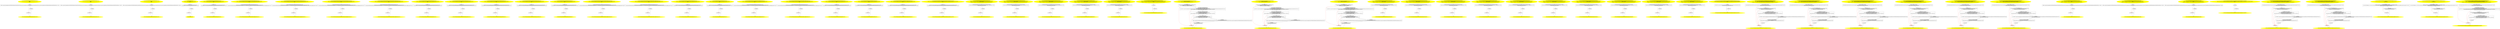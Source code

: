 /* @generated */
digraph cfg {
"org.junit.tests.manipulation.OrderWithTest$TestClassRunnerIsOrderableViaOrderWith.<clinit>():void.879d5e1fdbb15a3f918a84508239b1e7_1" [label="1: Start void OrderWithTest$TestClassRunnerIsOrderableViaOrderWith.<clinit>()\nFormals: \nLocals:  \n  " color=yellow style=filled]
	

	 "org.junit.tests.manipulation.OrderWithTest$TestClassRunnerIsOrderableViaOrderWith.<clinit>():void.879d5e1fdbb15a3f918a84508239b1e7_1" -> "org.junit.tests.manipulation.OrderWithTest$TestClassRunnerIsOrderableViaOrderWith.<clinit>():void.879d5e1fdbb15a3f918a84508239b1e7_4" ;
"org.junit.tests.manipulation.OrderWithTest$TestClassRunnerIsOrderableViaOrderWith.<clinit>():void.879d5e1fdbb15a3f918a84508239b1e7_2" [label="2: Exit void OrderWithTest$TestClassRunnerIsOrderableViaOrderWith.<clinit>() \n  " color=yellow style=filled]
	

"org.junit.tests.manipulation.OrderWithTest$TestClassRunnerIsOrderableViaOrderWith.<clinit>():void.879d5e1fdbb15a3f918a84508239b1e7_3" [label="3:  exceptions sink \n  " shape="box"]
	

	 "org.junit.tests.manipulation.OrderWithTest$TestClassRunnerIsOrderableViaOrderWith.<clinit>():void.879d5e1fdbb15a3f918a84508239b1e7_3" -> "org.junit.tests.manipulation.OrderWithTest$TestClassRunnerIsOrderableViaOrderWith.<clinit>():void.879d5e1fdbb15a3f918a84508239b1e7_2" ;
"org.junit.tests.manipulation.OrderWithTest$TestClassRunnerIsOrderableViaOrderWith.<clinit>():void.879d5e1fdbb15a3f918a84508239b1e7_4" [label="4:  method_body \n   *&#GB<>$org.junit.tests.manipulation.OrderWithTest$TestClassRunnerIsOrderableViaOrderWith.log:org.junit.tests.manipulation.OrderWithTest$TestClassRunnerIsOrderableViaOrderWith(root org.junit.tests.manipulation.OrderWithTest$TestClassRunnerIsOrderableViaOrderWith)=\"\" [line 21]\n " shape="box"]
	

	 "org.junit.tests.manipulation.OrderWithTest$TestClassRunnerIsOrderableViaOrderWith.<clinit>():void.879d5e1fdbb15a3f918a84508239b1e7_4" -> "org.junit.tests.manipulation.OrderWithTest$TestClassRunnerIsOrderableViaOrderWith.<clinit>():void.879d5e1fdbb15a3f918a84508239b1e7_5" ;
	 "org.junit.tests.manipulation.OrderWithTest$TestClassRunnerIsOrderableViaOrderWith.<clinit>():void.879d5e1fdbb15a3f918a84508239b1e7_4" -> "org.junit.tests.manipulation.OrderWithTest$TestClassRunnerIsOrderableViaOrderWith.<clinit>():void.879d5e1fdbb15a3f918a84508239b1e7_3" [color="red" ];
"org.junit.tests.manipulation.OrderWithTest$TestClassRunnerIsOrderableViaOrderWith.<clinit>():void.879d5e1fdbb15a3f918a84508239b1e7_5" [label="5:  method_body \n  " shape="box"]
	

	 "org.junit.tests.manipulation.OrderWithTest$TestClassRunnerIsOrderableViaOrderWith.<clinit>():void.879d5e1fdbb15a3f918a84508239b1e7_5" -> "org.junit.tests.manipulation.OrderWithTest$TestClassRunnerIsOrderableViaOrderWith.<clinit>():void.879d5e1fdbb15a3f918a84508239b1e7_2" ;
	 "org.junit.tests.manipulation.OrderWithTest$TestClassRunnerIsOrderableViaOrderWith.<clinit>():void.879d5e1fdbb15a3f918a84508239b1e7_5" -> "org.junit.tests.manipulation.OrderWithTest$TestClassRunnerIsOrderableViaOrderWith.<clinit>():void.879d5e1fdbb15a3f918a84508239b1e7_3" [color="red" ];
"org.junit.tests.manipulation.OrderWithTest$TestClassRunnerIsOrderableWithSuiteMethod.<clinit>():void.c4f5ba06a3d98b9c8a78a973efcddb3d_1" [label="1: Start void OrderWithTest$TestClassRunnerIsOrderableWithSuiteMethod.<clinit>()\nFormals: \nLocals:  \n  " color=yellow style=filled]
	

	 "org.junit.tests.manipulation.OrderWithTest$TestClassRunnerIsOrderableWithSuiteMethod.<clinit>():void.c4f5ba06a3d98b9c8a78a973efcddb3d_1" -> "org.junit.tests.manipulation.OrderWithTest$TestClassRunnerIsOrderableWithSuiteMethod.<clinit>():void.c4f5ba06a3d98b9c8a78a973efcddb3d_4" ;
"org.junit.tests.manipulation.OrderWithTest$TestClassRunnerIsOrderableWithSuiteMethod.<clinit>():void.c4f5ba06a3d98b9c8a78a973efcddb3d_2" [label="2: Exit void OrderWithTest$TestClassRunnerIsOrderableWithSuiteMethod.<clinit>() \n  " color=yellow style=filled]
	

"org.junit.tests.manipulation.OrderWithTest$TestClassRunnerIsOrderableWithSuiteMethod.<clinit>():void.c4f5ba06a3d98b9c8a78a973efcddb3d_3" [label="3:  exceptions sink \n  " shape="box"]
	

	 "org.junit.tests.manipulation.OrderWithTest$TestClassRunnerIsOrderableWithSuiteMethod.<clinit>():void.c4f5ba06a3d98b9c8a78a973efcddb3d_3" -> "org.junit.tests.manipulation.OrderWithTest$TestClassRunnerIsOrderableWithSuiteMethod.<clinit>():void.c4f5ba06a3d98b9c8a78a973efcddb3d_2" ;
"org.junit.tests.manipulation.OrderWithTest$TestClassRunnerIsOrderableWithSuiteMethod.<clinit>():void.c4f5ba06a3d98b9c8a78a973efcddb3d_4" [label="4:  method_body \n   *&#GB<>$org.junit.tests.manipulation.OrderWithTest$TestClassRunnerIsOrderableWithSuiteMethod.log:org.junit.tests.manipulation.OrderWithTest$TestClassRunnerIsOrderableWithSuiteMethod(root org.junit.tests.manipulation.OrderWithTest$TestClassRunnerIsOrderableWithSuiteMethod)=\"\" [line 182]\n " shape="box"]
	

	 "org.junit.tests.manipulation.OrderWithTest$TestClassRunnerIsOrderableWithSuiteMethod.<clinit>():void.c4f5ba06a3d98b9c8a78a973efcddb3d_4" -> "org.junit.tests.manipulation.OrderWithTest$TestClassRunnerIsOrderableWithSuiteMethod.<clinit>():void.c4f5ba06a3d98b9c8a78a973efcddb3d_5" ;
	 "org.junit.tests.manipulation.OrderWithTest$TestClassRunnerIsOrderableWithSuiteMethod.<clinit>():void.c4f5ba06a3d98b9c8a78a973efcddb3d_4" -> "org.junit.tests.manipulation.OrderWithTest$TestClassRunnerIsOrderableWithSuiteMethod.<clinit>():void.c4f5ba06a3d98b9c8a78a973efcddb3d_3" [color="red" ];
"org.junit.tests.manipulation.OrderWithTest$TestClassRunnerIsOrderableWithSuiteMethod.<clinit>():void.c4f5ba06a3d98b9c8a78a973efcddb3d_5" [label="5:  method_body \n  " shape="box"]
	

	 "org.junit.tests.manipulation.OrderWithTest$TestClassRunnerIsOrderableWithSuiteMethod.<clinit>():void.c4f5ba06a3d98b9c8a78a973efcddb3d_5" -> "org.junit.tests.manipulation.OrderWithTest$TestClassRunnerIsOrderableWithSuiteMethod.<clinit>():void.c4f5ba06a3d98b9c8a78a973efcddb3d_2" ;
	 "org.junit.tests.manipulation.OrderWithTest$TestClassRunnerIsOrderableWithSuiteMethod.<clinit>():void.c4f5ba06a3d98b9c8a78a973efcddb3d_5" -> "org.junit.tests.manipulation.OrderWithTest$TestClassRunnerIsOrderableWithSuiteMethod.<clinit>():void.c4f5ba06a3d98b9c8a78a973efcddb3d_3" [color="red" ];
"org.junit.tests.manipulation.OrderWithTest$TestClassRunnerIsSortableViaOrderWith.<clinit>():void.dde6107b93d72e76ef99778461afd9df_1" [label="1: Start void OrderWithTest$TestClassRunnerIsSortableViaOrderWith.<clinit>()\nFormals: \nLocals:  \n  " color=yellow style=filled]
	

	 "org.junit.tests.manipulation.OrderWithTest$TestClassRunnerIsSortableViaOrderWith.<clinit>():void.dde6107b93d72e76ef99778461afd9df_1" -> "org.junit.tests.manipulation.OrderWithTest$TestClassRunnerIsSortableViaOrderWith.<clinit>():void.dde6107b93d72e76ef99778461afd9df_4" ;
"org.junit.tests.manipulation.OrderWithTest$TestClassRunnerIsSortableViaOrderWith.<clinit>():void.dde6107b93d72e76ef99778461afd9df_2" [label="2: Exit void OrderWithTest$TestClassRunnerIsSortableViaOrderWith.<clinit>() \n  " color=yellow style=filled]
	

"org.junit.tests.manipulation.OrderWithTest$TestClassRunnerIsSortableViaOrderWith.<clinit>():void.dde6107b93d72e76ef99778461afd9df_3" [label="3:  exceptions sink \n  " shape="box"]
	

	 "org.junit.tests.manipulation.OrderWithTest$TestClassRunnerIsSortableViaOrderWith.<clinit>():void.dde6107b93d72e76ef99778461afd9df_3" -> "org.junit.tests.manipulation.OrderWithTest$TestClassRunnerIsSortableViaOrderWith.<clinit>():void.dde6107b93d72e76ef99778461afd9df_2" ;
"org.junit.tests.manipulation.OrderWithTest$TestClassRunnerIsSortableViaOrderWith.<clinit>():void.dde6107b93d72e76ef99778461afd9df_4" [label="4:  method_body \n   *&#GB<>$org.junit.tests.manipulation.OrderWithTest$TestClassRunnerIsSortableViaOrderWith.log:org.junit.tests.manipulation.OrderWithTest$TestClassRunnerIsSortableViaOrderWith(root org.junit.tests.manipulation.OrderWithTest$TestClassRunnerIsSortableViaOrderWith)=\"\" [line 132]\n " shape="box"]
	

	 "org.junit.tests.manipulation.OrderWithTest$TestClassRunnerIsSortableViaOrderWith.<clinit>():void.dde6107b93d72e76ef99778461afd9df_4" -> "org.junit.tests.manipulation.OrderWithTest$TestClassRunnerIsSortableViaOrderWith.<clinit>():void.dde6107b93d72e76ef99778461afd9df_5" ;
	 "org.junit.tests.manipulation.OrderWithTest$TestClassRunnerIsSortableViaOrderWith.<clinit>():void.dde6107b93d72e76ef99778461afd9df_4" -> "org.junit.tests.manipulation.OrderWithTest$TestClassRunnerIsSortableViaOrderWith.<clinit>():void.dde6107b93d72e76ef99778461afd9df_3" [color="red" ];
"org.junit.tests.manipulation.OrderWithTest$TestClassRunnerIsSortableViaOrderWith.<clinit>():void.dde6107b93d72e76ef99778461afd9df_5" [label="5:  method_body \n  " shape="box"]
	

	 "org.junit.tests.manipulation.OrderWithTest$TestClassRunnerIsSortableViaOrderWith.<clinit>():void.dde6107b93d72e76ef99778461afd9df_5" -> "org.junit.tests.manipulation.OrderWithTest$TestClassRunnerIsSortableViaOrderWith.<clinit>():void.dde6107b93d72e76ef99778461afd9df_2" ;
	 "org.junit.tests.manipulation.OrderWithTest$TestClassRunnerIsSortableViaOrderWith.<clinit>():void.dde6107b93d72e76ef99778461afd9df_5" -> "org.junit.tests.manipulation.OrderWithTest$TestClassRunnerIsSortableViaOrderWith.<clinit>():void.dde6107b93d72e76ef99778461afd9df_3" [color="red" ];
"org.junit.tests.manipulation.OrderWithTest.<init>().e6cc6f6203b4ad296520bad988361adc_1" [label="1: Start OrderWithTest.<init>()\nFormals:  this:org.junit.tests.manipulation.OrderWithTest*\nLocals:  \n  " color=yellow style=filled]
	

	 "org.junit.tests.manipulation.OrderWithTest.<init>().e6cc6f6203b4ad296520bad988361adc_1" -> "org.junit.tests.manipulation.OrderWithTest.<init>().e6cc6f6203b4ad296520bad988361adc_4" ;
"org.junit.tests.manipulation.OrderWithTest.<init>().e6cc6f6203b4ad296520bad988361adc_2" [label="2: Exit OrderWithTest.<init>() \n  " color=yellow style=filled]
	

"org.junit.tests.manipulation.OrderWithTest.<init>().e6cc6f6203b4ad296520bad988361adc_3" [label="3:  exceptions sink \n  " shape="box"]
	

	 "org.junit.tests.manipulation.OrderWithTest.<init>().e6cc6f6203b4ad296520bad988361adc_3" -> "org.junit.tests.manipulation.OrderWithTest.<init>().e6cc6f6203b4ad296520bad988361adc_2" ;
"org.junit.tests.manipulation.OrderWithTest.<init>().e6cc6f6203b4ad296520bad988361adc_4" [label="4:  Call Object.<init>() \n   n$0=*&this:org.junit.tests.manipulation.OrderWithTest* [line 18]\n  n$1=_fun_Object.<init>()(n$0:org.junit.tests.manipulation.OrderWithTest*) [line 18]\n " shape="box"]
	

	 "org.junit.tests.manipulation.OrderWithTest.<init>().e6cc6f6203b4ad296520bad988361adc_4" -> "org.junit.tests.manipulation.OrderWithTest.<init>().e6cc6f6203b4ad296520bad988361adc_5" ;
	 "org.junit.tests.manipulation.OrderWithTest.<init>().e6cc6f6203b4ad296520bad988361adc_4" -> "org.junit.tests.manipulation.OrderWithTest.<init>().e6cc6f6203b4ad296520bad988361adc_3" [color="red" ];
"org.junit.tests.manipulation.OrderWithTest.<init>().e6cc6f6203b4ad296520bad988361adc_5" [label="5:  method_body \n  " shape="box"]
	

	 "org.junit.tests.manipulation.OrderWithTest.<init>().e6cc6f6203b4ad296520bad988361adc_5" -> "org.junit.tests.manipulation.OrderWithTest.<init>().e6cc6f6203b4ad296520bad988361adc_2" ;
	 "org.junit.tests.manipulation.OrderWithTest.<init>().e6cc6f6203b4ad296520bad988361adc_5" -> "org.junit.tests.manipulation.OrderWithTest.<init>().e6cc6f6203b4ad296520bad988361adc_3" [color="red" ];
"org.junit.tests.manipulation.OrderWithTest$TestClassRunnerIsOrderableViaOrderWith.<init>().e89480e594d972aaeab60904fab1ef45_1" [label="1: Start OrderWithTest$TestClassRunnerIsOrderableViaOrderWith.<init>()\nFormals:  this:org.junit.tests.manipulation.OrderWithTest$TestClassRunnerIsOrderableViaOrderWith*\nLocals:  \n  " color=yellow style=filled]
	

	 "org.junit.tests.manipulation.OrderWithTest$TestClassRunnerIsOrderableViaOrderWith.<init>().e89480e594d972aaeab60904fab1ef45_1" -> "org.junit.tests.manipulation.OrderWithTest$TestClassRunnerIsOrderableViaOrderWith.<init>().e89480e594d972aaeab60904fab1ef45_4" ;
"org.junit.tests.manipulation.OrderWithTest$TestClassRunnerIsOrderableViaOrderWith.<init>().e89480e594d972aaeab60904fab1ef45_2" [label="2: Exit OrderWithTest$TestClassRunnerIsOrderableViaOrderWith.<init>() \n  " color=yellow style=filled]
	

"org.junit.tests.manipulation.OrderWithTest$TestClassRunnerIsOrderableViaOrderWith.<init>().e89480e594d972aaeab60904fab1ef45_3" [label="3:  exceptions sink \n  " shape="box"]
	

	 "org.junit.tests.manipulation.OrderWithTest$TestClassRunnerIsOrderableViaOrderWith.<init>().e89480e594d972aaeab60904fab1ef45_3" -> "org.junit.tests.manipulation.OrderWithTest$TestClassRunnerIsOrderableViaOrderWith.<init>().e89480e594d972aaeab60904fab1ef45_2" ;
"org.junit.tests.manipulation.OrderWithTest$TestClassRunnerIsOrderableViaOrderWith.<init>().e89480e594d972aaeab60904fab1ef45_4" [label="4:  Call Object.<init>() \n   n$0=*&this:org.junit.tests.manipulation.OrderWithTest$TestClassRunnerIsOrderableViaOrderWith* [line 20]\n  n$1=_fun_Object.<init>()(n$0:org.junit.tests.manipulation.OrderWithTest$TestClassRunnerIsOrderableViaOrderWith*) [line 20]\n " shape="box"]
	

	 "org.junit.tests.manipulation.OrderWithTest$TestClassRunnerIsOrderableViaOrderWith.<init>().e89480e594d972aaeab60904fab1ef45_4" -> "org.junit.tests.manipulation.OrderWithTest$TestClassRunnerIsOrderableViaOrderWith.<init>().e89480e594d972aaeab60904fab1ef45_5" ;
	 "org.junit.tests.manipulation.OrderWithTest$TestClassRunnerIsOrderableViaOrderWith.<init>().e89480e594d972aaeab60904fab1ef45_4" -> "org.junit.tests.manipulation.OrderWithTest$TestClassRunnerIsOrderableViaOrderWith.<init>().e89480e594d972aaeab60904fab1ef45_3" [color="red" ];
"org.junit.tests.manipulation.OrderWithTest$TestClassRunnerIsOrderableViaOrderWith.<init>().e89480e594d972aaeab60904fab1ef45_5" [label="5:  method_body \n  " shape="box"]
	

	 "org.junit.tests.manipulation.OrderWithTest$TestClassRunnerIsOrderableViaOrderWith.<init>().e89480e594d972aaeab60904fab1ef45_5" -> "org.junit.tests.manipulation.OrderWithTest$TestClassRunnerIsOrderableViaOrderWith.<init>().e89480e594d972aaeab60904fab1ef45_2" ;
	 "org.junit.tests.manipulation.OrderWithTest$TestClassRunnerIsOrderableViaOrderWith.<init>().e89480e594d972aaeab60904fab1ef45_5" -> "org.junit.tests.manipulation.OrderWithTest$TestClassRunnerIsOrderableViaOrderWith.<init>().e89480e594d972aaeab60904fab1ef45_3" [color="red" ];
"org.junit.tests.manipulation.OrderWithTest$TestClassRunnerIsOrderableViaOrderWith$OrderedAlphanumeri.dd68bdcf3e753f2e6ad122690e381787_1" [label="1: Start OrderWithTest$TestClassRunnerIsOrderableViaOrderWith$OrderedAlphanumerically.<init>()\nFormals:  this:org.junit.tests.manipulation.OrderWithTest$TestClassRunnerIsOrderableViaOrderWith$OrderedAlphanumerically*\nLocals:  \n  " color=yellow style=filled]
	

	 "org.junit.tests.manipulation.OrderWithTest$TestClassRunnerIsOrderableViaOrderWith$OrderedAlphanumeri.dd68bdcf3e753f2e6ad122690e381787_1" -> "org.junit.tests.manipulation.OrderWithTest$TestClassRunnerIsOrderableViaOrderWith$OrderedAlphanumeri.dd68bdcf3e753f2e6ad122690e381787_4" ;
"org.junit.tests.manipulation.OrderWithTest$TestClassRunnerIsOrderableViaOrderWith$OrderedAlphanumeri.dd68bdcf3e753f2e6ad122690e381787_2" [label="2: Exit OrderWithTest$TestClassRunnerIsOrderableViaOrderWith$OrderedAlphanumerically.<init>() \n  " color=yellow style=filled]
	

"org.junit.tests.manipulation.OrderWithTest$TestClassRunnerIsOrderableViaOrderWith$OrderedAlphanumeri.dd68bdcf3e753f2e6ad122690e381787_3" [label="3:  exceptions sink \n  " shape="box"]
	

	 "org.junit.tests.manipulation.OrderWithTest$TestClassRunnerIsOrderableViaOrderWith$OrderedAlphanumeri.dd68bdcf3e753f2e6ad122690e381787_3" -> "org.junit.tests.manipulation.OrderWithTest$TestClassRunnerIsOrderableViaOrderWith$OrderedAlphanumeri.dd68bdcf3e753f2e6ad122690e381787_2" ;
"org.junit.tests.manipulation.OrderWithTest$TestClassRunnerIsOrderableViaOrderWith$OrderedAlphanumeri.dd68bdcf3e753f2e6ad122690e381787_4" [label="4:  Call OrderWithTest$TestClassRunnerIsOrderableViaOrderWith$Unordered.<init>() \n   n$0=*&this:org.junit.tests.manipulation.OrderWithTest$TestClassRunnerIsOrderableViaOrderWith$OrderedAlphanumerically* [line 41]\n  n$1=_fun_OrderWithTest$TestClassRunnerIsOrderableViaOrderWith$Unordered.<init>()(n$0:org.junit.tests.manipulation.OrderWithTest$TestClassRunnerIsOrderableViaOrderWith$OrderedAlphanumerically*) [line 41]\n " shape="box"]
	

	 "org.junit.tests.manipulation.OrderWithTest$TestClassRunnerIsOrderableViaOrderWith$OrderedAlphanumeri.dd68bdcf3e753f2e6ad122690e381787_4" -> "org.junit.tests.manipulation.OrderWithTest$TestClassRunnerIsOrderableViaOrderWith$OrderedAlphanumeri.dd68bdcf3e753f2e6ad122690e381787_5" ;
	 "org.junit.tests.manipulation.OrderWithTest$TestClassRunnerIsOrderableViaOrderWith$OrderedAlphanumeri.dd68bdcf3e753f2e6ad122690e381787_4" -> "org.junit.tests.manipulation.OrderWithTest$TestClassRunnerIsOrderableViaOrderWith$OrderedAlphanumeri.dd68bdcf3e753f2e6ad122690e381787_3" [color="red" ];
"org.junit.tests.manipulation.OrderWithTest$TestClassRunnerIsOrderableViaOrderWith$OrderedAlphanumeri.dd68bdcf3e753f2e6ad122690e381787_5" [label="5:  method_body \n  " shape="box"]
	

	 "org.junit.tests.manipulation.OrderWithTest$TestClassRunnerIsOrderableViaOrderWith$OrderedAlphanumeri.dd68bdcf3e753f2e6ad122690e381787_5" -> "org.junit.tests.manipulation.OrderWithTest$TestClassRunnerIsOrderableViaOrderWith$OrderedAlphanumeri.dd68bdcf3e753f2e6ad122690e381787_2" ;
	 "org.junit.tests.manipulation.OrderWithTest$TestClassRunnerIsOrderableViaOrderWith$OrderedAlphanumeri.dd68bdcf3e753f2e6ad122690e381787_5" -> "org.junit.tests.manipulation.OrderWithTest$TestClassRunnerIsOrderableViaOrderWith$OrderedAlphanumeri.dd68bdcf3e753f2e6ad122690e381787_3" [color="red" ];
"org.junit.tests.manipulation.OrderWithTest$TestClassRunnerIsOrderableViaOrderWith$OrderedReverseAlph.9fa171de4cc7667f72b9042d0f9c58c5_1" [label="1: Start OrderWithTest$TestClassRunnerIsOrderableViaOrderWith$OrderedReverseAlphanumerically.<init>()\nFormals:  this:org.junit.tests.manipulation.OrderWithTest$TestClassRunnerIsOrderableViaOrderWith$OrderedReverseAlphanumerically*\nLocals:  \n  " color=yellow style=filled]
	

	 "org.junit.tests.manipulation.OrderWithTest$TestClassRunnerIsOrderableViaOrderWith$OrderedReverseAlph.9fa171de4cc7667f72b9042d0f9c58c5_1" -> "org.junit.tests.manipulation.OrderWithTest$TestClassRunnerIsOrderableViaOrderWith$OrderedReverseAlph.9fa171de4cc7667f72b9042d0f9c58c5_4" ;
"org.junit.tests.manipulation.OrderWithTest$TestClassRunnerIsOrderableViaOrderWith$OrderedReverseAlph.9fa171de4cc7667f72b9042d0f9c58c5_2" [label="2: Exit OrderWithTest$TestClassRunnerIsOrderableViaOrderWith$OrderedReverseAlphanumerically.<init>() \n  " color=yellow style=filled]
	

"org.junit.tests.manipulation.OrderWithTest$TestClassRunnerIsOrderableViaOrderWith$OrderedReverseAlph.9fa171de4cc7667f72b9042d0f9c58c5_3" [label="3:  exceptions sink \n  " shape="box"]
	

	 "org.junit.tests.manipulation.OrderWithTest$TestClassRunnerIsOrderableViaOrderWith$OrderedReverseAlph.9fa171de4cc7667f72b9042d0f9c58c5_3" -> "org.junit.tests.manipulation.OrderWithTest$TestClassRunnerIsOrderableViaOrderWith$OrderedReverseAlph.9fa171de4cc7667f72b9042d0f9c58c5_2" ;
"org.junit.tests.manipulation.OrderWithTest$TestClassRunnerIsOrderableViaOrderWith$OrderedReverseAlph.9fa171de4cc7667f72b9042d0f9c58c5_4" [label="4:  Call OrderWithTest$TestClassRunnerIsOrderableViaOrderWith$Unordered.<init>() \n   n$0=*&this:org.junit.tests.manipulation.OrderWithTest$TestClassRunnerIsOrderableViaOrderWith$OrderedReverseAlphanumerically* [line 45]\n  n$1=_fun_OrderWithTest$TestClassRunnerIsOrderableViaOrderWith$Unordered.<init>()(n$0:org.junit.tests.manipulation.OrderWithTest$TestClassRunnerIsOrderableViaOrderWith$OrderedReverseAlphanumerically*) [line 45]\n " shape="box"]
	

	 "org.junit.tests.manipulation.OrderWithTest$TestClassRunnerIsOrderableViaOrderWith$OrderedReverseAlph.9fa171de4cc7667f72b9042d0f9c58c5_4" -> "org.junit.tests.manipulation.OrderWithTest$TestClassRunnerIsOrderableViaOrderWith$OrderedReverseAlph.9fa171de4cc7667f72b9042d0f9c58c5_5" ;
	 "org.junit.tests.manipulation.OrderWithTest$TestClassRunnerIsOrderableViaOrderWith$OrderedReverseAlph.9fa171de4cc7667f72b9042d0f9c58c5_4" -> "org.junit.tests.manipulation.OrderWithTest$TestClassRunnerIsOrderableViaOrderWith$OrderedReverseAlph.9fa171de4cc7667f72b9042d0f9c58c5_3" [color="red" ];
"org.junit.tests.manipulation.OrderWithTest$TestClassRunnerIsOrderableViaOrderWith$OrderedReverseAlph.9fa171de4cc7667f72b9042d0f9c58c5_5" [label="5:  method_body \n  " shape="box"]
	

	 "org.junit.tests.manipulation.OrderWithTest$TestClassRunnerIsOrderableViaOrderWith$OrderedReverseAlph.9fa171de4cc7667f72b9042d0f9c58c5_5" -> "org.junit.tests.manipulation.OrderWithTest$TestClassRunnerIsOrderableViaOrderWith$OrderedReverseAlph.9fa171de4cc7667f72b9042d0f9c58c5_2" ;
	 "org.junit.tests.manipulation.OrderWithTest$TestClassRunnerIsOrderableViaOrderWith$OrderedReverseAlph.9fa171de4cc7667f72b9042d0f9c58c5_5" -> "org.junit.tests.manipulation.OrderWithTest$TestClassRunnerIsOrderableViaOrderWith$OrderedReverseAlph.9fa171de4cc7667f72b9042d0f9c58c5_3" [color="red" ];
"org.junit.tests.manipulation.OrderWithTest$TestClassRunnerIsOrderableViaOrderWith$SuiteOrderedAlphan.f1fc08200406d294f2cb40b0ef78a211_1" [label="1: Start OrderWithTest$TestClassRunnerIsOrderableViaOrderWith$SuiteOrderedAlphanumerically.<init>()\nFormals:  this:org.junit.tests.manipulation.OrderWithTest$TestClassRunnerIsOrderableViaOrderWith$SuiteOrderedAlphanumerically*\nLocals:  \n  " color=yellow style=filled]
	

	 "org.junit.tests.manipulation.OrderWithTest$TestClassRunnerIsOrderableViaOrderWith$SuiteOrderedAlphan.f1fc08200406d294f2cb40b0ef78a211_1" -> "org.junit.tests.manipulation.OrderWithTest$TestClassRunnerIsOrderableViaOrderWith$SuiteOrderedAlphan.f1fc08200406d294f2cb40b0ef78a211_4" ;
"org.junit.tests.manipulation.OrderWithTest$TestClassRunnerIsOrderableViaOrderWith$SuiteOrderedAlphan.f1fc08200406d294f2cb40b0ef78a211_2" [label="2: Exit OrderWithTest$TestClassRunnerIsOrderableViaOrderWith$SuiteOrderedAlphanumerically.<init>() \n  " color=yellow style=filled]
	

"org.junit.tests.manipulation.OrderWithTest$TestClassRunnerIsOrderableViaOrderWith$SuiteOrderedAlphan.f1fc08200406d294f2cb40b0ef78a211_3" [label="3:  exceptions sink \n  " shape="box"]
	

	 "org.junit.tests.manipulation.OrderWithTest$TestClassRunnerIsOrderableViaOrderWith$SuiteOrderedAlphan.f1fc08200406d294f2cb40b0ef78a211_3" -> "org.junit.tests.manipulation.OrderWithTest$TestClassRunnerIsOrderableViaOrderWith$SuiteOrderedAlphan.f1fc08200406d294f2cb40b0ef78a211_2" ;
"org.junit.tests.manipulation.OrderWithTest$TestClassRunnerIsOrderableViaOrderWith$SuiteOrderedAlphan.f1fc08200406d294f2cb40b0ef78a211_4" [label="4:  Call OrderWithTest$TestClassRunnerIsOrderableViaOrderWith$UnorderedSuite.<init>() \n   n$0=*&this:org.junit.tests.manipulation.OrderWithTest$TestClassRunnerIsOrderableViaOrderWith$SuiteOrderedAlphanumerically* [line 107]\n  n$1=_fun_OrderWithTest$TestClassRunnerIsOrderableViaOrderWith$UnorderedSuite.<init>()(n$0:org.junit.tests.manipulation.OrderWithTest$TestClassRunnerIsOrderableViaOrderWith$SuiteOrderedAlphanumerically*) [line 107]\n " shape="box"]
	

	 "org.junit.tests.manipulation.OrderWithTest$TestClassRunnerIsOrderableViaOrderWith$SuiteOrderedAlphan.f1fc08200406d294f2cb40b0ef78a211_4" -> "org.junit.tests.manipulation.OrderWithTest$TestClassRunnerIsOrderableViaOrderWith$SuiteOrderedAlphan.f1fc08200406d294f2cb40b0ef78a211_5" ;
	 "org.junit.tests.manipulation.OrderWithTest$TestClassRunnerIsOrderableViaOrderWith$SuiteOrderedAlphan.f1fc08200406d294f2cb40b0ef78a211_4" -> "org.junit.tests.manipulation.OrderWithTest$TestClassRunnerIsOrderableViaOrderWith$SuiteOrderedAlphan.f1fc08200406d294f2cb40b0ef78a211_3" [color="red" ];
"org.junit.tests.manipulation.OrderWithTest$TestClassRunnerIsOrderableViaOrderWith$SuiteOrderedAlphan.f1fc08200406d294f2cb40b0ef78a211_5" [label="5:  method_body \n  " shape="box"]
	

	 "org.junit.tests.manipulation.OrderWithTest$TestClassRunnerIsOrderableViaOrderWith$SuiteOrderedAlphan.f1fc08200406d294f2cb40b0ef78a211_5" -> "org.junit.tests.manipulation.OrderWithTest$TestClassRunnerIsOrderableViaOrderWith$SuiteOrderedAlphan.f1fc08200406d294f2cb40b0ef78a211_2" ;
	 "org.junit.tests.manipulation.OrderWithTest$TestClassRunnerIsOrderableViaOrderWith$SuiteOrderedAlphan.f1fc08200406d294f2cb40b0ef78a211_5" -> "org.junit.tests.manipulation.OrderWithTest$TestClassRunnerIsOrderableViaOrderWith$SuiteOrderedAlphan.f1fc08200406d294f2cb40b0ef78a211_3" [color="red" ];
"org.junit.tests.manipulation.OrderWithTest$TestClassRunnerIsOrderableViaOrderWith$SuiteOrderedRevers.b6996906d20c986c4f019be4504fbf8f_1" [label="1: Start OrderWithTest$TestClassRunnerIsOrderableViaOrderWith$SuiteOrderedReverseAlphanumerically.<init>()\nFormals:  this:org.junit.tests.manipulation.OrderWithTest$TestClassRunnerIsOrderableViaOrderWith$SuiteOrderedReverseAlphanumerically*\nLocals:  \n  " color=yellow style=filled]
	

	 "org.junit.tests.manipulation.OrderWithTest$TestClassRunnerIsOrderableViaOrderWith$SuiteOrderedRevers.b6996906d20c986c4f019be4504fbf8f_1" -> "org.junit.tests.manipulation.OrderWithTest$TestClassRunnerIsOrderableViaOrderWith$SuiteOrderedRevers.b6996906d20c986c4f019be4504fbf8f_4" ;
"org.junit.tests.manipulation.OrderWithTest$TestClassRunnerIsOrderableViaOrderWith$SuiteOrderedRevers.b6996906d20c986c4f019be4504fbf8f_2" [label="2: Exit OrderWithTest$TestClassRunnerIsOrderableViaOrderWith$SuiteOrderedReverseAlphanumerically.<init>() \n  " color=yellow style=filled]
	

"org.junit.tests.manipulation.OrderWithTest$TestClassRunnerIsOrderableViaOrderWith$SuiteOrderedRevers.b6996906d20c986c4f019be4504fbf8f_3" [label="3:  exceptions sink \n  " shape="box"]
	

	 "org.junit.tests.manipulation.OrderWithTest$TestClassRunnerIsOrderableViaOrderWith$SuiteOrderedRevers.b6996906d20c986c4f019be4504fbf8f_3" -> "org.junit.tests.manipulation.OrderWithTest$TestClassRunnerIsOrderableViaOrderWith$SuiteOrderedRevers.b6996906d20c986c4f019be4504fbf8f_2" ;
"org.junit.tests.manipulation.OrderWithTest$TestClassRunnerIsOrderableViaOrderWith$SuiteOrderedRevers.b6996906d20c986c4f019be4504fbf8f_4" [label="4:  Call OrderWithTest$TestClassRunnerIsOrderableViaOrderWith$UnorderedSuite.<init>() \n   n$0=*&this:org.junit.tests.manipulation.OrderWithTest$TestClassRunnerIsOrderableViaOrderWith$SuiteOrderedReverseAlphanumerically* [line 111]\n  n$1=_fun_OrderWithTest$TestClassRunnerIsOrderableViaOrderWith$UnorderedSuite.<init>()(n$0:org.junit.tests.manipulation.OrderWithTest$TestClassRunnerIsOrderableViaOrderWith$SuiteOrderedReverseAlphanumerically*) [line 111]\n " shape="box"]
	

	 "org.junit.tests.manipulation.OrderWithTest$TestClassRunnerIsOrderableViaOrderWith$SuiteOrderedRevers.b6996906d20c986c4f019be4504fbf8f_4" -> "org.junit.tests.manipulation.OrderWithTest$TestClassRunnerIsOrderableViaOrderWith$SuiteOrderedRevers.b6996906d20c986c4f019be4504fbf8f_5" ;
	 "org.junit.tests.manipulation.OrderWithTest$TestClassRunnerIsOrderableViaOrderWith$SuiteOrderedRevers.b6996906d20c986c4f019be4504fbf8f_4" -> "org.junit.tests.manipulation.OrderWithTest$TestClassRunnerIsOrderableViaOrderWith$SuiteOrderedRevers.b6996906d20c986c4f019be4504fbf8f_3" [color="red" ];
"org.junit.tests.manipulation.OrderWithTest$TestClassRunnerIsOrderableViaOrderWith$SuiteOrderedRevers.b6996906d20c986c4f019be4504fbf8f_5" [label="5:  method_body \n  " shape="box"]
	

	 "org.junit.tests.manipulation.OrderWithTest$TestClassRunnerIsOrderableViaOrderWith$SuiteOrderedRevers.b6996906d20c986c4f019be4504fbf8f_5" -> "org.junit.tests.manipulation.OrderWithTest$TestClassRunnerIsOrderableViaOrderWith$SuiteOrderedRevers.b6996906d20c986c4f019be4504fbf8f_2" ;
	 "org.junit.tests.manipulation.OrderWithTest$TestClassRunnerIsOrderableViaOrderWith$SuiteOrderedRevers.b6996906d20c986c4f019be4504fbf8f_5" -> "org.junit.tests.manipulation.OrderWithTest$TestClassRunnerIsOrderableViaOrderWith$SuiteOrderedRevers.b6996906d20c986c4f019be4504fbf8f_3" [color="red" ];
"org.junit.tests.manipulation.OrderWithTest$TestClassRunnerIsOrderableViaOrderWith$Unordered.<init>().945683eab5df71adfb398973093b66c2_1" [label="1: Start OrderWithTest$TestClassRunnerIsOrderableViaOrderWith$Unordered.<init>()\nFormals:  this:org.junit.tests.manipulation.OrderWithTest$TestClassRunnerIsOrderableViaOrderWith$Unordered*\nLocals:  \n  " color=yellow style=filled]
	

	 "org.junit.tests.manipulation.OrderWithTest$TestClassRunnerIsOrderableViaOrderWith$Unordered.<init>().945683eab5df71adfb398973093b66c2_1" -> "org.junit.tests.manipulation.OrderWithTest$TestClassRunnerIsOrderableViaOrderWith$Unordered.<init>().945683eab5df71adfb398973093b66c2_4" ;
"org.junit.tests.manipulation.OrderWithTest$TestClassRunnerIsOrderableViaOrderWith$Unordered.<init>().945683eab5df71adfb398973093b66c2_2" [label="2: Exit OrderWithTest$TestClassRunnerIsOrderableViaOrderWith$Unordered.<init>() \n  " color=yellow style=filled]
	

"org.junit.tests.manipulation.OrderWithTest$TestClassRunnerIsOrderableViaOrderWith$Unordered.<init>().945683eab5df71adfb398973093b66c2_3" [label="3:  exceptions sink \n  " shape="box"]
	

	 "org.junit.tests.manipulation.OrderWithTest$TestClassRunnerIsOrderableViaOrderWith$Unordered.<init>().945683eab5df71adfb398973093b66c2_3" -> "org.junit.tests.manipulation.OrderWithTest$TestClassRunnerIsOrderableViaOrderWith$Unordered.<init>().945683eab5df71adfb398973093b66c2_2" ;
"org.junit.tests.manipulation.OrderWithTest$TestClassRunnerIsOrderableViaOrderWith$Unordered.<init>().945683eab5df71adfb398973093b66c2_4" [label="4:  Call Object.<init>() \n   n$0=*&this:org.junit.tests.manipulation.OrderWithTest$TestClassRunnerIsOrderableViaOrderWith$Unordered* [line 23]\n  n$1=_fun_Object.<init>()(n$0:org.junit.tests.manipulation.OrderWithTest$TestClassRunnerIsOrderableViaOrderWith$Unordered*) [line 23]\n " shape="box"]
	

	 "org.junit.tests.manipulation.OrderWithTest$TestClassRunnerIsOrderableViaOrderWith$Unordered.<init>().945683eab5df71adfb398973093b66c2_4" -> "org.junit.tests.manipulation.OrderWithTest$TestClassRunnerIsOrderableViaOrderWith$Unordered.<init>().945683eab5df71adfb398973093b66c2_5" ;
	 "org.junit.tests.manipulation.OrderWithTest$TestClassRunnerIsOrderableViaOrderWith$Unordered.<init>().945683eab5df71adfb398973093b66c2_4" -> "org.junit.tests.manipulation.OrderWithTest$TestClassRunnerIsOrderableViaOrderWith$Unordered.<init>().945683eab5df71adfb398973093b66c2_3" [color="red" ];
"org.junit.tests.manipulation.OrderWithTest$TestClassRunnerIsOrderableViaOrderWith$Unordered.<init>().945683eab5df71adfb398973093b66c2_5" [label="5:  method_body \n  " shape="box"]
	

	 "org.junit.tests.manipulation.OrderWithTest$TestClassRunnerIsOrderableViaOrderWith$Unordered.<init>().945683eab5df71adfb398973093b66c2_5" -> "org.junit.tests.manipulation.OrderWithTest$TestClassRunnerIsOrderableViaOrderWith$Unordered.<init>().945683eab5df71adfb398973093b66c2_2" ;
	 "org.junit.tests.manipulation.OrderWithTest$TestClassRunnerIsOrderableViaOrderWith$Unordered.<init>().945683eab5df71adfb398973093b66c2_5" -> "org.junit.tests.manipulation.OrderWithTest$TestClassRunnerIsOrderableViaOrderWith$Unordered.<init>().945683eab5df71adfb398973093b66c2_3" [color="red" ];
"org.junit.tests.manipulation.OrderWithTest$TestClassRunnerIsOrderableViaOrderWith$UnorderedSuite.<in.ad165011856e2e475cef546c05250dc9_1" [label="1: Start OrderWithTest$TestClassRunnerIsOrderableViaOrderWith$UnorderedSuite.<init>()\nFormals:  this:org.junit.tests.manipulation.OrderWithTest$TestClassRunnerIsOrderableViaOrderWith$UnorderedSuite*\nLocals:  \n  " color=yellow style=filled]
	

	 "org.junit.tests.manipulation.OrderWithTest$TestClassRunnerIsOrderableViaOrderWith$UnorderedSuite.<in.ad165011856e2e475cef546c05250dc9_1" -> "org.junit.tests.manipulation.OrderWithTest$TestClassRunnerIsOrderableViaOrderWith$UnorderedSuite.<in.ad165011856e2e475cef546c05250dc9_4" ;
"org.junit.tests.manipulation.OrderWithTest$TestClassRunnerIsOrderableViaOrderWith$UnorderedSuite.<in.ad165011856e2e475cef546c05250dc9_2" [label="2: Exit OrderWithTest$TestClassRunnerIsOrderableViaOrderWith$UnorderedSuite.<init>() \n  " color=yellow style=filled]
	

"org.junit.tests.manipulation.OrderWithTest$TestClassRunnerIsOrderableViaOrderWith$UnorderedSuite.<in.ad165011856e2e475cef546c05250dc9_3" [label="3:  exceptions sink \n  " shape="box"]
	

	 "org.junit.tests.manipulation.OrderWithTest$TestClassRunnerIsOrderableViaOrderWith$UnorderedSuite.<in.ad165011856e2e475cef546c05250dc9_3" -> "org.junit.tests.manipulation.OrderWithTest$TestClassRunnerIsOrderableViaOrderWith$UnorderedSuite.<in.ad165011856e2e475cef546c05250dc9_2" ;
"org.junit.tests.manipulation.OrderWithTest$TestClassRunnerIsOrderableViaOrderWith$UnorderedSuite.<in.ad165011856e2e475cef546c05250dc9_4" [label="4:  Call Object.<init>() \n   n$0=*&this:org.junit.tests.manipulation.OrderWithTest$TestClassRunnerIsOrderableViaOrderWith$UnorderedSuite* [line 70]\n  n$1=_fun_Object.<init>()(n$0:org.junit.tests.manipulation.OrderWithTest$TestClassRunnerIsOrderableViaOrderWith$UnorderedSuite*) [line 70]\n " shape="box"]
	

	 "org.junit.tests.manipulation.OrderWithTest$TestClassRunnerIsOrderableViaOrderWith$UnorderedSuite.<in.ad165011856e2e475cef546c05250dc9_4" -> "org.junit.tests.manipulation.OrderWithTest$TestClassRunnerIsOrderableViaOrderWith$UnorderedSuite.<in.ad165011856e2e475cef546c05250dc9_5" ;
	 "org.junit.tests.manipulation.OrderWithTest$TestClassRunnerIsOrderableViaOrderWith$UnorderedSuite.<in.ad165011856e2e475cef546c05250dc9_4" -> "org.junit.tests.manipulation.OrderWithTest$TestClassRunnerIsOrderableViaOrderWith$UnorderedSuite.<in.ad165011856e2e475cef546c05250dc9_3" [color="red" ];
"org.junit.tests.manipulation.OrderWithTest$TestClassRunnerIsOrderableViaOrderWith$UnorderedSuite.<in.ad165011856e2e475cef546c05250dc9_5" [label="5:  method_body \n  " shape="box"]
	

	 "org.junit.tests.manipulation.OrderWithTest$TestClassRunnerIsOrderableViaOrderWith$UnorderedSuite.<in.ad165011856e2e475cef546c05250dc9_5" -> "org.junit.tests.manipulation.OrderWithTest$TestClassRunnerIsOrderableViaOrderWith$UnorderedSuite.<in.ad165011856e2e475cef546c05250dc9_2" ;
	 "org.junit.tests.manipulation.OrderWithTest$TestClassRunnerIsOrderableViaOrderWith$UnorderedSuite.<in.ad165011856e2e475cef546c05250dc9_5" -> "org.junit.tests.manipulation.OrderWithTest$TestClassRunnerIsOrderableViaOrderWith$UnorderedSuite.<in.ad165011856e2e475cef546c05250dc9_3" [color="red" ];
"org.junit.tests.manipulation.OrderWithTest$TestClassRunnerIsOrderableViaOrderWith$UnorderedSuite$A.<.939066a3f68b1e3b67d542062b0b5237_1" [label="1: Start OrderWithTest$TestClassRunnerIsOrderableViaOrderWith$UnorderedSuite$A.<init>()\nFormals:  this:org.junit.tests.manipulation.OrderWithTest$TestClassRunnerIsOrderableViaOrderWith$UnorderedSuite$A*\nLocals:  \n  " color=yellow style=filled]
	

	 "org.junit.tests.manipulation.OrderWithTest$TestClassRunnerIsOrderableViaOrderWith$UnorderedSuite$A.<.939066a3f68b1e3b67d542062b0b5237_1" -> "org.junit.tests.manipulation.OrderWithTest$TestClassRunnerIsOrderableViaOrderWith$UnorderedSuite$A.<.939066a3f68b1e3b67d542062b0b5237_4" ;
"org.junit.tests.manipulation.OrderWithTest$TestClassRunnerIsOrderableViaOrderWith$UnorderedSuite$A.<.939066a3f68b1e3b67d542062b0b5237_2" [label="2: Exit OrderWithTest$TestClassRunnerIsOrderableViaOrderWith$UnorderedSuite$A.<init>() \n  " color=yellow style=filled]
	

"org.junit.tests.manipulation.OrderWithTest$TestClassRunnerIsOrderableViaOrderWith$UnorderedSuite$A.<.939066a3f68b1e3b67d542062b0b5237_3" [label="3:  exceptions sink \n  " shape="box"]
	

	 "org.junit.tests.manipulation.OrderWithTest$TestClassRunnerIsOrderableViaOrderWith$UnorderedSuite$A.<.939066a3f68b1e3b67d542062b0b5237_3" -> "org.junit.tests.manipulation.OrderWithTest$TestClassRunnerIsOrderableViaOrderWith$UnorderedSuite$A.<.939066a3f68b1e3b67d542062b0b5237_2" ;
"org.junit.tests.manipulation.OrderWithTest$TestClassRunnerIsOrderableViaOrderWith$UnorderedSuite$A.<.939066a3f68b1e3b67d542062b0b5237_4" [label="4:  Call Object.<init>() \n   n$0=*&this:org.junit.tests.manipulation.OrderWithTest$TestClassRunnerIsOrderableViaOrderWith$UnorderedSuite$A* [line 71]\n  n$1=_fun_Object.<init>()(n$0:org.junit.tests.manipulation.OrderWithTest$TestClassRunnerIsOrderableViaOrderWith$UnorderedSuite$A*) [line 71]\n " shape="box"]
	

	 "org.junit.tests.manipulation.OrderWithTest$TestClassRunnerIsOrderableViaOrderWith$UnorderedSuite$A.<.939066a3f68b1e3b67d542062b0b5237_4" -> "org.junit.tests.manipulation.OrderWithTest$TestClassRunnerIsOrderableViaOrderWith$UnorderedSuite$A.<.939066a3f68b1e3b67d542062b0b5237_5" ;
	 "org.junit.tests.manipulation.OrderWithTest$TestClassRunnerIsOrderableViaOrderWith$UnorderedSuite$A.<.939066a3f68b1e3b67d542062b0b5237_4" -> "org.junit.tests.manipulation.OrderWithTest$TestClassRunnerIsOrderableViaOrderWith$UnorderedSuite$A.<.939066a3f68b1e3b67d542062b0b5237_3" [color="red" ];
"org.junit.tests.manipulation.OrderWithTest$TestClassRunnerIsOrderableViaOrderWith$UnorderedSuite$A.<.939066a3f68b1e3b67d542062b0b5237_5" [label="5:  method_body \n  " shape="box"]
	

	 "org.junit.tests.manipulation.OrderWithTest$TestClassRunnerIsOrderableViaOrderWith$UnorderedSuite$A.<.939066a3f68b1e3b67d542062b0b5237_5" -> "org.junit.tests.manipulation.OrderWithTest$TestClassRunnerIsOrderableViaOrderWith$UnorderedSuite$A.<.939066a3f68b1e3b67d542062b0b5237_2" ;
	 "org.junit.tests.manipulation.OrderWithTest$TestClassRunnerIsOrderableViaOrderWith$UnorderedSuite$A.<.939066a3f68b1e3b67d542062b0b5237_5" -> "org.junit.tests.manipulation.OrderWithTest$TestClassRunnerIsOrderableViaOrderWith$UnorderedSuite$A.<.939066a3f68b1e3b67d542062b0b5237_3" [color="red" ];
"org.junit.tests.manipulation.OrderWithTest$TestClassRunnerIsOrderableViaOrderWith$UnorderedSuite$B.<.4d472ed9b1174ff046a6254e7743fa1e_1" [label="1: Start OrderWithTest$TestClassRunnerIsOrderableViaOrderWith$UnorderedSuite$B.<init>()\nFormals:  this:org.junit.tests.manipulation.OrderWithTest$TestClassRunnerIsOrderableViaOrderWith$UnorderedSuite$B*\nLocals:  \n  " color=yellow style=filled]
	

	 "org.junit.tests.manipulation.OrderWithTest$TestClassRunnerIsOrderableViaOrderWith$UnorderedSuite$B.<.4d472ed9b1174ff046a6254e7743fa1e_1" -> "org.junit.tests.manipulation.OrderWithTest$TestClassRunnerIsOrderableViaOrderWith$UnorderedSuite$B.<.4d472ed9b1174ff046a6254e7743fa1e_4" ;
"org.junit.tests.manipulation.OrderWithTest$TestClassRunnerIsOrderableViaOrderWith$UnorderedSuite$B.<.4d472ed9b1174ff046a6254e7743fa1e_2" [label="2: Exit OrderWithTest$TestClassRunnerIsOrderableViaOrderWith$UnorderedSuite$B.<init>() \n  " color=yellow style=filled]
	

"org.junit.tests.manipulation.OrderWithTest$TestClassRunnerIsOrderableViaOrderWith$UnorderedSuite$B.<.4d472ed9b1174ff046a6254e7743fa1e_3" [label="3:  exceptions sink \n  " shape="box"]
	

	 "org.junit.tests.manipulation.OrderWithTest$TestClassRunnerIsOrderableViaOrderWith$UnorderedSuite$B.<.4d472ed9b1174ff046a6254e7743fa1e_3" -> "org.junit.tests.manipulation.OrderWithTest$TestClassRunnerIsOrderableViaOrderWith$UnorderedSuite$B.<.4d472ed9b1174ff046a6254e7743fa1e_2" ;
"org.junit.tests.manipulation.OrderWithTest$TestClassRunnerIsOrderableViaOrderWith$UnorderedSuite$B.<.4d472ed9b1174ff046a6254e7743fa1e_4" [label="4:  Call Object.<init>() \n   n$0=*&this:org.junit.tests.manipulation.OrderWithTest$TestClassRunnerIsOrderableViaOrderWith$UnorderedSuite$B* [line 88]\n  n$1=_fun_Object.<init>()(n$0:org.junit.tests.manipulation.OrderWithTest$TestClassRunnerIsOrderableViaOrderWith$UnorderedSuite$B*) [line 88]\n " shape="box"]
	

	 "org.junit.tests.manipulation.OrderWithTest$TestClassRunnerIsOrderableViaOrderWith$UnorderedSuite$B.<.4d472ed9b1174ff046a6254e7743fa1e_4" -> "org.junit.tests.manipulation.OrderWithTest$TestClassRunnerIsOrderableViaOrderWith$UnorderedSuite$B.<.4d472ed9b1174ff046a6254e7743fa1e_5" ;
	 "org.junit.tests.manipulation.OrderWithTest$TestClassRunnerIsOrderableViaOrderWith$UnorderedSuite$B.<.4d472ed9b1174ff046a6254e7743fa1e_4" -> "org.junit.tests.manipulation.OrderWithTest$TestClassRunnerIsOrderableViaOrderWith$UnorderedSuite$B.<.4d472ed9b1174ff046a6254e7743fa1e_3" [color="red" ];
"org.junit.tests.manipulation.OrderWithTest$TestClassRunnerIsOrderableViaOrderWith$UnorderedSuite$B.<.4d472ed9b1174ff046a6254e7743fa1e_5" [label="5:  method_body \n  " shape="box"]
	

	 "org.junit.tests.manipulation.OrderWithTest$TestClassRunnerIsOrderableViaOrderWith$UnorderedSuite$B.<.4d472ed9b1174ff046a6254e7743fa1e_5" -> "org.junit.tests.manipulation.OrderWithTest$TestClassRunnerIsOrderableViaOrderWith$UnorderedSuite$B.<.4d472ed9b1174ff046a6254e7743fa1e_2" ;
	 "org.junit.tests.manipulation.OrderWithTest$TestClassRunnerIsOrderableViaOrderWith$UnorderedSuite$B.<.4d472ed9b1174ff046a6254e7743fa1e_5" -> "org.junit.tests.manipulation.OrderWithTest$TestClassRunnerIsOrderableViaOrderWith$UnorderedSuite$B.<.4d472ed9b1174ff046a6254e7743fa1e_3" [color="red" ];
"org.junit.tests.manipulation.OrderWithTest$TestClassRunnerIsOrderableWithSuiteMethod.<init>().63b64f9c083c56c646d8dd6edf8ab8a9_1" [label="1: Start OrderWithTest$TestClassRunnerIsOrderableWithSuiteMethod.<init>()\nFormals:  this:org.junit.tests.manipulation.OrderWithTest$TestClassRunnerIsOrderableWithSuiteMethod*\nLocals:  \n  " color=yellow style=filled]
	

	 "org.junit.tests.manipulation.OrderWithTest$TestClassRunnerIsOrderableWithSuiteMethod.<init>().63b64f9c083c56c646d8dd6edf8ab8a9_1" -> "org.junit.tests.manipulation.OrderWithTest$TestClassRunnerIsOrderableWithSuiteMethod.<init>().63b64f9c083c56c646d8dd6edf8ab8a9_4" ;
"org.junit.tests.manipulation.OrderWithTest$TestClassRunnerIsOrderableWithSuiteMethod.<init>().63b64f9c083c56c646d8dd6edf8ab8a9_2" [label="2: Exit OrderWithTest$TestClassRunnerIsOrderableWithSuiteMethod.<init>() \n  " color=yellow style=filled]
	

"org.junit.tests.manipulation.OrderWithTest$TestClassRunnerIsOrderableWithSuiteMethod.<init>().63b64f9c083c56c646d8dd6edf8ab8a9_3" [label="3:  exceptions sink \n  " shape="box"]
	

	 "org.junit.tests.manipulation.OrderWithTest$TestClassRunnerIsOrderableWithSuiteMethod.<init>().63b64f9c083c56c646d8dd6edf8ab8a9_3" -> "org.junit.tests.manipulation.OrderWithTest$TestClassRunnerIsOrderableWithSuiteMethod.<init>().63b64f9c083c56c646d8dd6edf8ab8a9_2" ;
"org.junit.tests.manipulation.OrderWithTest$TestClassRunnerIsOrderableWithSuiteMethod.<init>().63b64f9c083c56c646d8dd6edf8ab8a9_4" [label="4:  Call Object.<init>() \n   n$0=*&this:org.junit.tests.manipulation.OrderWithTest$TestClassRunnerIsOrderableWithSuiteMethod* [line 181]\n  n$1=_fun_Object.<init>()(n$0:org.junit.tests.manipulation.OrderWithTest$TestClassRunnerIsOrderableWithSuiteMethod*) [line 181]\n " shape="box"]
	

	 "org.junit.tests.manipulation.OrderWithTest$TestClassRunnerIsOrderableWithSuiteMethod.<init>().63b64f9c083c56c646d8dd6edf8ab8a9_4" -> "org.junit.tests.manipulation.OrderWithTest$TestClassRunnerIsOrderableWithSuiteMethod.<init>().63b64f9c083c56c646d8dd6edf8ab8a9_5" ;
	 "org.junit.tests.manipulation.OrderWithTest$TestClassRunnerIsOrderableWithSuiteMethod.<init>().63b64f9c083c56c646d8dd6edf8ab8a9_4" -> "org.junit.tests.manipulation.OrderWithTest$TestClassRunnerIsOrderableWithSuiteMethod.<init>().63b64f9c083c56c646d8dd6edf8ab8a9_3" [color="red" ];
"org.junit.tests.manipulation.OrderWithTest$TestClassRunnerIsOrderableWithSuiteMethod.<init>().63b64f9c083c56c646d8dd6edf8ab8a9_5" [label="5:  method_body \n  " shape="box"]
	

	 "org.junit.tests.manipulation.OrderWithTest$TestClassRunnerIsOrderableWithSuiteMethod.<init>().63b64f9c083c56c646d8dd6edf8ab8a9_5" -> "org.junit.tests.manipulation.OrderWithTest$TestClassRunnerIsOrderableWithSuiteMethod.<init>().63b64f9c083c56c646d8dd6edf8ab8a9_2" ;
	 "org.junit.tests.manipulation.OrderWithTest$TestClassRunnerIsOrderableWithSuiteMethod.<init>().63b64f9c083c56c646d8dd6edf8ab8a9_5" -> "org.junit.tests.manipulation.OrderWithTest$TestClassRunnerIsOrderableWithSuiteMethod.<init>().63b64f9c083c56c646d8dd6edf8ab8a9_3" [color="red" ];
"org.junit.tests.manipulation.OrderWithTest$TestClassRunnerIsOrderableWithSuiteMethod$OrderedAlphanum.bc7b81d9a5e8bfd3025c46bba0c86c81_1" [label="1: Start OrderWithTest$TestClassRunnerIsOrderableWithSuiteMethod$OrderedAlphanumerically.<init>()\nFormals:  this:org.junit.tests.manipulation.OrderWithTest$TestClassRunnerIsOrderableWithSuiteMethod$OrderedAlphanumerically*\nLocals:  \n  " color=yellow style=filled]
	

	 "org.junit.tests.manipulation.OrderWithTest$TestClassRunnerIsOrderableWithSuiteMethod$OrderedAlphanum.bc7b81d9a5e8bfd3025c46bba0c86c81_1" -> "org.junit.tests.manipulation.OrderWithTest$TestClassRunnerIsOrderableWithSuiteMethod$OrderedAlphanum.bc7b81d9a5e8bfd3025c46bba0c86c81_4" ;
"org.junit.tests.manipulation.OrderWithTest$TestClassRunnerIsOrderableWithSuiteMethod$OrderedAlphanum.bc7b81d9a5e8bfd3025c46bba0c86c81_2" [label="2: Exit OrderWithTest$TestClassRunnerIsOrderableWithSuiteMethod$OrderedAlphanumerically.<init>() \n  " color=yellow style=filled]
	

"org.junit.tests.manipulation.OrderWithTest$TestClassRunnerIsOrderableWithSuiteMethod$OrderedAlphanum.bc7b81d9a5e8bfd3025c46bba0c86c81_3" [label="3:  exceptions sink \n  " shape="box"]
	

	 "org.junit.tests.manipulation.OrderWithTest$TestClassRunnerIsOrderableWithSuiteMethod$OrderedAlphanum.bc7b81d9a5e8bfd3025c46bba0c86c81_3" -> "org.junit.tests.manipulation.OrderWithTest$TestClassRunnerIsOrderableWithSuiteMethod$OrderedAlphanum.bc7b81d9a5e8bfd3025c46bba0c86c81_2" ;
"org.junit.tests.manipulation.OrderWithTest$TestClassRunnerIsOrderableWithSuiteMethod$OrderedAlphanum.bc7b81d9a5e8bfd3025c46bba0c86c81_4" [label="4:  Call OrderWithTest$TestClassRunnerIsOrderableWithSuiteMethod$Unordered.<init>() \n   n$0=*&this:org.junit.tests.manipulation.OrderWithTest$TestClassRunnerIsOrderableWithSuiteMethod$OrderedAlphanumerically* [line 202]\n  n$1=_fun_OrderWithTest$TestClassRunnerIsOrderableWithSuiteMethod$Unordered.<init>()(n$0:org.junit.tests.manipulation.OrderWithTest$TestClassRunnerIsOrderableWithSuiteMethod$OrderedAlphanumerically*) [line 202]\n " shape="box"]
	

	 "org.junit.tests.manipulation.OrderWithTest$TestClassRunnerIsOrderableWithSuiteMethod$OrderedAlphanum.bc7b81d9a5e8bfd3025c46bba0c86c81_4" -> "org.junit.tests.manipulation.OrderWithTest$TestClassRunnerIsOrderableWithSuiteMethod$OrderedAlphanum.bc7b81d9a5e8bfd3025c46bba0c86c81_5" ;
	 "org.junit.tests.manipulation.OrderWithTest$TestClassRunnerIsOrderableWithSuiteMethod$OrderedAlphanum.bc7b81d9a5e8bfd3025c46bba0c86c81_4" -> "org.junit.tests.manipulation.OrderWithTest$TestClassRunnerIsOrderableWithSuiteMethod$OrderedAlphanum.bc7b81d9a5e8bfd3025c46bba0c86c81_3" [color="red" ];
"org.junit.tests.manipulation.OrderWithTest$TestClassRunnerIsOrderableWithSuiteMethod$OrderedAlphanum.bc7b81d9a5e8bfd3025c46bba0c86c81_5" [label="5:  method_body \n  " shape="box"]
	

	 "org.junit.tests.manipulation.OrderWithTest$TestClassRunnerIsOrderableWithSuiteMethod$OrderedAlphanum.bc7b81d9a5e8bfd3025c46bba0c86c81_5" -> "org.junit.tests.manipulation.OrderWithTest$TestClassRunnerIsOrderableWithSuiteMethod$OrderedAlphanum.bc7b81d9a5e8bfd3025c46bba0c86c81_2" ;
	 "org.junit.tests.manipulation.OrderWithTest$TestClassRunnerIsOrderableWithSuiteMethod$OrderedAlphanum.bc7b81d9a5e8bfd3025c46bba0c86c81_5" -> "org.junit.tests.manipulation.OrderWithTest$TestClassRunnerIsOrderableWithSuiteMethod$OrderedAlphanum.bc7b81d9a5e8bfd3025c46bba0c86c81_3" [color="red" ];
"org.junit.tests.manipulation.OrderWithTest$TestClassRunnerIsOrderableWithSuiteMethod$OrderedReverseA.8f889ff413a56dac9b17ccc19dcb4dcb_1" [label="1: Start OrderWithTest$TestClassRunnerIsOrderableWithSuiteMethod$OrderedReverseAlphanumerically.<init>()\nFormals:  this:org.junit.tests.manipulation.OrderWithTest$TestClassRunnerIsOrderableWithSuiteMethod$OrderedReverseAlphanumerically*\nLocals:  \n  " color=yellow style=filled]
	

	 "org.junit.tests.manipulation.OrderWithTest$TestClassRunnerIsOrderableWithSuiteMethod$OrderedReverseA.8f889ff413a56dac9b17ccc19dcb4dcb_1" -> "org.junit.tests.manipulation.OrderWithTest$TestClassRunnerIsOrderableWithSuiteMethod$OrderedReverseA.8f889ff413a56dac9b17ccc19dcb4dcb_4" ;
"org.junit.tests.manipulation.OrderWithTest$TestClassRunnerIsOrderableWithSuiteMethod$OrderedReverseA.8f889ff413a56dac9b17ccc19dcb4dcb_2" [label="2: Exit OrderWithTest$TestClassRunnerIsOrderableWithSuiteMethod$OrderedReverseAlphanumerically.<init>() \n  " color=yellow style=filled]
	

"org.junit.tests.manipulation.OrderWithTest$TestClassRunnerIsOrderableWithSuiteMethod$OrderedReverseA.8f889ff413a56dac9b17ccc19dcb4dcb_3" [label="3:  exceptions sink \n  " shape="box"]
	

	 "org.junit.tests.manipulation.OrderWithTest$TestClassRunnerIsOrderableWithSuiteMethod$OrderedReverseA.8f889ff413a56dac9b17ccc19dcb4dcb_3" -> "org.junit.tests.manipulation.OrderWithTest$TestClassRunnerIsOrderableWithSuiteMethod$OrderedReverseA.8f889ff413a56dac9b17ccc19dcb4dcb_2" ;
"org.junit.tests.manipulation.OrderWithTest$TestClassRunnerIsOrderableWithSuiteMethod$OrderedReverseA.8f889ff413a56dac9b17ccc19dcb4dcb_4" [label="4:  Call OrderWithTest$TestClassRunnerIsOrderableWithSuiteMethod$Unordered.<init>() \n   n$0=*&this:org.junit.tests.manipulation.OrderWithTest$TestClassRunnerIsOrderableWithSuiteMethod$OrderedReverseAlphanumerically* [line 210]\n  n$1=_fun_OrderWithTest$TestClassRunnerIsOrderableWithSuiteMethod$Unordered.<init>()(n$0:org.junit.tests.manipulation.OrderWithTest$TestClassRunnerIsOrderableWithSuiteMethod$OrderedReverseAlphanumerically*) [line 210]\n " shape="box"]
	

	 "org.junit.tests.manipulation.OrderWithTest$TestClassRunnerIsOrderableWithSuiteMethod$OrderedReverseA.8f889ff413a56dac9b17ccc19dcb4dcb_4" -> "org.junit.tests.manipulation.OrderWithTest$TestClassRunnerIsOrderableWithSuiteMethod$OrderedReverseA.8f889ff413a56dac9b17ccc19dcb4dcb_5" ;
	 "org.junit.tests.manipulation.OrderWithTest$TestClassRunnerIsOrderableWithSuiteMethod$OrderedReverseA.8f889ff413a56dac9b17ccc19dcb4dcb_4" -> "org.junit.tests.manipulation.OrderWithTest$TestClassRunnerIsOrderableWithSuiteMethod$OrderedReverseA.8f889ff413a56dac9b17ccc19dcb4dcb_3" [color="red" ];
"org.junit.tests.manipulation.OrderWithTest$TestClassRunnerIsOrderableWithSuiteMethod$OrderedReverseA.8f889ff413a56dac9b17ccc19dcb4dcb_5" [label="5:  method_body \n  " shape="box"]
	

	 "org.junit.tests.manipulation.OrderWithTest$TestClassRunnerIsOrderableWithSuiteMethod$OrderedReverseA.8f889ff413a56dac9b17ccc19dcb4dcb_5" -> "org.junit.tests.manipulation.OrderWithTest$TestClassRunnerIsOrderableWithSuiteMethod$OrderedReverseA.8f889ff413a56dac9b17ccc19dcb4dcb_2" ;
	 "org.junit.tests.manipulation.OrderWithTest$TestClassRunnerIsOrderableWithSuiteMethod$OrderedReverseA.8f889ff413a56dac9b17ccc19dcb4dcb_5" -> "org.junit.tests.manipulation.OrderWithTest$TestClassRunnerIsOrderableWithSuiteMethod$OrderedReverseA.8f889ff413a56dac9b17ccc19dcb4dcb_3" [color="red" ];
"org.junit.tests.manipulation.OrderWithTest$TestClassRunnerIsOrderableWithSuiteMethod$Unordered.<init.6a6a6e583cd217a77be752bfbf139cad_1" [label="1: Start OrderWithTest$TestClassRunnerIsOrderableWithSuiteMethod$Unordered.<init>()\nFormals:  this:org.junit.tests.manipulation.OrderWithTest$TestClassRunnerIsOrderableWithSuiteMethod$Unordered*\nLocals:  \n  " color=yellow style=filled]
	

	 "org.junit.tests.manipulation.OrderWithTest$TestClassRunnerIsOrderableWithSuiteMethod$Unordered.<init.6a6a6e583cd217a77be752bfbf139cad_1" -> "org.junit.tests.manipulation.OrderWithTest$TestClassRunnerIsOrderableWithSuiteMethod$Unordered.<init.6a6a6e583cd217a77be752bfbf139cad_4" ;
"org.junit.tests.manipulation.OrderWithTest$TestClassRunnerIsOrderableWithSuiteMethod$Unordered.<init.6a6a6e583cd217a77be752bfbf139cad_2" [label="2: Exit OrderWithTest$TestClassRunnerIsOrderableWithSuiteMethod$Unordered.<init>() \n  " color=yellow style=filled]
	

"org.junit.tests.manipulation.OrderWithTest$TestClassRunnerIsOrderableWithSuiteMethod$Unordered.<init.6a6a6e583cd217a77be752bfbf139cad_3" [label="3:  exceptions sink \n  " shape="box"]
	

	 "org.junit.tests.manipulation.OrderWithTest$TestClassRunnerIsOrderableWithSuiteMethod$Unordered.<init.6a6a6e583cd217a77be752bfbf139cad_3" -> "org.junit.tests.manipulation.OrderWithTest$TestClassRunnerIsOrderableWithSuiteMethod$Unordered.<init.6a6a6e583cd217a77be752bfbf139cad_2" ;
"org.junit.tests.manipulation.OrderWithTest$TestClassRunnerIsOrderableWithSuiteMethod$Unordered.<init.6a6a6e583cd217a77be752bfbf139cad_4" [label="4:  Call Object.<init>() \n   n$0=*&this:org.junit.tests.manipulation.OrderWithTest$TestClassRunnerIsOrderableWithSuiteMethod$Unordered* [line 184]\n  n$1=_fun_Object.<init>()(n$0:org.junit.tests.manipulation.OrderWithTest$TestClassRunnerIsOrderableWithSuiteMethod$Unordered*) [line 184]\n " shape="box"]
	

	 "org.junit.tests.manipulation.OrderWithTest$TestClassRunnerIsOrderableWithSuiteMethod$Unordered.<init.6a6a6e583cd217a77be752bfbf139cad_4" -> "org.junit.tests.manipulation.OrderWithTest$TestClassRunnerIsOrderableWithSuiteMethod$Unordered.<init.6a6a6e583cd217a77be752bfbf139cad_5" ;
	 "org.junit.tests.manipulation.OrderWithTest$TestClassRunnerIsOrderableWithSuiteMethod$Unordered.<init.6a6a6e583cd217a77be752bfbf139cad_4" -> "org.junit.tests.manipulation.OrderWithTest$TestClassRunnerIsOrderableWithSuiteMethod$Unordered.<init.6a6a6e583cd217a77be752bfbf139cad_3" [color="red" ];
"org.junit.tests.manipulation.OrderWithTest$TestClassRunnerIsOrderableWithSuiteMethod$Unordered.<init.6a6a6e583cd217a77be752bfbf139cad_5" [label="5:  method_body \n  " shape="box"]
	

	 "org.junit.tests.manipulation.OrderWithTest$TestClassRunnerIsOrderableWithSuiteMethod$Unordered.<init.6a6a6e583cd217a77be752bfbf139cad_5" -> "org.junit.tests.manipulation.OrderWithTest$TestClassRunnerIsOrderableWithSuiteMethod$Unordered.<init.6a6a6e583cd217a77be752bfbf139cad_2" ;
	 "org.junit.tests.manipulation.OrderWithTest$TestClassRunnerIsOrderableWithSuiteMethod$Unordered.<init.6a6a6e583cd217a77be752bfbf139cad_5" -> "org.junit.tests.manipulation.OrderWithTest$TestClassRunnerIsOrderableWithSuiteMethod$Unordered.<init.6a6a6e583cd217a77be752bfbf139cad_3" [color="red" ];
"org.junit.tests.manipulation.OrderWithTest$TestClassRunnerIsSortableViaOrderWith.<init>().c54ccdc73f0a9dce128caefef6082d75_1" [label="1: Start OrderWithTest$TestClassRunnerIsSortableViaOrderWith.<init>()\nFormals:  this:org.junit.tests.manipulation.OrderWithTest$TestClassRunnerIsSortableViaOrderWith*\nLocals:  \n  " color=yellow style=filled]
	

	 "org.junit.tests.manipulation.OrderWithTest$TestClassRunnerIsSortableViaOrderWith.<init>().c54ccdc73f0a9dce128caefef6082d75_1" -> "org.junit.tests.manipulation.OrderWithTest$TestClassRunnerIsSortableViaOrderWith.<init>().c54ccdc73f0a9dce128caefef6082d75_4" ;
"org.junit.tests.manipulation.OrderWithTest$TestClassRunnerIsSortableViaOrderWith.<init>().c54ccdc73f0a9dce128caefef6082d75_2" [label="2: Exit OrderWithTest$TestClassRunnerIsSortableViaOrderWith.<init>() \n  " color=yellow style=filled]
	

"org.junit.tests.manipulation.OrderWithTest$TestClassRunnerIsSortableViaOrderWith.<init>().c54ccdc73f0a9dce128caefef6082d75_3" [label="3:  exceptions sink \n  " shape="box"]
	

	 "org.junit.tests.manipulation.OrderWithTest$TestClassRunnerIsSortableViaOrderWith.<init>().c54ccdc73f0a9dce128caefef6082d75_3" -> "org.junit.tests.manipulation.OrderWithTest$TestClassRunnerIsSortableViaOrderWith.<init>().c54ccdc73f0a9dce128caefef6082d75_2" ;
"org.junit.tests.manipulation.OrderWithTest$TestClassRunnerIsSortableViaOrderWith.<init>().c54ccdc73f0a9dce128caefef6082d75_4" [label="4:  Call Object.<init>() \n   n$0=*&this:org.junit.tests.manipulation.OrderWithTest$TestClassRunnerIsSortableViaOrderWith* [line 131]\n  n$1=_fun_Object.<init>()(n$0:org.junit.tests.manipulation.OrderWithTest$TestClassRunnerIsSortableViaOrderWith*) [line 131]\n " shape="box"]
	

	 "org.junit.tests.manipulation.OrderWithTest$TestClassRunnerIsSortableViaOrderWith.<init>().c54ccdc73f0a9dce128caefef6082d75_4" -> "org.junit.tests.manipulation.OrderWithTest$TestClassRunnerIsSortableViaOrderWith.<init>().c54ccdc73f0a9dce128caefef6082d75_5" ;
	 "org.junit.tests.manipulation.OrderWithTest$TestClassRunnerIsSortableViaOrderWith.<init>().c54ccdc73f0a9dce128caefef6082d75_4" -> "org.junit.tests.manipulation.OrderWithTest$TestClassRunnerIsSortableViaOrderWith.<init>().c54ccdc73f0a9dce128caefef6082d75_3" [color="red" ];
"org.junit.tests.manipulation.OrderWithTest$TestClassRunnerIsSortableViaOrderWith.<init>().c54ccdc73f0a9dce128caefef6082d75_5" [label="5:  method_body \n  " shape="box"]
	

	 "org.junit.tests.manipulation.OrderWithTest$TestClassRunnerIsSortableViaOrderWith.<init>().c54ccdc73f0a9dce128caefef6082d75_5" -> "org.junit.tests.manipulation.OrderWithTest$TestClassRunnerIsSortableViaOrderWith.<init>().c54ccdc73f0a9dce128caefef6082d75_2" ;
	 "org.junit.tests.manipulation.OrderWithTest$TestClassRunnerIsSortableViaOrderWith.<init>().c54ccdc73f0a9dce128caefef6082d75_5" -> "org.junit.tests.manipulation.OrderWithTest$TestClassRunnerIsSortableViaOrderWith.<init>().c54ccdc73f0a9dce128caefef6082d75_3" [color="red" ];
"org.junit.tests.manipulation.OrderWithTest$TestClassRunnerIsSortableViaOrderWith$SortedAlphanumerica.e63652c951f8bace909113a6b7b12994_1" [label="1: Start OrderWithTest$TestClassRunnerIsSortableViaOrderWith$SortedAlphanumerically.<init>()\nFormals:  this:org.junit.tests.manipulation.OrderWithTest$TestClassRunnerIsSortableViaOrderWith$SortedAlphanumerically*\nLocals:  \n  " color=yellow style=filled]
	

	 "org.junit.tests.manipulation.OrderWithTest$TestClassRunnerIsSortableViaOrderWith$SortedAlphanumerica.e63652c951f8bace909113a6b7b12994_1" -> "org.junit.tests.manipulation.OrderWithTest$TestClassRunnerIsSortableViaOrderWith$SortedAlphanumerica.e63652c951f8bace909113a6b7b12994_4" ;
"org.junit.tests.manipulation.OrderWithTest$TestClassRunnerIsSortableViaOrderWith$SortedAlphanumerica.e63652c951f8bace909113a6b7b12994_2" [label="2: Exit OrderWithTest$TestClassRunnerIsSortableViaOrderWith$SortedAlphanumerically.<init>() \n  " color=yellow style=filled]
	

"org.junit.tests.manipulation.OrderWithTest$TestClassRunnerIsSortableViaOrderWith$SortedAlphanumerica.e63652c951f8bace909113a6b7b12994_3" [label="3:  exceptions sink \n  " shape="box"]
	

	 "org.junit.tests.manipulation.OrderWithTest$TestClassRunnerIsSortableViaOrderWith$SortedAlphanumerica.e63652c951f8bace909113a6b7b12994_3" -> "org.junit.tests.manipulation.OrderWithTest$TestClassRunnerIsSortableViaOrderWith$SortedAlphanumerica.e63652c951f8bace909113a6b7b12994_2" ;
"org.junit.tests.manipulation.OrderWithTest$TestClassRunnerIsSortableViaOrderWith$SortedAlphanumerica.e63652c951f8bace909113a6b7b12994_4" [label="4:  Call OrderWithTest$TestClassRunnerIsSortableViaOrderWith$Unordered.<init>() \n   n$0=*&this:org.junit.tests.manipulation.OrderWithTest$TestClassRunnerIsSortableViaOrderWith$SortedAlphanumerically* [line 157]\n  n$1=_fun_OrderWithTest$TestClassRunnerIsSortableViaOrderWith$Unordered.<init>()(n$0:org.junit.tests.manipulation.OrderWithTest$TestClassRunnerIsSortableViaOrderWith$SortedAlphanumerically*) [line 157]\n " shape="box"]
	

	 "org.junit.tests.manipulation.OrderWithTest$TestClassRunnerIsSortableViaOrderWith$SortedAlphanumerica.e63652c951f8bace909113a6b7b12994_4" -> "org.junit.tests.manipulation.OrderWithTest$TestClassRunnerIsSortableViaOrderWith$SortedAlphanumerica.e63652c951f8bace909113a6b7b12994_5" ;
	 "org.junit.tests.manipulation.OrderWithTest$TestClassRunnerIsSortableViaOrderWith$SortedAlphanumerica.e63652c951f8bace909113a6b7b12994_4" -> "org.junit.tests.manipulation.OrderWithTest$TestClassRunnerIsSortableViaOrderWith$SortedAlphanumerica.e63652c951f8bace909113a6b7b12994_3" [color="red" ];
"org.junit.tests.manipulation.OrderWithTest$TestClassRunnerIsSortableViaOrderWith$SortedAlphanumerica.e63652c951f8bace909113a6b7b12994_5" [label="5:  method_body \n  " shape="box"]
	

	 "org.junit.tests.manipulation.OrderWithTest$TestClassRunnerIsSortableViaOrderWith$SortedAlphanumerica.e63652c951f8bace909113a6b7b12994_5" -> "org.junit.tests.manipulation.OrderWithTest$TestClassRunnerIsSortableViaOrderWith$SortedAlphanumerica.e63652c951f8bace909113a6b7b12994_2" ;
	 "org.junit.tests.manipulation.OrderWithTest$TestClassRunnerIsSortableViaOrderWith$SortedAlphanumerica.e63652c951f8bace909113a6b7b12994_5" -> "org.junit.tests.manipulation.OrderWithTest$TestClassRunnerIsSortableViaOrderWith$SortedAlphanumerica.e63652c951f8bace909113a6b7b12994_3" [color="red" ];
"org.junit.tests.manipulation.OrderWithTest$TestClassRunnerIsSortableViaOrderWith$SortedReverseAlphan.a38f3883cd76e225595829f0b25620e4_1" [label="1: Start OrderWithTest$TestClassRunnerIsSortableViaOrderWith$SortedReverseAlphanumerically.<init>()\nFormals:  this:org.junit.tests.manipulation.OrderWithTest$TestClassRunnerIsSortableViaOrderWith$SortedReverseAlphanumerically*\nLocals:  \n  " color=yellow style=filled]
	

	 "org.junit.tests.manipulation.OrderWithTest$TestClassRunnerIsSortableViaOrderWith$SortedReverseAlphan.a38f3883cd76e225595829f0b25620e4_1" -> "org.junit.tests.manipulation.OrderWithTest$TestClassRunnerIsSortableViaOrderWith$SortedReverseAlphan.a38f3883cd76e225595829f0b25620e4_4" ;
"org.junit.tests.manipulation.OrderWithTest$TestClassRunnerIsSortableViaOrderWith$SortedReverseAlphan.a38f3883cd76e225595829f0b25620e4_2" [label="2: Exit OrderWithTest$TestClassRunnerIsSortableViaOrderWith$SortedReverseAlphanumerically.<init>() \n  " color=yellow style=filled]
	

"org.junit.tests.manipulation.OrderWithTest$TestClassRunnerIsSortableViaOrderWith$SortedReverseAlphan.a38f3883cd76e225595829f0b25620e4_3" [label="3:  exceptions sink \n  " shape="box"]
	

	 "org.junit.tests.manipulation.OrderWithTest$TestClassRunnerIsSortableViaOrderWith$SortedReverseAlphan.a38f3883cd76e225595829f0b25620e4_3" -> "org.junit.tests.manipulation.OrderWithTest$TestClassRunnerIsSortableViaOrderWith$SortedReverseAlphan.a38f3883cd76e225595829f0b25620e4_2" ;
"org.junit.tests.manipulation.OrderWithTest$TestClassRunnerIsSortableViaOrderWith$SortedReverseAlphan.a38f3883cd76e225595829f0b25620e4_4" [label="4:  Call OrderWithTest$TestClassRunnerIsSortableViaOrderWith$Unordered.<init>() \n   n$0=*&this:org.junit.tests.manipulation.OrderWithTest$TestClassRunnerIsSortableViaOrderWith$SortedReverseAlphanumerically* [line 161]\n  n$1=_fun_OrderWithTest$TestClassRunnerIsSortableViaOrderWith$Unordered.<init>()(n$0:org.junit.tests.manipulation.OrderWithTest$TestClassRunnerIsSortableViaOrderWith$SortedReverseAlphanumerically*) [line 161]\n " shape="box"]
	

	 "org.junit.tests.manipulation.OrderWithTest$TestClassRunnerIsSortableViaOrderWith$SortedReverseAlphan.a38f3883cd76e225595829f0b25620e4_4" -> "org.junit.tests.manipulation.OrderWithTest$TestClassRunnerIsSortableViaOrderWith$SortedReverseAlphan.a38f3883cd76e225595829f0b25620e4_5" ;
	 "org.junit.tests.manipulation.OrderWithTest$TestClassRunnerIsSortableViaOrderWith$SortedReverseAlphan.a38f3883cd76e225595829f0b25620e4_4" -> "org.junit.tests.manipulation.OrderWithTest$TestClassRunnerIsSortableViaOrderWith$SortedReverseAlphan.a38f3883cd76e225595829f0b25620e4_3" [color="red" ];
"org.junit.tests.manipulation.OrderWithTest$TestClassRunnerIsSortableViaOrderWith$SortedReverseAlphan.a38f3883cd76e225595829f0b25620e4_5" [label="5:  method_body \n  " shape="box"]
	

	 "org.junit.tests.manipulation.OrderWithTest$TestClassRunnerIsSortableViaOrderWith$SortedReverseAlphan.a38f3883cd76e225595829f0b25620e4_5" -> "org.junit.tests.manipulation.OrderWithTest$TestClassRunnerIsSortableViaOrderWith$SortedReverseAlphan.a38f3883cd76e225595829f0b25620e4_2" ;
	 "org.junit.tests.manipulation.OrderWithTest$TestClassRunnerIsSortableViaOrderWith$SortedReverseAlphan.a38f3883cd76e225595829f0b25620e4_5" -> "org.junit.tests.manipulation.OrderWithTest$TestClassRunnerIsSortableViaOrderWith$SortedReverseAlphan.a38f3883cd76e225595829f0b25620e4_3" [color="red" ];
"org.junit.tests.manipulation.OrderWithTest$TestClassRunnerIsSortableViaOrderWith$Unordered.<init>().007514416ec0eb20acf2e56c7ae09c71_1" [label="1: Start OrderWithTest$TestClassRunnerIsSortableViaOrderWith$Unordered.<init>()\nFormals:  this:org.junit.tests.manipulation.OrderWithTest$TestClassRunnerIsSortableViaOrderWith$Unordered*\nLocals:  \n  " color=yellow style=filled]
	

	 "org.junit.tests.manipulation.OrderWithTest$TestClassRunnerIsSortableViaOrderWith$Unordered.<init>().007514416ec0eb20acf2e56c7ae09c71_1" -> "org.junit.tests.manipulation.OrderWithTest$TestClassRunnerIsSortableViaOrderWith$Unordered.<init>().007514416ec0eb20acf2e56c7ae09c71_4" ;
"org.junit.tests.manipulation.OrderWithTest$TestClassRunnerIsSortableViaOrderWith$Unordered.<init>().007514416ec0eb20acf2e56c7ae09c71_2" [label="2: Exit OrderWithTest$TestClassRunnerIsSortableViaOrderWith$Unordered.<init>() \n  " color=yellow style=filled]
	

"org.junit.tests.manipulation.OrderWithTest$TestClassRunnerIsSortableViaOrderWith$Unordered.<init>().007514416ec0eb20acf2e56c7ae09c71_3" [label="3:  exceptions sink \n  " shape="box"]
	

	 "org.junit.tests.manipulation.OrderWithTest$TestClassRunnerIsSortableViaOrderWith$Unordered.<init>().007514416ec0eb20acf2e56c7ae09c71_3" -> "org.junit.tests.manipulation.OrderWithTest$TestClassRunnerIsSortableViaOrderWith$Unordered.<init>().007514416ec0eb20acf2e56c7ae09c71_2" ;
"org.junit.tests.manipulation.OrderWithTest$TestClassRunnerIsSortableViaOrderWith$Unordered.<init>().007514416ec0eb20acf2e56c7ae09c71_4" [label="4:  Call Object.<init>() \n   n$0=*&this:org.junit.tests.manipulation.OrderWithTest$TestClassRunnerIsSortableViaOrderWith$Unordered* [line 134]\n  n$1=_fun_Object.<init>()(n$0:org.junit.tests.manipulation.OrderWithTest$TestClassRunnerIsSortableViaOrderWith$Unordered*) [line 134]\n " shape="box"]
	

	 "org.junit.tests.manipulation.OrderWithTest$TestClassRunnerIsSortableViaOrderWith$Unordered.<init>().007514416ec0eb20acf2e56c7ae09c71_4" -> "org.junit.tests.manipulation.OrderWithTest$TestClassRunnerIsSortableViaOrderWith$Unordered.<init>().007514416ec0eb20acf2e56c7ae09c71_5" ;
	 "org.junit.tests.manipulation.OrderWithTest$TestClassRunnerIsSortableViaOrderWith$Unordered.<init>().007514416ec0eb20acf2e56c7ae09c71_4" -> "org.junit.tests.manipulation.OrderWithTest$TestClassRunnerIsSortableViaOrderWith$Unordered.<init>().007514416ec0eb20acf2e56c7ae09c71_3" [color="red" ];
"org.junit.tests.manipulation.OrderWithTest$TestClassRunnerIsSortableViaOrderWith$Unordered.<init>().007514416ec0eb20acf2e56c7ae09c71_5" [label="5:  method_body \n  " shape="box"]
	

	 "org.junit.tests.manipulation.OrderWithTest$TestClassRunnerIsSortableViaOrderWith$Unordered.<init>().007514416ec0eb20acf2e56c7ae09c71_5" -> "org.junit.tests.manipulation.OrderWithTest$TestClassRunnerIsSortableViaOrderWith$Unordered.<init>().007514416ec0eb20acf2e56c7ae09c71_2" ;
	 "org.junit.tests.manipulation.OrderWithTest$TestClassRunnerIsSortableViaOrderWith$Unordered.<init>().007514416ec0eb20acf2e56c7ae09c71_5" -> "org.junit.tests.manipulation.OrderWithTest$TestClassRunnerIsSortableViaOrderWith$Unordered.<init>().007514416ec0eb20acf2e56c7ae09c71_3" [color="red" ];
"org.junit.tests.manipulation.OrderWithTest$UnOrderableRunnersAreHandledWithoutCrashing.<init>().a4c8c51f6dcc565aa051db72bf7f4736_1" [label="1: Start OrderWithTest$UnOrderableRunnersAreHandledWithoutCrashing.<init>()\nFormals:  this:org.junit.tests.manipulation.OrderWithTest$UnOrderableRunnersAreHandledWithoutCrashing*\nLocals:  \n  " color=yellow style=filled]
	

	 "org.junit.tests.manipulation.OrderWithTest$UnOrderableRunnersAreHandledWithoutCrashing.<init>().a4c8c51f6dcc565aa051db72bf7f4736_1" -> "org.junit.tests.manipulation.OrderWithTest$UnOrderableRunnersAreHandledWithoutCrashing.<init>().a4c8c51f6dcc565aa051db72bf7f4736_4" ;
"org.junit.tests.manipulation.OrderWithTest$UnOrderableRunnersAreHandledWithoutCrashing.<init>().a4c8c51f6dcc565aa051db72bf7f4736_2" [label="2: Exit OrderWithTest$UnOrderableRunnersAreHandledWithoutCrashing.<init>() \n  " color=yellow style=filled]
	

"org.junit.tests.manipulation.OrderWithTest$UnOrderableRunnersAreHandledWithoutCrashing.<init>().a4c8c51f6dcc565aa051db72bf7f4736_3" [label="3:  exceptions sink \n  " shape="box"]
	

	 "org.junit.tests.manipulation.OrderWithTest$UnOrderableRunnersAreHandledWithoutCrashing.<init>().a4c8c51f6dcc565aa051db72bf7f4736_3" -> "org.junit.tests.manipulation.OrderWithTest$UnOrderableRunnersAreHandledWithoutCrashing.<init>().a4c8c51f6dcc565aa051db72bf7f4736_2" ;
"org.junit.tests.manipulation.OrderWithTest$UnOrderableRunnersAreHandledWithoutCrashing.<init>().a4c8c51f6dcc565aa051db72bf7f4736_4" [label="4:  Call Object.<init>() \n   n$0=*&this:org.junit.tests.manipulation.OrderWithTest$UnOrderableRunnersAreHandledWithoutCrashing* [line 239]\n  n$1=_fun_Object.<init>()(n$0:org.junit.tests.manipulation.OrderWithTest$UnOrderableRunnersAreHandledWithoutCrashing*) [line 239]\n " shape="box"]
	

	 "org.junit.tests.manipulation.OrderWithTest$UnOrderableRunnersAreHandledWithoutCrashing.<init>().a4c8c51f6dcc565aa051db72bf7f4736_4" -> "org.junit.tests.manipulation.OrderWithTest$UnOrderableRunnersAreHandledWithoutCrashing.<init>().a4c8c51f6dcc565aa051db72bf7f4736_5" ;
	 "org.junit.tests.manipulation.OrderWithTest$UnOrderableRunnersAreHandledWithoutCrashing.<init>().a4c8c51f6dcc565aa051db72bf7f4736_4" -> "org.junit.tests.manipulation.OrderWithTest$UnOrderableRunnersAreHandledWithoutCrashing.<init>().a4c8c51f6dcc565aa051db72bf7f4736_3" [color="red" ];
"org.junit.tests.manipulation.OrderWithTest$UnOrderableRunnersAreHandledWithoutCrashing.<init>().a4c8c51f6dcc565aa051db72bf7f4736_5" [label="5:  method_body \n  " shape="box"]
	

	 "org.junit.tests.manipulation.OrderWithTest$UnOrderableRunnersAreHandledWithoutCrashing.<init>().a4c8c51f6dcc565aa051db72bf7f4736_5" -> "org.junit.tests.manipulation.OrderWithTest$UnOrderableRunnersAreHandledWithoutCrashing.<init>().a4c8c51f6dcc565aa051db72bf7f4736_2" ;
	 "org.junit.tests.manipulation.OrderWithTest$UnOrderableRunnersAreHandledWithoutCrashing.<init>().a4c8c51f6dcc565aa051db72bf7f4736_5" -> "org.junit.tests.manipulation.OrderWithTest$UnOrderableRunnersAreHandledWithoutCrashing.<init>().a4c8c51f6dcc565aa051db72bf7f4736_3" [color="red" ];
"org.junit.tests.manipulation.OrderWithTest$UnOrderableRunnersAreHandledWithoutCrashing$UnOrderable.<.57c2b0a8b713bfd896770d26bfe8a01a_1" [label="1: Start OrderWithTest$UnOrderableRunnersAreHandledWithoutCrashing$UnOrderable.<init>()\nFormals:  this:org.junit.tests.manipulation.OrderWithTest$UnOrderableRunnersAreHandledWithoutCrashing$UnOrderable*\nLocals:  \n  " color=yellow style=filled]
	

	 "org.junit.tests.manipulation.OrderWithTest$UnOrderableRunnersAreHandledWithoutCrashing$UnOrderable.<.57c2b0a8b713bfd896770d26bfe8a01a_1" -> "org.junit.tests.manipulation.OrderWithTest$UnOrderableRunnersAreHandledWithoutCrashing$UnOrderable.<.57c2b0a8b713bfd896770d26bfe8a01a_4" ;
"org.junit.tests.manipulation.OrderWithTest$UnOrderableRunnersAreHandledWithoutCrashing$UnOrderable.<.57c2b0a8b713bfd896770d26bfe8a01a_2" [label="2: Exit OrderWithTest$UnOrderableRunnersAreHandledWithoutCrashing$UnOrderable.<init>() \n  " color=yellow style=filled]
	

"org.junit.tests.manipulation.OrderWithTest$UnOrderableRunnersAreHandledWithoutCrashing$UnOrderable.<.57c2b0a8b713bfd896770d26bfe8a01a_3" [label="3:  exceptions sink \n  " shape="box"]
	

	 "org.junit.tests.manipulation.OrderWithTest$UnOrderableRunnersAreHandledWithoutCrashing$UnOrderable.<.57c2b0a8b713bfd896770d26bfe8a01a_3" -> "org.junit.tests.manipulation.OrderWithTest$UnOrderableRunnersAreHandledWithoutCrashing$UnOrderable.<.57c2b0a8b713bfd896770d26bfe8a01a_2" ;
"org.junit.tests.manipulation.OrderWithTest$UnOrderableRunnersAreHandledWithoutCrashing$UnOrderable.<.57c2b0a8b713bfd896770d26bfe8a01a_4" [label="4:  Call Object.<init>() \n   n$0=*&this:org.junit.tests.manipulation.OrderWithTest$UnOrderableRunnersAreHandledWithoutCrashing$UnOrderable* [line 255]\n  n$1=_fun_Object.<init>()(n$0:org.junit.tests.manipulation.OrderWithTest$UnOrderableRunnersAreHandledWithoutCrashing$UnOrderable*) [line 255]\n " shape="box"]
	

	 "org.junit.tests.manipulation.OrderWithTest$UnOrderableRunnersAreHandledWithoutCrashing$UnOrderable.<.57c2b0a8b713bfd896770d26bfe8a01a_4" -> "org.junit.tests.manipulation.OrderWithTest$UnOrderableRunnersAreHandledWithoutCrashing$UnOrderable.<.57c2b0a8b713bfd896770d26bfe8a01a_5" ;
	 "org.junit.tests.manipulation.OrderWithTest$UnOrderableRunnersAreHandledWithoutCrashing$UnOrderable.<.57c2b0a8b713bfd896770d26bfe8a01a_4" -> "org.junit.tests.manipulation.OrderWithTest$UnOrderableRunnersAreHandledWithoutCrashing$UnOrderable.<.57c2b0a8b713bfd896770d26bfe8a01a_3" [color="red" ];
"org.junit.tests.manipulation.OrderWithTest$UnOrderableRunnersAreHandledWithoutCrashing$UnOrderable.<.57c2b0a8b713bfd896770d26bfe8a01a_5" [label="5:  method_body \n  " shape="box"]
	

	 "org.junit.tests.manipulation.OrderWithTest$UnOrderableRunnersAreHandledWithoutCrashing$UnOrderable.<.57c2b0a8b713bfd896770d26bfe8a01a_5" -> "org.junit.tests.manipulation.OrderWithTest$UnOrderableRunnersAreHandledWithoutCrashing$UnOrderable.<.57c2b0a8b713bfd896770d26bfe8a01a_2" ;
	 "org.junit.tests.manipulation.OrderWithTest$UnOrderableRunnersAreHandledWithoutCrashing$UnOrderable.<.57c2b0a8b713bfd896770d26bfe8a01a_5" -> "org.junit.tests.manipulation.OrderWithTest$UnOrderableRunnersAreHandledWithoutCrashing$UnOrderable.<.57c2b0a8b713bfd896770d26bfe8a01a_3" [color="red" ];
"org.junit.tests.manipulation.OrderWithTest$UnOrderableRunnersAreHandledWithoutCrashing$UnOrderableRu.6eb57d70531e4447fd0805ab1bd42d4f_1" [label="1: Start OrderWithTest$UnOrderableRunnersAreHandledWithoutCrashing$UnOrderableRunner.<init>(Class)\nFormals:  this:org.junit.tests.manipulation.OrderWithTest$UnOrderableRunnersAreHandledWithoutCrashing$UnOrderableRunner* klass:java.lang.Class*\nLocals:  \n  " color=yellow style=filled]
	

	 "org.junit.tests.manipulation.OrderWithTest$UnOrderableRunnersAreHandledWithoutCrashing$UnOrderableRu.6eb57d70531e4447fd0805ab1bd42d4f_1" -> "org.junit.tests.manipulation.OrderWithTest$UnOrderableRunnersAreHandledWithoutCrashing$UnOrderableRu.6eb57d70531e4447fd0805ab1bd42d4f_4" ;
"org.junit.tests.manipulation.OrderWithTest$UnOrderableRunnersAreHandledWithoutCrashing$UnOrderableRu.6eb57d70531e4447fd0805ab1bd42d4f_2" [label="2: Exit OrderWithTest$UnOrderableRunnersAreHandledWithoutCrashing$UnOrderableRunner.<init>(Class) \n  " color=yellow style=filled]
	

"org.junit.tests.manipulation.OrderWithTest$UnOrderableRunnersAreHandledWithoutCrashing$UnOrderableRu.6eb57d70531e4447fd0805ab1bd42d4f_3" [label="3:  exceptions sink \n  " shape="box"]
	

	 "org.junit.tests.manipulation.OrderWithTest$UnOrderableRunnersAreHandledWithoutCrashing$UnOrderableRu.6eb57d70531e4447fd0805ab1bd42d4f_3" -> "org.junit.tests.manipulation.OrderWithTest$UnOrderableRunnersAreHandledWithoutCrashing$UnOrderableRu.6eb57d70531e4447fd0805ab1bd42d4f_2" ;
"org.junit.tests.manipulation.OrderWithTest$UnOrderableRunnersAreHandledWithoutCrashing$UnOrderableRu.6eb57d70531e4447fd0805ab1bd42d4f_4" [label="4:  Call Runner.<init>() \n   n$0=*&this:org.junit.tests.manipulation.OrderWithTest$UnOrderableRunnersAreHandledWithoutCrashing$UnOrderableRunner* [line 241]\n  n$1=_fun_Runner.<init>()(n$0:org.junit.tests.manipulation.OrderWithTest$UnOrderableRunnersAreHandledWithoutCrashing$UnOrderableRunner*) [line 241]\n " shape="box"]
	

	 "org.junit.tests.manipulation.OrderWithTest$UnOrderableRunnersAreHandledWithoutCrashing$UnOrderableRu.6eb57d70531e4447fd0805ab1bd42d4f_4" -> "org.junit.tests.manipulation.OrderWithTest$UnOrderableRunnersAreHandledWithoutCrashing$UnOrderableRu.6eb57d70531e4447fd0805ab1bd42d4f_5" ;
	 "org.junit.tests.manipulation.OrderWithTest$UnOrderableRunnersAreHandledWithoutCrashing$UnOrderableRu.6eb57d70531e4447fd0805ab1bd42d4f_4" -> "org.junit.tests.manipulation.OrderWithTest$UnOrderableRunnersAreHandledWithoutCrashing$UnOrderableRu.6eb57d70531e4447fd0805ab1bd42d4f_3" [color="red" ];
"org.junit.tests.manipulation.OrderWithTest$UnOrderableRunnersAreHandledWithoutCrashing$UnOrderableRu.6eb57d70531e4447fd0805ab1bd42d4f_5" [label="5:  method_body \n  " shape="box"]
	

	 "org.junit.tests.manipulation.OrderWithTest$UnOrderableRunnersAreHandledWithoutCrashing$UnOrderableRu.6eb57d70531e4447fd0805ab1bd42d4f_5" -> "org.junit.tests.manipulation.OrderWithTest$UnOrderableRunnersAreHandledWithoutCrashing$UnOrderableRu.6eb57d70531e4447fd0805ab1bd42d4f_2" ;
	 "org.junit.tests.manipulation.OrderWithTest$UnOrderableRunnersAreHandledWithoutCrashing$UnOrderableRu.6eb57d70531e4447fd0805ab1bd42d4f_5" -> "org.junit.tests.manipulation.OrderWithTest$UnOrderableRunnersAreHandledWithoutCrashing$UnOrderableRu.6eb57d70531e4447fd0805ab1bd42d4f_3" [color="red" ];
"org.junit.tests.manipulation.OrderWithTest$TestClassRunnerIsOrderableViaOrderWith$Unordered.a():void.cc916302aa682535d9630cb45fbc6b54_1" [label="1: Start void OrderWithTest$TestClassRunnerIsOrderableViaOrderWith$Unordered.a()\nFormals:  this:org.junit.tests.manipulation.OrderWithTest$TestClassRunnerIsOrderableViaOrderWith$Unordered*\nLocals:  $irvar0:void\nAnnotation: <_org.junit.Test> void OrderWithTest$TestClassRunnerIsOrderableViaOrderWith$Unordered.a()() \n  " color=yellow style=filled]
	

	 "org.junit.tests.manipulation.OrderWithTest$TestClassRunnerIsOrderableViaOrderWith$Unordered.a():void.cc916302aa682535d9630cb45fbc6b54_1" -> "org.junit.tests.manipulation.OrderWithTest$TestClassRunnerIsOrderableViaOrderWith$Unordered.a():void.cc916302aa682535d9630cb45fbc6b54_4" ;
"org.junit.tests.manipulation.OrderWithTest$TestClassRunnerIsOrderableViaOrderWith$Unordered.a():void.cc916302aa682535d9630cb45fbc6b54_2" [label="2: Exit void OrderWithTest$TestClassRunnerIsOrderableViaOrderWith$Unordered.a() \n  " color=yellow style=filled]
	

"org.junit.tests.manipulation.OrderWithTest$TestClassRunnerIsOrderableViaOrderWith$Unordered.a():void.cc916302aa682535d9630cb45fbc6b54_3" [label="3:  exceptions sink \n  " shape="box"]
	

	 "org.junit.tests.manipulation.OrderWithTest$TestClassRunnerIsOrderableViaOrderWith$Unordered.a():void.cc916302aa682535d9630cb45fbc6b54_3" -> "org.junit.tests.manipulation.OrderWithTest$TestClassRunnerIsOrderableViaOrderWith$Unordered.a():void.cc916302aa682535d9630cb45fbc6b54_2" ;
"org.junit.tests.manipulation.OrderWithTest$TestClassRunnerIsOrderableViaOrderWith$Unordered.a():void.cc916302aa682535d9630cb45fbc6b54_4" [label="4:  Call String OrderWithTest$TestClassRunnerIsOrderableViaOrderWith.access$084(Object) \n   n$0=_fun_String OrderWithTest$TestClassRunnerIsOrderableViaOrderWith.access$084(Object)(\"a\":java.lang.Object*) [line 26]\n  *&$irvar0:java.lang.String*=n$0 [line 26]\n " shape="box"]
	

	 "org.junit.tests.manipulation.OrderWithTest$TestClassRunnerIsOrderableViaOrderWith$Unordered.a():void.cc916302aa682535d9630cb45fbc6b54_4" -> "org.junit.tests.manipulation.OrderWithTest$TestClassRunnerIsOrderableViaOrderWith$Unordered.a():void.cc916302aa682535d9630cb45fbc6b54_5" ;
	 "org.junit.tests.manipulation.OrderWithTest$TestClassRunnerIsOrderableViaOrderWith$Unordered.a():void.cc916302aa682535d9630cb45fbc6b54_4" -> "org.junit.tests.manipulation.OrderWithTest$TestClassRunnerIsOrderableViaOrderWith$Unordered.a():void.cc916302aa682535d9630cb45fbc6b54_3" [color="red" ];
"org.junit.tests.manipulation.OrderWithTest$TestClassRunnerIsOrderableViaOrderWith$Unordered.a():void.cc916302aa682535d9630cb45fbc6b54_5" [label="5:  method_body \n  " shape="box"]
	

	 "org.junit.tests.manipulation.OrderWithTest$TestClassRunnerIsOrderableViaOrderWith$Unordered.a():void.cc916302aa682535d9630cb45fbc6b54_5" -> "org.junit.tests.manipulation.OrderWithTest$TestClassRunnerIsOrderableViaOrderWith$Unordered.a():void.cc916302aa682535d9630cb45fbc6b54_2" ;
	 "org.junit.tests.manipulation.OrderWithTest$TestClassRunnerIsOrderableViaOrderWith$Unordered.a():void.cc916302aa682535d9630cb45fbc6b54_5" -> "org.junit.tests.manipulation.OrderWithTest$TestClassRunnerIsOrderableViaOrderWith$Unordered.a():void.cc916302aa682535d9630cb45fbc6b54_3" [color="red" ];
"org.junit.tests.manipulation.OrderWithTest$TestClassRunnerIsOrderableViaOrderWith$UnorderedSuite$A.a.06355d1c7768b9073f72e5b46c08997c_1" [label="1: Start void OrderWithTest$TestClassRunnerIsOrderableViaOrderWith$UnorderedSuite$A.a()\nFormals:  this:org.junit.tests.manipulation.OrderWithTest$TestClassRunnerIsOrderableViaOrderWith$UnorderedSuite$A*\nLocals:  $irvar0:void\nAnnotation: <_org.junit.Test> void OrderWithTest$TestClassRunnerIsOrderableViaOrderWith$UnorderedSuite$A.a()() \n  " color=yellow style=filled]
	

	 "org.junit.tests.manipulation.OrderWithTest$TestClassRunnerIsOrderableViaOrderWith$UnorderedSuite$A.a.06355d1c7768b9073f72e5b46c08997c_1" -> "org.junit.tests.manipulation.OrderWithTest$TestClassRunnerIsOrderableViaOrderWith$UnorderedSuite$A.a.06355d1c7768b9073f72e5b46c08997c_4" ;
"org.junit.tests.manipulation.OrderWithTest$TestClassRunnerIsOrderableViaOrderWith$UnorderedSuite$A.a.06355d1c7768b9073f72e5b46c08997c_2" [label="2: Exit void OrderWithTest$TestClassRunnerIsOrderableViaOrderWith$UnorderedSuite$A.a() \n  " color=yellow style=filled]
	

"org.junit.tests.manipulation.OrderWithTest$TestClassRunnerIsOrderableViaOrderWith$UnorderedSuite$A.a.06355d1c7768b9073f72e5b46c08997c_3" [label="3:  exceptions sink \n  " shape="box"]
	

	 "org.junit.tests.manipulation.OrderWithTest$TestClassRunnerIsOrderableViaOrderWith$UnorderedSuite$A.a.06355d1c7768b9073f72e5b46c08997c_3" -> "org.junit.tests.manipulation.OrderWithTest$TestClassRunnerIsOrderableViaOrderWith$UnorderedSuite$A.a.06355d1c7768b9073f72e5b46c08997c_2" ;
"org.junit.tests.manipulation.OrderWithTest$TestClassRunnerIsOrderableViaOrderWith$UnorderedSuite$A.a.06355d1c7768b9073f72e5b46c08997c_4" [label="4:  Call String OrderWithTest$TestClassRunnerIsOrderableViaOrderWith.access$084(Object) \n   n$0=_fun_String OrderWithTest$TestClassRunnerIsOrderableViaOrderWith.access$084(Object)(\"Aa\":java.lang.Object*) [line 74]\n  *&$irvar0:java.lang.String*=n$0 [line 74]\n " shape="box"]
	

	 "org.junit.tests.manipulation.OrderWithTest$TestClassRunnerIsOrderableViaOrderWith$UnorderedSuite$A.a.06355d1c7768b9073f72e5b46c08997c_4" -> "org.junit.tests.manipulation.OrderWithTest$TestClassRunnerIsOrderableViaOrderWith$UnorderedSuite$A.a.06355d1c7768b9073f72e5b46c08997c_5" ;
	 "org.junit.tests.manipulation.OrderWithTest$TestClassRunnerIsOrderableViaOrderWith$UnorderedSuite$A.a.06355d1c7768b9073f72e5b46c08997c_4" -> "org.junit.tests.manipulation.OrderWithTest$TestClassRunnerIsOrderableViaOrderWith$UnorderedSuite$A.a.06355d1c7768b9073f72e5b46c08997c_3" [color="red" ];
"org.junit.tests.manipulation.OrderWithTest$TestClassRunnerIsOrderableViaOrderWith$UnorderedSuite$A.a.06355d1c7768b9073f72e5b46c08997c_5" [label="5:  method_body \n  " shape="box"]
	

	 "org.junit.tests.manipulation.OrderWithTest$TestClassRunnerIsOrderableViaOrderWith$UnorderedSuite$A.a.06355d1c7768b9073f72e5b46c08997c_5" -> "org.junit.tests.manipulation.OrderWithTest$TestClassRunnerIsOrderableViaOrderWith$UnorderedSuite$A.a.06355d1c7768b9073f72e5b46c08997c_2" ;
	 "org.junit.tests.manipulation.OrderWithTest$TestClassRunnerIsOrderableViaOrderWith$UnorderedSuite$A.a.06355d1c7768b9073f72e5b46c08997c_5" -> "org.junit.tests.manipulation.OrderWithTest$TestClassRunnerIsOrderableViaOrderWith$UnorderedSuite$A.a.06355d1c7768b9073f72e5b46c08997c_3" [color="red" ];
"org.junit.tests.manipulation.OrderWithTest$TestClassRunnerIsOrderableViaOrderWith$UnorderedSuite$B.a.8a610dfa41035405d81ae811a643a1ca_1" [label="1: Start void OrderWithTest$TestClassRunnerIsOrderableViaOrderWith$UnorderedSuite$B.a()\nFormals:  this:org.junit.tests.manipulation.OrderWithTest$TestClassRunnerIsOrderableViaOrderWith$UnorderedSuite$B*\nLocals:  $irvar0:void\nAnnotation: <_org.junit.Test> void OrderWithTest$TestClassRunnerIsOrderableViaOrderWith$UnorderedSuite$B.a()() \n  " color=yellow style=filled]
	

	 "org.junit.tests.manipulation.OrderWithTest$TestClassRunnerIsOrderableViaOrderWith$UnorderedSuite$B.a.8a610dfa41035405d81ae811a643a1ca_1" -> "org.junit.tests.manipulation.OrderWithTest$TestClassRunnerIsOrderableViaOrderWith$UnorderedSuite$B.a.8a610dfa41035405d81ae811a643a1ca_4" ;
"org.junit.tests.manipulation.OrderWithTest$TestClassRunnerIsOrderableViaOrderWith$UnorderedSuite$B.a.8a610dfa41035405d81ae811a643a1ca_2" [label="2: Exit void OrderWithTest$TestClassRunnerIsOrderableViaOrderWith$UnorderedSuite$B.a() \n  " color=yellow style=filled]
	

"org.junit.tests.manipulation.OrderWithTest$TestClassRunnerIsOrderableViaOrderWith$UnorderedSuite$B.a.8a610dfa41035405d81ae811a643a1ca_3" [label="3:  exceptions sink \n  " shape="box"]
	

	 "org.junit.tests.manipulation.OrderWithTest$TestClassRunnerIsOrderableViaOrderWith$UnorderedSuite$B.a.8a610dfa41035405d81ae811a643a1ca_3" -> "org.junit.tests.manipulation.OrderWithTest$TestClassRunnerIsOrderableViaOrderWith$UnorderedSuite$B.a.8a610dfa41035405d81ae811a643a1ca_2" ;
"org.junit.tests.manipulation.OrderWithTest$TestClassRunnerIsOrderableViaOrderWith$UnorderedSuite$B.a.8a610dfa41035405d81ae811a643a1ca_4" [label="4:  Call String OrderWithTest$TestClassRunnerIsOrderableViaOrderWith.access$084(Object) \n   n$0=_fun_String OrderWithTest$TestClassRunnerIsOrderableViaOrderWith.access$084(Object)(\"Ba\":java.lang.Object*) [line 91]\n  *&$irvar0:java.lang.String*=n$0 [line 91]\n " shape="box"]
	

	 "org.junit.tests.manipulation.OrderWithTest$TestClassRunnerIsOrderableViaOrderWith$UnorderedSuite$B.a.8a610dfa41035405d81ae811a643a1ca_4" -> "org.junit.tests.manipulation.OrderWithTest$TestClassRunnerIsOrderableViaOrderWith$UnorderedSuite$B.a.8a610dfa41035405d81ae811a643a1ca_5" ;
	 "org.junit.tests.manipulation.OrderWithTest$TestClassRunnerIsOrderableViaOrderWith$UnorderedSuite$B.a.8a610dfa41035405d81ae811a643a1ca_4" -> "org.junit.tests.manipulation.OrderWithTest$TestClassRunnerIsOrderableViaOrderWith$UnorderedSuite$B.a.8a610dfa41035405d81ae811a643a1ca_3" [color="red" ];
"org.junit.tests.manipulation.OrderWithTest$TestClassRunnerIsOrderableViaOrderWith$UnorderedSuite$B.a.8a610dfa41035405d81ae811a643a1ca_5" [label="5:  method_body \n  " shape="box"]
	

	 "org.junit.tests.manipulation.OrderWithTest$TestClassRunnerIsOrderableViaOrderWith$UnorderedSuite$B.a.8a610dfa41035405d81ae811a643a1ca_5" -> "org.junit.tests.manipulation.OrderWithTest$TestClassRunnerIsOrderableViaOrderWith$UnorderedSuite$B.a.8a610dfa41035405d81ae811a643a1ca_2" ;
	 "org.junit.tests.manipulation.OrderWithTest$TestClassRunnerIsOrderableViaOrderWith$UnorderedSuite$B.a.8a610dfa41035405d81ae811a643a1ca_5" -> "org.junit.tests.manipulation.OrderWithTest$TestClassRunnerIsOrderableViaOrderWith$UnorderedSuite$B.a.8a610dfa41035405d81ae811a643a1ca_3" [color="red" ];
"org.junit.tests.manipulation.OrderWithTest$TestClassRunnerIsOrderableWithSuiteMethod$Unordered.a():v.240c98144d140bb5f0f558c9618f0c4a_1" [label="1: Start void OrderWithTest$TestClassRunnerIsOrderableWithSuiteMethod$Unordered.a()\nFormals:  this:org.junit.tests.manipulation.OrderWithTest$TestClassRunnerIsOrderableWithSuiteMethod$Unordered*\nLocals:  $irvar0:void\nAnnotation: <_org.junit.Test> void OrderWithTest$TestClassRunnerIsOrderableWithSuiteMethod$Unordered.a()() \n  " color=yellow style=filled]
	

	 "org.junit.tests.manipulation.OrderWithTest$TestClassRunnerIsOrderableWithSuiteMethod$Unordered.a():v.240c98144d140bb5f0f558c9618f0c4a_1" -> "org.junit.tests.manipulation.OrderWithTest$TestClassRunnerIsOrderableWithSuiteMethod$Unordered.a():v.240c98144d140bb5f0f558c9618f0c4a_4" ;
"org.junit.tests.manipulation.OrderWithTest$TestClassRunnerIsOrderableWithSuiteMethod$Unordered.a():v.240c98144d140bb5f0f558c9618f0c4a_2" [label="2: Exit void OrderWithTest$TestClassRunnerIsOrderableWithSuiteMethod$Unordered.a() \n  " color=yellow style=filled]
	

"org.junit.tests.manipulation.OrderWithTest$TestClassRunnerIsOrderableWithSuiteMethod$Unordered.a():v.240c98144d140bb5f0f558c9618f0c4a_3" [label="3:  exceptions sink \n  " shape="box"]
	

	 "org.junit.tests.manipulation.OrderWithTest$TestClassRunnerIsOrderableWithSuiteMethod$Unordered.a():v.240c98144d140bb5f0f558c9618f0c4a_3" -> "org.junit.tests.manipulation.OrderWithTest$TestClassRunnerIsOrderableWithSuiteMethod$Unordered.a():v.240c98144d140bb5f0f558c9618f0c4a_2" ;
"org.junit.tests.manipulation.OrderWithTest$TestClassRunnerIsOrderableWithSuiteMethod$Unordered.a():v.240c98144d140bb5f0f558c9618f0c4a_4" [label="4:  Call String OrderWithTest$TestClassRunnerIsOrderableWithSuiteMethod.access$284(Object) \n   n$0=_fun_String OrderWithTest$TestClassRunnerIsOrderableWithSuiteMethod.access$284(Object)(\"a\":java.lang.Object*) [line 187]\n  *&$irvar0:java.lang.String*=n$0 [line 187]\n " shape="box"]
	

	 "org.junit.tests.manipulation.OrderWithTest$TestClassRunnerIsOrderableWithSuiteMethod$Unordered.a():v.240c98144d140bb5f0f558c9618f0c4a_4" -> "org.junit.tests.manipulation.OrderWithTest$TestClassRunnerIsOrderableWithSuiteMethod$Unordered.a():v.240c98144d140bb5f0f558c9618f0c4a_5" ;
	 "org.junit.tests.manipulation.OrderWithTest$TestClassRunnerIsOrderableWithSuiteMethod$Unordered.a():v.240c98144d140bb5f0f558c9618f0c4a_4" -> "org.junit.tests.manipulation.OrderWithTest$TestClassRunnerIsOrderableWithSuiteMethod$Unordered.a():v.240c98144d140bb5f0f558c9618f0c4a_3" [color="red" ];
"org.junit.tests.manipulation.OrderWithTest$TestClassRunnerIsOrderableWithSuiteMethod$Unordered.a():v.240c98144d140bb5f0f558c9618f0c4a_5" [label="5:  method_body \n  " shape="box"]
	

	 "org.junit.tests.manipulation.OrderWithTest$TestClassRunnerIsOrderableWithSuiteMethod$Unordered.a():v.240c98144d140bb5f0f558c9618f0c4a_5" -> "org.junit.tests.manipulation.OrderWithTest$TestClassRunnerIsOrderableWithSuiteMethod$Unordered.a():v.240c98144d140bb5f0f558c9618f0c4a_2" ;
	 "org.junit.tests.manipulation.OrderWithTest$TestClassRunnerIsOrderableWithSuiteMethod$Unordered.a():v.240c98144d140bb5f0f558c9618f0c4a_5" -> "org.junit.tests.manipulation.OrderWithTest$TestClassRunnerIsOrderableWithSuiteMethod$Unordered.a():v.240c98144d140bb5f0f558c9618f0c4a_3" [color="red" ];
"org.junit.tests.manipulation.OrderWithTest$TestClassRunnerIsSortableViaOrderWith$Unordered.a():void.617f888b121bad36de88b718d8f181c0_1" [label="1: Start void OrderWithTest$TestClassRunnerIsSortableViaOrderWith$Unordered.a()\nFormals:  this:org.junit.tests.manipulation.OrderWithTest$TestClassRunnerIsSortableViaOrderWith$Unordered*\nLocals:  $irvar0:void\nAnnotation: <_org.junit.Test> void OrderWithTest$TestClassRunnerIsSortableViaOrderWith$Unordered.a()() \n  " color=yellow style=filled]
	

	 "org.junit.tests.manipulation.OrderWithTest$TestClassRunnerIsSortableViaOrderWith$Unordered.a():void.617f888b121bad36de88b718d8f181c0_1" -> "org.junit.tests.manipulation.OrderWithTest$TestClassRunnerIsSortableViaOrderWith$Unordered.a():void.617f888b121bad36de88b718d8f181c0_4" ;
"org.junit.tests.manipulation.OrderWithTest$TestClassRunnerIsSortableViaOrderWith$Unordered.a():void.617f888b121bad36de88b718d8f181c0_2" [label="2: Exit void OrderWithTest$TestClassRunnerIsSortableViaOrderWith$Unordered.a() \n  " color=yellow style=filled]
	

"org.junit.tests.manipulation.OrderWithTest$TestClassRunnerIsSortableViaOrderWith$Unordered.a():void.617f888b121bad36de88b718d8f181c0_3" [label="3:  exceptions sink \n  " shape="box"]
	

	 "org.junit.tests.manipulation.OrderWithTest$TestClassRunnerIsSortableViaOrderWith$Unordered.a():void.617f888b121bad36de88b718d8f181c0_3" -> "org.junit.tests.manipulation.OrderWithTest$TestClassRunnerIsSortableViaOrderWith$Unordered.a():void.617f888b121bad36de88b718d8f181c0_2" ;
"org.junit.tests.manipulation.OrderWithTest$TestClassRunnerIsSortableViaOrderWith$Unordered.a():void.617f888b121bad36de88b718d8f181c0_4" [label="4:  Call String OrderWithTest$TestClassRunnerIsSortableViaOrderWith.access$184(Object) \n   n$0=_fun_String OrderWithTest$TestClassRunnerIsSortableViaOrderWith.access$184(Object)(\"a\":java.lang.Object*) [line 137]\n  *&$irvar0:java.lang.String*=n$0 [line 137]\n " shape="box"]
	

	 "org.junit.tests.manipulation.OrderWithTest$TestClassRunnerIsSortableViaOrderWith$Unordered.a():void.617f888b121bad36de88b718d8f181c0_4" -> "org.junit.tests.manipulation.OrderWithTest$TestClassRunnerIsSortableViaOrderWith$Unordered.a():void.617f888b121bad36de88b718d8f181c0_5" ;
	 "org.junit.tests.manipulation.OrderWithTest$TestClassRunnerIsSortableViaOrderWith$Unordered.a():void.617f888b121bad36de88b718d8f181c0_4" -> "org.junit.tests.manipulation.OrderWithTest$TestClassRunnerIsSortableViaOrderWith$Unordered.a():void.617f888b121bad36de88b718d8f181c0_3" [color="red" ];
"org.junit.tests.manipulation.OrderWithTest$TestClassRunnerIsSortableViaOrderWith$Unordered.a():void.617f888b121bad36de88b718d8f181c0_5" [label="5:  method_body \n  " shape="box"]
	

	 "org.junit.tests.manipulation.OrderWithTest$TestClassRunnerIsSortableViaOrderWith$Unordered.a():void.617f888b121bad36de88b718d8f181c0_5" -> "org.junit.tests.manipulation.OrderWithTest$TestClassRunnerIsSortableViaOrderWith$Unordered.a():void.617f888b121bad36de88b718d8f181c0_2" ;
	 "org.junit.tests.manipulation.OrderWithTest$TestClassRunnerIsSortableViaOrderWith$Unordered.a():void.617f888b121bad36de88b718d8f181c0_5" -> "org.junit.tests.manipulation.OrderWithTest$TestClassRunnerIsSortableViaOrderWith$Unordered.a():void.617f888b121bad36de88b718d8f181c0_3" [color="red" ];
"org.junit.tests.manipulation.OrderWithTest$UnOrderableRunnersAreHandledWithoutCrashing$UnOrderable.a.fcd6e193f9365aa07a15658491564543_1" [label="1: Start void OrderWithTest$UnOrderableRunnersAreHandledWithoutCrashing$UnOrderable.a()\nFormals:  this:org.junit.tests.manipulation.OrderWithTest$UnOrderableRunnersAreHandledWithoutCrashing$UnOrderable*\nLocals: \nAnnotation: <_org.junit.Test> void OrderWithTest$UnOrderableRunnersAreHandledWithoutCrashing$UnOrderable.a()() \n  " color=yellow style=filled]
	

	 "org.junit.tests.manipulation.OrderWithTest$UnOrderableRunnersAreHandledWithoutCrashing$UnOrderable.a.fcd6e193f9365aa07a15658491564543_1" -> "org.junit.tests.manipulation.OrderWithTest$UnOrderableRunnersAreHandledWithoutCrashing$UnOrderable.a.fcd6e193f9365aa07a15658491564543_4" ;
"org.junit.tests.manipulation.OrderWithTest$UnOrderableRunnersAreHandledWithoutCrashing$UnOrderable.a.fcd6e193f9365aa07a15658491564543_2" [label="2: Exit void OrderWithTest$UnOrderableRunnersAreHandledWithoutCrashing$UnOrderable.a() \n  " color=yellow style=filled]
	

"org.junit.tests.manipulation.OrderWithTest$UnOrderableRunnersAreHandledWithoutCrashing$UnOrderable.a.fcd6e193f9365aa07a15658491564543_3" [label="3:  exceptions sink \n  " shape="box"]
	

	 "org.junit.tests.manipulation.OrderWithTest$UnOrderableRunnersAreHandledWithoutCrashing$UnOrderable.a.fcd6e193f9365aa07a15658491564543_3" -> "org.junit.tests.manipulation.OrderWithTest$UnOrderableRunnersAreHandledWithoutCrashing$UnOrderable.a.fcd6e193f9365aa07a15658491564543_2" ;
"org.junit.tests.manipulation.OrderWithTest$UnOrderableRunnersAreHandledWithoutCrashing$UnOrderable.a.fcd6e193f9365aa07a15658491564543_4" [label="4:  method_body \n  " shape="box"]
	

	 "org.junit.tests.manipulation.OrderWithTest$UnOrderableRunnersAreHandledWithoutCrashing$UnOrderable.a.fcd6e193f9365aa07a15658491564543_4" -> "org.junit.tests.manipulation.OrderWithTest$UnOrderableRunnersAreHandledWithoutCrashing$UnOrderable.a.fcd6e193f9365aa07a15658491564543_2" ;
	 "org.junit.tests.manipulation.OrderWithTest$UnOrderableRunnersAreHandledWithoutCrashing$UnOrderable.a.fcd6e193f9365aa07a15658491564543_4" -> "org.junit.tests.manipulation.OrderWithTest$UnOrderableRunnersAreHandledWithoutCrashing$UnOrderable.a.fcd6e193f9365aa07a15658491564543_3" [color="red" ];
"org.junit.tests.manipulation.OrderWithTest$TestClassRunnerIsOrderableViaOrderWith.access$084(java.la.e900ebbe36c4bc3206a9cbeb02b3dfdb_1" [label="1: Start String OrderWithTest$TestClassRunnerIsOrderableViaOrderWith.access$084(Object)\nFormals:  x0:java.lang.Object*\nLocals:  $irvar3:void $irvar2:void $irvar1:void $irvar0:void \n  " color=yellow style=filled]
	

	 "org.junit.tests.manipulation.OrderWithTest$TestClassRunnerIsOrderableViaOrderWith.access$084(java.la.e900ebbe36c4bc3206a9cbeb02b3dfdb_1" -> "org.junit.tests.manipulation.OrderWithTest$TestClassRunnerIsOrderableViaOrderWith.access$084(java.la.e900ebbe36c4bc3206a9cbeb02b3dfdb_4" ;
"org.junit.tests.manipulation.OrderWithTest$TestClassRunnerIsOrderableViaOrderWith.access$084(java.la.e900ebbe36c4bc3206a9cbeb02b3dfdb_2" [label="2: Exit String OrderWithTest$TestClassRunnerIsOrderableViaOrderWith.access$084(Object) \n  " color=yellow style=filled]
	

"org.junit.tests.manipulation.OrderWithTest$TestClassRunnerIsOrderableViaOrderWith.access$084(java.la.e900ebbe36c4bc3206a9cbeb02b3dfdb_3" [label="3:  exceptions sink \n  " shape="box"]
	

	 "org.junit.tests.manipulation.OrderWithTest$TestClassRunnerIsOrderableViaOrderWith.access$084(java.la.e900ebbe36c4bc3206a9cbeb02b3dfdb_3" -> "org.junit.tests.manipulation.OrderWithTest$TestClassRunnerIsOrderableViaOrderWith.access$084(java.la.e900ebbe36c4bc3206a9cbeb02b3dfdb_2" ;
"org.junit.tests.manipulation.OrderWithTest$TestClassRunnerIsOrderableViaOrderWith.access$084(java.la.e900ebbe36c4bc3206a9cbeb02b3dfdb_4" [label="4:  Call StringBuilder.<init>() \n   n$0=_fun___new(sizeof(t=java.lang.StringBuilder):java.lang.StringBuilder*) [line 20]\n  n$1=_fun_StringBuilder.<init>()(n$0:java.lang.StringBuilder*) [line 20]\n  *&$irvar0:java.lang.StringBuilder*=n$0 [line 20]\n " shape="box"]
	

	 "org.junit.tests.manipulation.OrderWithTest$TestClassRunnerIsOrderableViaOrderWith.access$084(java.la.e900ebbe36c4bc3206a9cbeb02b3dfdb_4" -> "org.junit.tests.manipulation.OrderWithTest$TestClassRunnerIsOrderableViaOrderWith.access$084(java.la.e900ebbe36c4bc3206a9cbeb02b3dfdb_5" ;
	 "org.junit.tests.manipulation.OrderWithTest$TestClassRunnerIsOrderableViaOrderWith.access$084(java.la.e900ebbe36c4bc3206a9cbeb02b3dfdb_4" -> "org.junit.tests.manipulation.OrderWithTest$TestClassRunnerIsOrderableViaOrderWith.access$084(java.la.e900ebbe36c4bc3206a9cbeb02b3dfdb_3" [color="red" ];
"org.junit.tests.manipulation.OrderWithTest$TestClassRunnerIsOrderableViaOrderWith.access$084(java.la.e900ebbe36c4bc3206a9cbeb02b3dfdb_5" [label="5:  Call StringBuilder StringBuilder.append(String) \n   n$2=*&$irvar0:java.lang.StringBuilder* [line 20]\n  _=*n$2:java.lang.StringBuilder*(root java.lang.StringBuilder) [line 20]\n  n$4=*&#GB<>$org.junit.tests.manipulation.OrderWithTest$TestClassRunnerIsOrderableViaOrderWith.log:java.lang.String*(root org.junit.tests.manipulation.OrderWithTest$TestClassRunnerIsOrderableViaOrderWith) [line 20]\n  n$5=_fun_StringBuilder StringBuilder.append(String)(n$2:java.lang.StringBuilder*,n$4:java.lang.String*) virtual [line 20]\n  *&$irvar1:java.lang.StringBuilder*=n$5 [line 20]\n " shape="box"]
	

	 "org.junit.tests.manipulation.OrderWithTest$TestClassRunnerIsOrderableViaOrderWith.access$084(java.la.e900ebbe36c4bc3206a9cbeb02b3dfdb_5" -> "org.junit.tests.manipulation.OrderWithTest$TestClassRunnerIsOrderableViaOrderWith.access$084(java.la.e900ebbe36c4bc3206a9cbeb02b3dfdb_6" ;
	 "org.junit.tests.manipulation.OrderWithTest$TestClassRunnerIsOrderableViaOrderWith.access$084(java.la.e900ebbe36c4bc3206a9cbeb02b3dfdb_5" -> "org.junit.tests.manipulation.OrderWithTest$TestClassRunnerIsOrderableViaOrderWith.access$084(java.la.e900ebbe36c4bc3206a9cbeb02b3dfdb_3" [color="red" ];
"org.junit.tests.manipulation.OrderWithTest$TestClassRunnerIsOrderableViaOrderWith.access$084(java.la.e900ebbe36c4bc3206a9cbeb02b3dfdb_6" [label="6:  Call StringBuilder StringBuilder.append(Object) \n   n$6=*&$irvar1:java.lang.StringBuilder* [line 20]\n  _=*n$6:java.lang.StringBuilder*(root java.lang.StringBuilder) [line 20]\n  n$8=*&x0:java.lang.Object* [line 20]\n  n$9=_fun_StringBuilder StringBuilder.append(Object)(n$6:java.lang.StringBuilder*,n$8:java.lang.Object*) virtual [line 20]\n  *&$irvar2:java.lang.StringBuilder*=n$9 [line 20]\n " shape="box"]
	

	 "org.junit.tests.manipulation.OrderWithTest$TestClassRunnerIsOrderableViaOrderWith.access$084(java.la.e900ebbe36c4bc3206a9cbeb02b3dfdb_6" -> "org.junit.tests.manipulation.OrderWithTest$TestClassRunnerIsOrderableViaOrderWith.access$084(java.la.e900ebbe36c4bc3206a9cbeb02b3dfdb_7" ;
	 "org.junit.tests.manipulation.OrderWithTest$TestClassRunnerIsOrderableViaOrderWith.access$084(java.la.e900ebbe36c4bc3206a9cbeb02b3dfdb_6" -> "org.junit.tests.manipulation.OrderWithTest$TestClassRunnerIsOrderableViaOrderWith.access$084(java.la.e900ebbe36c4bc3206a9cbeb02b3dfdb_3" [color="red" ];
"org.junit.tests.manipulation.OrderWithTest$TestClassRunnerIsOrderableViaOrderWith.access$084(java.la.e900ebbe36c4bc3206a9cbeb02b3dfdb_7" [label="7:  Call String StringBuilder.toString() \n   n$10=*&$irvar2:java.lang.StringBuilder* [line 20]\n  _=*n$10:java.lang.StringBuilder*(root java.lang.StringBuilder) [line 20]\n  n$12=_fun_String StringBuilder.toString()(n$10:java.lang.StringBuilder*) virtual [line 20]\n  *&$irvar3:java.lang.String*=n$12 [line 20]\n " shape="box"]
	

	 "org.junit.tests.manipulation.OrderWithTest$TestClassRunnerIsOrderableViaOrderWith.access$084(java.la.e900ebbe36c4bc3206a9cbeb02b3dfdb_7" -> "org.junit.tests.manipulation.OrderWithTest$TestClassRunnerIsOrderableViaOrderWith.access$084(java.la.e900ebbe36c4bc3206a9cbeb02b3dfdb_8" ;
	 "org.junit.tests.manipulation.OrderWithTest$TestClassRunnerIsOrderableViaOrderWith.access$084(java.la.e900ebbe36c4bc3206a9cbeb02b3dfdb_7" -> "org.junit.tests.manipulation.OrderWithTest$TestClassRunnerIsOrderableViaOrderWith.access$084(java.la.e900ebbe36c4bc3206a9cbeb02b3dfdb_3" [color="red" ];
"org.junit.tests.manipulation.OrderWithTest$TestClassRunnerIsOrderableViaOrderWith.access$084(java.la.e900ebbe36c4bc3206a9cbeb02b3dfdb_8" [label="8:  method_body \n   n$13=*&$irvar3:java.lang.String* [line 20]\n  *&#GB<>$org.junit.tests.manipulation.OrderWithTest$TestClassRunnerIsOrderableViaOrderWith.log:org.junit.tests.manipulation.OrderWithTest$TestClassRunnerIsOrderableViaOrderWith(root org.junit.tests.manipulation.OrderWithTest$TestClassRunnerIsOrderableViaOrderWith)=n$13 [line 20]\n " shape="box"]
	

	 "org.junit.tests.manipulation.OrderWithTest$TestClassRunnerIsOrderableViaOrderWith.access$084(java.la.e900ebbe36c4bc3206a9cbeb02b3dfdb_8" -> "org.junit.tests.manipulation.OrderWithTest$TestClassRunnerIsOrderableViaOrderWith.access$084(java.la.e900ebbe36c4bc3206a9cbeb02b3dfdb_9" ;
	 "org.junit.tests.manipulation.OrderWithTest$TestClassRunnerIsOrderableViaOrderWith.access$084(java.la.e900ebbe36c4bc3206a9cbeb02b3dfdb_8" -> "org.junit.tests.manipulation.OrderWithTest$TestClassRunnerIsOrderableViaOrderWith.access$084(java.la.e900ebbe36c4bc3206a9cbeb02b3dfdb_3" [color="red" ];
"org.junit.tests.manipulation.OrderWithTest$TestClassRunnerIsOrderableViaOrderWith.access$084(java.la.e900ebbe36c4bc3206a9cbeb02b3dfdb_9" [label="9:  method_body \n   n$14=*&$irvar3:java.lang.String* [line 20]\n  *&return:java.lang.String*=n$14 [line 20]\n " shape="box"]
	

	 "org.junit.tests.manipulation.OrderWithTest$TestClassRunnerIsOrderableViaOrderWith.access$084(java.la.e900ebbe36c4bc3206a9cbeb02b3dfdb_9" -> "org.junit.tests.manipulation.OrderWithTest$TestClassRunnerIsOrderableViaOrderWith.access$084(java.la.e900ebbe36c4bc3206a9cbeb02b3dfdb_2" ;
	 "org.junit.tests.manipulation.OrderWithTest$TestClassRunnerIsOrderableViaOrderWith.access$084(java.la.e900ebbe36c4bc3206a9cbeb02b3dfdb_9" -> "org.junit.tests.manipulation.OrderWithTest$TestClassRunnerIsOrderableViaOrderWith.access$084(java.la.e900ebbe36c4bc3206a9cbeb02b3dfdb_3" [color="red" ];
"org.junit.tests.manipulation.OrderWithTest$TestClassRunnerIsSortableViaOrderWith.access$184(java.lan.9a3662fe9f00ba41ffbff4951bb4324f_1" [label="1: Start String OrderWithTest$TestClassRunnerIsSortableViaOrderWith.access$184(Object)\nFormals:  x0:java.lang.Object*\nLocals:  $irvar3:void $irvar2:void $irvar1:void $irvar0:void \n  " color=yellow style=filled]
	

	 "org.junit.tests.manipulation.OrderWithTest$TestClassRunnerIsSortableViaOrderWith.access$184(java.lan.9a3662fe9f00ba41ffbff4951bb4324f_1" -> "org.junit.tests.manipulation.OrderWithTest$TestClassRunnerIsSortableViaOrderWith.access$184(java.lan.9a3662fe9f00ba41ffbff4951bb4324f_4" ;
"org.junit.tests.manipulation.OrderWithTest$TestClassRunnerIsSortableViaOrderWith.access$184(java.lan.9a3662fe9f00ba41ffbff4951bb4324f_2" [label="2: Exit String OrderWithTest$TestClassRunnerIsSortableViaOrderWith.access$184(Object) \n  " color=yellow style=filled]
	

"org.junit.tests.manipulation.OrderWithTest$TestClassRunnerIsSortableViaOrderWith.access$184(java.lan.9a3662fe9f00ba41ffbff4951bb4324f_3" [label="3:  exceptions sink \n  " shape="box"]
	

	 "org.junit.tests.manipulation.OrderWithTest$TestClassRunnerIsSortableViaOrderWith.access$184(java.lan.9a3662fe9f00ba41ffbff4951bb4324f_3" -> "org.junit.tests.manipulation.OrderWithTest$TestClassRunnerIsSortableViaOrderWith.access$184(java.lan.9a3662fe9f00ba41ffbff4951bb4324f_2" ;
"org.junit.tests.manipulation.OrderWithTest$TestClassRunnerIsSortableViaOrderWith.access$184(java.lan.9a3662fe9f00ba41ffbff4951bb4324f_4" [label="4:  Call StringBuilder.<init>() \n   n$0=_fun___new(sizeof(t=java.lang.StringBuilder):java.lang.StringBuilder*) [line 131]\n  n$1=_fun_StringBuilder.<init>()(n$0:java.lang.StringBuilder*) [line 131]\n  *&$irvar0:java.lang.StringBuilder*=n$0 [line 131]\n " shape="box"]
	

	 "org.junit.tests.manipulation.OrderWithTest$TestClassRunnerIsSortableViaOrderWith.access$184(java.lan.9a3662fe9f00ba41ffbff4951bb4324f_4" -> "org.junit.tests.manipulation.OrderWithTest$TestClassRunnerIsSortableViaOrderWith.access$184(java.lan.9a3662fe9f00ba41ffbff4951bb4324f_5" ;
	 "org.junit.tests.manipulation.OrderWithTest$TestClassRunnerIsSortableViaOrderWith.access$184(java.lan.9a3662fe9f00ba41ffbff4951bb4324f_4" -> "org.junit.tests.manipulation.OrderWithTest$TestClassRunnerIsSortableViaOrderWith.access$184(java.lan.9a3662fe9f00ba41ffbff4951bb4324f_3" [color="red" ];
"org.junit.tests.manipulation.OrderWithTest$TestClassRunnerIsSortableViaOrderWith.access$184(java.lan.9a3662fe9f00ba41ffbff4951bb4324f_5" [label="5:  Call StringBuilder StringBuilder.append(String) \n   n$2=*&$irvar0:java.lang.StringBuilder* [line 131]\n  _=*n$2:java.lang.StringBuilder*(root java.lang.StringBuilder) [line 131]\n  n$4=*&#GB<>$org.junit.tests.manipulation.OrderWithTest$TestClassRunnerIsSortableViaOrderWith.log:java.lang.String*(root org.junit.tests.manipulation.OrderWithTest$TestClassRunnerIsSortableViaOrderWith) [line 131]\n  n$5=_fun_StringBuilder StringBuilder.append(String)(n$2:java.lang.StringBuilder*,n$4:java.lang.String*) virtual [line 131]\n  *&$irvar1:java.lang.StringBuilder*=n$5 [line 131]\n " shape="box"]
	

	 "org.junit.tests.manipulation.OrderWithTest$TestClassRunnerIsSortableViaOrderWith.access$184(java.lan.9a3662fe9f00ba41ffbff4951bb4324f_5" -> "org.junit.tests.manipulation.OrderWithTest$TestClassRunnerIsSortableViaOrderWith.access$184(java.lan.9a3662fe9f00ba41ffbff4951bb4324f_6" ;
	 "org.junit.tests.manipulation.OrderWithTest$TestClassRunnerIsSortableViaOrderWith.access$184(java.lan.9a3662fe9f00ba41ffbff4951bb4324f_5" -> "org.junit.tests.manipulation.OrderWithTest$TestClassRunnerIsSortableViaOrderWith.access$184(java.lan.9a3662fe9f00ba41ffbff4951bb4324f_3" [color="red" ];
"org.junit.tests.manipulation.OrderWithTest$TestClassRunnerIsSortableViaOrderWith.access$184(java.lan.9a3662fe9f00ba41ffbff4951bb4324f_6" [label="6:  Call StringBuilder StringBuilder.append(Object) \n   n$6=*&$irvar1:java.lang.StringBuilder* [line 131]\n  _=*n$6:java.lang.StringBuilder*(root java.lang.StringBuilder) [line 131]\n  n$8=*&x0:java.lang.Object* [line 131]\n  n$9=_fun_StringBuilder StringBuilder.append(Object)(n$6:java.lang.StringBuilder*,n$8:java.lang.Object*) virtual [line 131]\n  *&$irvar2:java.lang.StringBuilder*=n$9 [line 131]\n " shape="box"]
	

	 "org.junit.tests.manipulation.OrderWithTest$TestClassRunnerIsSortableViaOrderWith.access$184(java.lan.9a3662fe9f00ba41ffbff4951bb4324f_6" -> "org.junit.tests.manipulation.OrderWithTest$TestClassRunnerIsSortableViaOrderWith.access$184(java.lan.9a3662fe9f00ba41ffbff4951bb4324f_7" ;
	 "org.junit.tests.manipulation.OrderWithTest$TestClassRunnerIsSortableViaOrderWith.access$184(java.lan.9a3662fe9f00ba41ffbff4951bb4324f_6" -> "org.junit.tests.manipulation.OrderWithTest$TestClassRunnerIsSortableViaOrderWith.access$184(java.lan.9a3662fe9f00ba41ffbff4951bb4324f_3" [color="red" ];
"org.junit.tests.manipulation.OrderWithTest$TestClassRunnerIsSortableViaOrderWith.access$184(java.lan.9a3662fe9f00ba41ffbff4951bb4324f_7" [label="7:  Call String StringBuilder.toString() \n   n$10=*&$irvar2:java.lang.StringBuilder* [line 131]\n  _=*n$10:java.lang.StringBuilder*(root java.lang.StringBuilder) [line 131]\n  n$12=_fun_String StringBuilder.toString()(n$10:java.lang.StringBuilder*) virtual [line 131]\n  *&$irvar3:java.lang.String*=n$12 [line 131]\n " shape="box"]
	

	 "org.junit.tests.manipulation.OrderWithTest$TestClassRunnerIsSortableViaOrderWith.access$184(java.lan.9a3662fe9f00ba41ffbff4951bb4324f_7" -> "org.junit.tests.manipulation.OrderWithTest$TestClassRunnerIsSortableViaOrderWith.access$184(java.lan.9a3662fe9f00ba41ffbff4951bb4324f_8" ;
	 "org.junit.tests.manipulation.OrderWithTest$TestClassRunnerIsSortableViaOrderWith.access$184(java.lan.9a3662fe9f00ba41ffbff4951bb4324f_7" -> "org.junit.tests.manipulation.OrderWithTest$TestClassRunnerIsSortableViaOrderWith.access$184(java.lan.9a3662fe9f00ba41ffbff4951bb4324f_3" [color="red" ];
"org.junit.tests.manipulation.OrderWithTest$TestClassRunnerIsSortableViaOrderWith.access$184(java.lan.9a3662fe9f00ba41ffbff4951bb4324f_8" [label="8:  method_body \n   n$13=*&$irvar3:java.lang.String* [line 131]\n  *&#GB<>$org.junit.tests.manipulation.OrderWithTest$TestClassRunnerIsSortableViaOrderWith.log:org.junit.tests.manipulation.OrderWithTest$TestClassRunnerIsSortableViaOrderWith(root org.junit.tests.manipulation.OrderWithTest$TestClassRunnerIsSortableViaOrderWith)=n$13 [line 131]\n " shape="box"]
	

	 "org.junit.tests.manipulation.OrderWithTest$TestClassRunnerIsSortableViaOrderWith.access$184(java.lan.9a3662fe9f00ba41ffbff4951bb4324f_8" -> "org.junit.tests.manipulation.OrderWithTest$TestClassRunnerIsSortableViaOrderWith.access$184(java.lan.9a3662fe9f00ba41ffbff4951bb4324f_9" ;
	 "org.junit.tests.manipulation.OrderWithTest$TestClassRunnerIsSortableViaOrderWith.access$184(java.lan.9a3662fe9f00ba41ffbff4951bb4324f_8" -> "org.junit.tests.manipulation.OrderWithTest$TestClassRunnerIsSortableViaOrderWith.access$184(java.lan.9a3662fe9f00ba41ffbff4951bb4324f_3" [color="red" ];
"org.junit.tests.manipulation.OrderWithTest$TestClassRunnerIsSortableViaOrderWith.access$184(java.lan.9a3662fe9f00ba41ffbff4951bb4324f_9" [label="9:  method_body \n   n$14=*&$irvar3:java.lang.String* [line 131]\n  *&return:java.lang.String*=n$14 [line 131]\n " shape="box"]
	

	 "org.junit.tests.manipulation.OrderWithTest$TestClassRunnerIsSortableViaOrderWith.access$184(java.lan.9a3662fe9f00ba41ffbff4951bb4324f_9" -> "org.junit.tests.manipulation.OrderWithTest$TestClassRunnerIsSortableViaOrderWith.access$184(java.lan.9a3662fe9f00ba41ffbff4951bb4324f_2" ;
	 "org.junit.tests.manipulation.OrderWithTest$TestClassRunnerIsSortableViaOrderWith.access$184(java.lan.9a3662fe9f00ba41ffbff4951bb4324f_9" -> "org.junit.tests.manipulation.OrderWithTest$TestClassRunnerIsSortableViaOrderWith.access$184(java.lan.9a3662fe9f00ba41ffbff4951bb4324f_3" [color="red" ];
"org.junit.tests.manipulation.OrderWithTest$TestClassRunnerIsOrderableWithSuiteMethod.access$284(java.cff954c833f9624fd144f77eb17c3506_1" [label="1: Start String OrderWithTest$TestClassRunnerIsOrderableWithSuiteMethod.access$284(Object)\nFormals:  x0:java.lang.Object*\nLocals:  $irvar3:void $irvar2:void $irvar1:void $irvar0:void \n  " color=yellow style=filled]
	

	 "org.junit.tests.manipulation.OrderWithTest$TestClassRunnerIsOrderableWithSuiteMethod.access$284(java.cff954c833f9624fd144f77eb17c3506_1" -> "org.junit.tests.manipulation.OrderWithTest$TestClassRunnerIsOrderableWithSuiteMethod.access$284(java.cff954c833f9624fd144f77eb17c3506_4" ;
"org.junit.tests.manipulation.OrderWithTest$TestClassRunnerIsOrderableWithSuiteMethod.access$284(java.cff954c833f9624fd144f77eb17c3506_2" [label="2: Exit String OrderWithTest$TestClassRunnerIsOrderableWithSuiteMethod.access$284(Object) \n  " color=yellow style=filled]
	

"org.junit.tests.manipulation.OrderWithTest$TestClassRunnerIsOrderableWithSuiteMethod.access$284(java.cff954c833f9624fd144f77eb17c3506_3" [label="3:  exceptions sink \n  " shape="box"]
	

	 "org.junit.tests.manipulation.OrderWithTest$TestClassRunnerIsOrderableWithSuiteMethod.access$284(java.cff954c833f9624fd144f77eb17c3506_3" -> "org.junit.tests.manipulation.OrderWithTest$TestClassRunnerIsOrderableWithSuiteMethod.access$284(java.cff954c833f9624fd144f77eb17c3506_2" ;
"org.junit.tests.manipulation.OrderWithTest$TestClassRunnerIsOrderableWithSuiteMethod.access$284(java.cff954c833f9624fd144f77eb17c3506_4" [label="4:  Call StringBuilder.<init>() \n   n$0=_fun___new(sizeof(t=java.lang.StringBuilder):java.lang.StringBuilder*) [line 181]\n  n$1=_fun_StringBuilder.<init>()(n$0:java.lang.StringBuilder*) [line 181]\n  *&$irvar0:java.lang.StringBuilder*=n$0 [line 181]\n " shape="box"]
	

	 "org.junit.tests.manipulation.OrderWithTest$TestClassRunnerIsOrderableWithSuiteMethod.access$284(java.cff954c833f9624fd144f77eb17c3506_4" -> "org.junit.tests.manipulation.OrderWithTest$TestClassRunnerIsOrderableWithSuiteMethod.access$284(java.cff954c833f9624fd144f77eb17c3506_5" ;
	 "org.junit.tests.manipulation.OrderWithTest$TestClassRunnerIsOrderableWithSuiteMethod.access$284(java.cff954c833f9624fd144f77eb17c3506_4" -> "org.junit.tests.manipulation.OrderWithTest$TestClassRunnerIsOrderableWithSuiteMethod.access$284(java.cff954c833f9624fd144f77eb17c3506_3" [color="red" ];
"org.junit.tests.manipulation.OrderWithTest$TestClassRunnerIsOrderableWithSuiteMethod.access$284(java.cff954c833f9624fd144f77eb17c3506_5" [label="5:  Call StringBuilder StringBuilder.append(String) \n   n$2=*&$irvar0:java.lang.StringBuilder* [line 181]\n  _=*n$2:java.lang.StringBuilder*(root java.lang.StringBuilder) [line 181]\n  n$4=*&#GB<>$org.junit.tests.manipulation.OrderWithTest$TestClassRunnerIsOrderableWithSuiteMethod.log:java.lang.String*(root org.junit.tests.manipulation.OrderWithTest$TestClassRunnerIsOrderableWithSuiteMethod) [line 181]\n  n$5=_fun_StringBuilder StringBuilder.append(String)(n$2:java.lang.StringBuilder*,n$4:java.lang.String*) virtual [line 181]\n  *&$irvar1:java.lang.StringBuilder*=n$5 [line 181]\n " shape="box"]
	

	 "org.junit.tests.manipulation.OrderWithTest$TestClassRunnerIsOrderableWithSuiteMethod.access$284(java.cff954c833f9624fd144f77eb17c3506_5" -> "org.junit.tests.manipulation.OrderWithTest$TestClassRunnerIsOrderableWithSuiteMethod.access$284(java.cff954c833f9624fd144f77eb17c3506_6" ;
	 "org.junit.tests.manipulation.OrderWithTest$TestClassRunnerIsOrderableWithSuiteMethod.access$284(java.cff954c833f9624fd144f77eb17c3506_5" -> "org.junit.tests.manipulation.OrderWithTest$TestClassRunnerIsOrderableWithSuiteMethod.access$284(java.cff954c833f9624fd144f77eb17c3506_3" [color="red" ];
"org.junit.tests.manipulation.OrderWithTest$TestClassRunnerIsOrderableWithSuiteMethod.access$284(java.cff954c833f9624fd144f77eb17c3506_6" [label="6:  Call StringBuilder StringBuilder.append(Object) \n   n$6=*&$irvar1:java.lang.StringBuilder* [line 181]\n  _=*n$6:java.lang.StringBuilder*(root java.lang.StringBuilder) [line 181]\n  n$8=*&x0:java.lang.Object* [line 181]\n  n$9=_fun_StringBuilder StringBuilder.append(Object)(n$6:java.lang.StringBuilder*,n$8:java.lang.Object*) virtual [line 181]\n  *&$irvar2:java.lang.StringBuilder*=n$9 [line 181]\n " shape="box"]
	

	 "org.junit.tests.manipulation.OrderWithTest$TestClassRunnerIsOrderableWithSuiteMethod.access$284(java.cff954c833f9624fd144f77eb17c3506_6" -> "org.junit.tests.manipulation.OrderWithTest$TestClassRunnerIsOrderableWithSuiteMethod.access$284(java.cff954c833f9624fd144f77eb17c3506_7" ;
	 "org.junit.tests.manipulation.OrderWithTest$TestClassRunnerIsOrderableWithSuiteMethod.access$284(java.cff954c833f9624fd144f77eb17c3506_6" -> "org.junit.tests.manipulation.OrderWithTest$TestClassRunnerIsOrderableWithSuiteMethod.access$284(java.cff954c833f9624fd144f77eb17c3506_3" [color="red" ];
"org.junit.tests.manipulation.OrderWithTest$TestClassRunnerIsOrderableWithSuiteMethod.access$284(java.cff954c833f9624fd144f77eb17c3506_7" [label="7:  Call String StringBuilder.toString() \n   n$10=*&$irvar2:java.lang.StringBuilder* [line 181]\n  _=*n$10:java.lang.StringBuilder*(root java.lang.StringBuilder) [line 181]\n  n$12=_fun_String StringBuilder.toString()(n$10:java.lang.StringBuilder*) virtual [line 181]\n  *&$irvar3:java.lang.String*=n$12 [line 181]\n " shape="box"]
	

	 "org.junit.tests.manipulation.OrderWithTest$TestClassRunnerIsOrderableWithSuiteMethod.access$284(java.cff954c833f9624fd144f77eb17c3506_7" -> "org.junit.tests.manipulation.OrderWithTest$TestClassRunnerIsOrderableWithSuiteMethod.access$284(java.cff954c833f9624fd144f77eb17c3506_8" ;
	 "org.junit.tests.manipulation.OrderWithTest$TestClassRunnerIsOrderableWithSuiteMethod.access$284(java.cff954c833f9624fd144f77eb17c3506_7" -> "org.junit.tests.manipulation.OrderWithTest$TestClassRunnerIsOrderableWithSuiteMethod.access$284(java.cff954c833f9624fd144f77eb17c3506_3" [color="red" ];
"org.junit.tests.manipulation.OrderWithTest$TestClassRunnerIsOrderableWithSuiteMethod.access$284(java.cff954c833f9624fd144f77eb17c3506_8" [label="8:  method_body \n   n$13=*&$irvar3:java.lang.String* [line 181]\n  *&#GB<>$org.junit.tests.manipulation.OrderWithTest$TestClassRunnerIsOrderableWithSuiteMethod.log:org.junit.tests.manipulation.OrderWithTest$TestClassRunnerIsOrderableWithSuiteMethod(root org.junit.tests.manipulation.OrderWithTest$TestClassRunnerIsOrderableWithSuiteMethod)=n$13 [line 181]\n " shape="box"]
	

	 "org.junit.tests.manipulation.OrderWithTest$TestClassRunnerIsOrderableWithSuiteMethod.access$284(java.cff954c833f9624fd144f77eb17c3506_8" -> "org.junit.tests.manipulation.OrderWithTest$TestClassRunnerIsOrderableWithSuiteMethod.access$284(java.cff954c833f9624fd144f77eb17c3506_9" ;
	 "org.junit.tests.manipulation.OrderWithTest$TestClassRunnerIsOrderableWithSuiteMethod.access$284(java.cff954c833f9624fd144f77eb17c3506_8" -> "org.junit.tests.manipulation.OrderWithTest$TestClassRunnerIsOrderableWithSuiteMethod.access$284(java.cff954c833f9624fd144f77eb17c3506_3" [color="red" ];
"org.junit.tests.manipulation.OrderWithTest$TestClassRunnerIsOrderableWithSuiteMethod.access$284(java.cff954c833f9624fd144f77eb17c3506_9" [label="9:  method_body \n   n$14=*&$irvar3:java.lang.String* [line 181]\n  *&return:java.lang.String*=n$14 [line 181]\n " shape="box"]
	

	 "org.junit.tests.manipulation.OrderWithTest$TestClassRunnerIsOrderableWithSuiteMethod.access$284(java.cff954c833f9624fd144f77eb17c3506_9" -> "org.junit.tests.manipulation.OrderWithTest$TestClassRunnerIsOrderableWithSuiteMethod.access$284(java.cff954c833f9624fd144f77eb17c3506_2" ;
	 "org.junit.tests.manipulation.OrderWithTest$TestClassRunnerIsOrderableWithSuiteMethod.access$284(java.cff954c833f9624fd144f77eb17c3506_9" -> "org.junit.tests.manipulation.OrderWithTest$TestClassRunnerIsOrderableWithSuiteMethod.access$284(java.cff954c833f9624fd144f77eb17c3506_3" [color="red" ];
"org.junit.tests.manipulation.OrderWithTest$TestClassRunnerIsOrderableViaOrderWith$Unordered.b():void.0e7bfb61ceb629de4a2a5edd03ddb7c9_1" [label="1: Start void OrderWithTest$TestClassRunnerIsOrderableViaOrderWith$Unordered.b()\nFormals:  this:org.junit.tests.manipulation.OrderWithTest$TestClassRunnerIsOrderableViaOrderWith$Unordered*\nLocals:  $irvar0:void\nAnnotation: <_org.junit.Test> void OrderWithTest$TestClassRunnerIsOrderableViaOrderWith$Unordered.b()() \n  " color=yellow style=filled]
	

	 "org.junit.tests.manipulation.OrderWithTest$TestClassRunnerIsOrderableViaOrderWith$Unordered.b():void.0e7bfb61ceb629de4a2a5edd03ddb7c9_1" -> "org.junit.tests.manipulation.OrderWithTest$TestClassRunnerIsOrderableViaOrderWith$Unordered.b():void.0e7bfb61ceb629de4a2a5edd03ddb7c9_4" ;
"org.junit.tests.manipulation.OrderWithTest$TestClassRunnerIsOrderableViaOrderWith$Unordered.b():void.0e7bfb61ceb629de4a2a5edd03ddb7c9_2" [label="2: Exit void OrderWithTest$TestClassRunnerIsOrderableViaOrderWith$Unordered.b() \n  " color=yellow style=filled]
	

"org.junit.tests.manipulation.OrderWithTest$TestClassRunnerIsOrderableViaOrderWith$Unordered.b():void.0e7bfb61ceb629de4a2a5edd03ddb7c9_3" [label="3:  exceptions sink \n  " shape="box"]
	

	 "org.junit.tests.manipulation.OrderWithTest$TestClassRunnerIsOrderableViaOrderWith$Unordered.b():void.0e7bfb61ceb629de4a2a5edd03ddb7c9_3" -> "org.junit.tests.manipulation.OrderWithTest$TestClassRunnerIsOrderableViaOrderWith$Unordered.b():void.0e7bfb61ceb629de4a2a5edd03ddb7c9_2" ;
"org.junit.tests.manipulation.OrderWithTest$TestClassRunnerIsOrderableViaOrderWith$Unordered.b():void.0e7bfb61ceb629de4a2a5edd03ddb7c9_4" [label="4:  Call String OrderWithTest$TestClassRunnerIsOrderableViaOrderWith.access$084(Object) \n   n$0=_fun_String OrderWithTest$TestClassRunnerIsOrderableViaOrderWith.access$084(Object)(\"b\":java.lang.Object*) [line 31]\n  *&$irvar0:java.lang.String*=n$0 [line 31]\n " shape="box"]
	

	 "org.junit.tests.manipulation.OrderWithTest$TestClassRunnerIsOrderableViaOrderWith$Unordered.b():void.0e7bfb61ceb629de4a2a5edd03ddb7c9_4" -> "org.junit.tests.manipulation.OrderWithTest$TestClassRunnerIsOrderableViaOrderWith$Unordered.b():void.0e7bfb61ceb629de4a2a5edd03ddb7c9_5" ;
	 "org.junit.tests.manipulation.OrderWithTest$TestClassRunnerIsOrderableViaOrderWith$Unordered.b():void.0e7bfb61ceb629de4a2a5edd03ddb7c9_4" -> "org.junit.tests.manipulation.OrderWithTest$TestClassRunnerIsOrderableViaOrderWith$Unordered.b():void.0e7bfb61ceb629de4a2a5edd03ddb7c9_3" [color="red" ];
"org.junit.tests.manipulation.OrderWithTest$TestClassRunnerIsOrderableViaOrderWith$Unordered.b():void.0e7bfb61ceb629de4a2a5edd03ddb7c9_5" [label="5:  method_body \n  " shape="box"]
	

	 "org.junit.tests.manipulation.OrderWithTest$TestClassRunnerIsOrderableViaOrderWith$Unordered.b():void.0e7bfb61ceb629de4a2a5edd03ddb7c9_5" -> "org.junit.tests.manipulation.OrderWithTest$TestClassRunnerIsOrderableViaOrderWith$Unordered.b():void.0e7bfb61ceb629de4a2a5edd03ddb7c9_2" ;
	 "org.junit.tests.manipulation.OrderWithTest$TestClassRunnerIsOrderableViaOrderWith$Unordered.b():void.0e7bfb61ceb629de4a2a5edd03ddb7c9_5" -> "org.junit.tests.manipulation.OrderWithTest$TestClassRunnerIsOrderableViaOrderWith$Unordered.b():void.0e7bfb61ceb629de4a2a5edd03ddb7c9_3" [color="red" ];
"org.junit.tests.manipulation.OrderWithTest$TestClassRunnerIsOrderableViaOrderWith$UnorderedSuite$A.b.1d81b7a431563a1e6b4398ce2d31059b_1" [label="1: Start void OrderWithTest$TestClassRunnerIsOrderableViaOrderWith$UnorderedSuite$A.b()\nFormals:  this:org.junit.tests.manipulation.OrderWithTest$TestClassRunnerIsOrderableViaOrderWith$UnorderedSuite$A*\nLocals:  $irvar0:void\nAnnotation: <_org.junit.Test> void OrderWithTest$TestClassRunnerIsOrderableViaOrderWith$UnorderedSuite$A.b()() \n  " color=yellow style=filled]
	

	 "org.junit.tests.manipulation.OrderWithTest$TestClassRunnerIsOrderableViaOrderWith$UnorderedSuite$A.b.1d81b7a431563a1e6b4398ce2d31059b_1" -> "org.junit.tests.manipulation.OrderWithTest$TestClassRunnerIsOrderableViaOrderWith$UnorderedSuite$A.b.1d81b7a431563a1e6b4398ce2d31059b_4" ;
"org.junit.tests.manipulation.OrderWithTest$TestClassRunnerIsOrderableViaOrderWith$UnorderedSuite$A.b.1d81b7a431563a1e6b4398ce2d31059b_2" [label="2: Exit void OrderWithTest$TestClassRunnerIsOrderableViaOrderWith$UnorderedSuite$A.b() \n  " color=yellow style=filled]
	

"org.junit.tests.manipulation.OrderWithTest$TestClassRunnerIsOrderableViaOrderWith$UnorderedSuite$A.b.1d81b7a431563a1e6b4398ce2d31059b_3" [label="3:  exceptions sink \n  " shape="box"]
	

	 "org.junit.tests.manipulation.OrderWithTest$TestClassRunnerIsOrderableViaOrderWith$UnorderedSuite$A.b.1d81b7a431563a1e6b4398ce2d31059b_3" -> "org.junit.tests.manipulation.OrderWithTest$TestClassRunnerIsOrderableViaOrderWith$UnorderedSuite$A.b.1d81b7a431563a1e6b4398ce2d31059b_2" ;
"org.junit.tests.manipulation.OrderWithTest$TestClassRunnerIsOrderableViaOrderWith$UnorderedSuite$A.b.1d81b7a431563a1e6b4398ce2d31059b_4" [label="4:  Call String OrderWithTest$TestClassRunnerIsOrderableViaOrderWith.access$084(Object) \n   n$0=_fun_String OrderWithTest$TestClassRunnerIsOrderableViaOrderWith.access$084(Object)(\"Ab\":java.lang.Object*) [line 79]\n  *&$irvar0:java.lang.String*=n$0 [line 79]\n " shape="box"]
	

	 "org.junit.tests.manipulation.OrderWithTest$TestClassRunnerIsOrderableViaOrderWith$UnorderedSuite$A.b.1d81b7a431563a1e6b4398ce2d31059b_4" -> "org.junit.tests.manipulation.OrderWithTest$TestClassRunnerIsOrderableViaOrderWith$UnorderedSuite$A.b.1d81b7a431563a1e6b4398ce2d31059b_5" ;
	 "org.junit.tests.manipulation.OrderWithTest$TestClassRunnerIsOrderableViaOrderWith$UnorderedSuite$A.b.1d81b7a431563a1e6b4398ce2d31059b_4" -> "org.junit.tests.manipulation.OrderWithTest$TestClassRunnerIsOrderableViaOrderWith$UnorderedSuite$A.b.1d81b7a431563a1e6b4398ce2d31059b_3" [color="red" ];
"org.junit.tests.manipulation.OrderWithTest$TestClassRunnerIsOrderableViaOrderWith$UnorderedSuite$A.b.1d81b7a431563a1e6b4398ce2d31059b_5" [label="5:  method_body \n  " shape="box"]
	

	 "org.junit.tests.manipulation.OrderWithTest$TestClassRunnerIsOrderableViaOrderWith$UnorderedSuite$A.b.1d81b7a431563a1e6b4398ce2d31059b_5" -> "org.junit.tests.manipulation.OrderWithTest$TestClassRunnerIsOrderableViaOrderWith$UnorderedSuite$A.b.1d81b7a431563a1e6b4398ce2d31059b_2" ;
	 "org.junit.tests.manipulation.OrderWithTest$TestClassRunnerIsOrderableViaOrderWith$UnorderedSuite$A.b.1d81b7a431563a1e6b4398ce2d31059b_5" -> "org.junit.tests.manipulation.OrderWithTest$TestClassRunnerIsOrderableViaOrderWith$UnorderedSuite$A.b.1d81b7a431563a1e6b4398ce2d31059b_3" [color="red" ];
"org.junit.tests.manipulation.OrderWithTest$TestClassRunnerIsOrderableViaOrderWith$UnorderedSuite$B.b.f5fc40502c169f01cfb9e588bf0caebf_1" [label="1: Start void OrderWithTest$TestClassRunnerIsOrderableViaOrderWith$UnorderedSuite$B.b()\nFormals:  this:org.junit.tests.manipulation.OrderWithTest$TestClassRunnerIsOrderableViaOrderWith$UnorderedSuite$B*\nLocals:  $irvar0:void\nAnnotation: <_org.junit.Test> void OrderWithTest$TestClassRunnerIsOrderableViaOrderWith$UnorderedSuite$B.b()() \n  " color=yellow style=filled]
	

	 "org.junit.tests.manipulation.OrderWithTest$TestClassRunnerIsOrderableViaOrderWith$UnorderedSuite$B.b.f5fc40502c169f01cfb9e588bf0caebf_1" -> "org.junit.tests.manipulation.OrderWithTest$TestClassRunnerIsOrderableViaOrderWith$UnorderedSuite$B.b.f5fc40502c169f01cfb9e588bf0caebf_4" ;
"org.junit.tests.manipulation.OrderWithTest$TestClassRunnerIsOrderableViaOrderWith$UnorderedSuite$B.b.f5fc40502c169f01cfb9e588bf0caebf_2" [label="2: Exit void OrderWithTest$TestClassRunnerIsOrderableViaOrderWith$UnorderedSuite$B.b() \n  " color=yellow style=filled]
	

"org.junit.tests.manipulation.OrderWithTest$TestClassRunnerIsOrderableViaOrderWith$UnorderedSuite$B.b.f5fc40502c169f01cfb9e588bf0caebf_3" [label="3:  exceptions sink \n  " shape="box"]
	

	 "org.junit.tests.manipulation.OrderWithTest$TestClassRunnerIsOrderableViaOrderWith$UnorderedSuite$B.b.f5fc40502c169f01cfb9e588bf0caebf_3" -> "org.junit.tests.manipulation.OrderWithTest$TestClassRunnerIsOrderableViaOrderWith$UnorderedSuite$B.b.f5fc40502c169f01cfb9e588bf0caebf_2" ;
"org.junit.tests.manipulation.OrderWithTest$TestClassRunnerIsOrderableViaOrderWith$UnorderedSuite$B.b.f5fc40502c169f01cfb9e588bf0caebf_4" [label="4:  Call String OrderWithTest$TestClassRunnerIsOrderableViaOrderWith.access$084(Object) \n   n$0=_fun_String OrderWithTest$TestClassRunnerIsOrderableViaOrderWith.access$084(Object)(\"Bb\":java.lang.Object*) [line 96]\n  *&$irvar0:java.lang.String*=n$0 [line 96]\n " shape="box"]
	

	 "org.junit.tests.manipulation.OrderWithTest$TestClassRunnerIsOrderableViaOrderWith$UnorderedSuite$B.b.f5fc40502c169f01cfb9e588bf0caebf_4" -> "org.junit.tests.manipulation.OrderWithTest$TestClassRunnerIsOrderableViaOrderWith$UnorderedSuite$B.b.f5fc40502c169f01cfb9e588bf0caebf_5" ;
	 "org.junit.tests.manipulation.OrderWithTest$TestClassRunnerIsOrderableViaOrderWith$UnorderedSuite$B.b.f5fc40502c169f01cfb9e588bf0caebf_4" -> "org.junit.tests.manipulation.OrderWithTest$TestClassRunnerIsOrderableViaOrderWith$UnorderedSuite$B.b.f5fc40502c169f01cfb9e588bf0caebf_3" [color="red" ];
"org.junit.tests.manipulation.OrderWithTest$TestClassRunnerIsOrderableViaOrderWith$UnorderedSuite$B.b.f5fc40502c169f01cfb9e588bf0caebf_5" [label="5:  method_body \n  " shape="box"]
	

	 "org.junit.tests.manipulation.OrderWithTest$TestClassRunnerIsOrderableViaOrderWith$UnorderedSuite$B.b.f5fc40502c169f01cfb9e588bf0caebf_5" -> "org.junit.tests.manipulation.OrderWithTest$TestClassRunnerIsOrderableViaOrderWith$UnorderedSuite$B.b.f5fc40502c169f01cfb9e588bf0caebf_2" ;
	 "org.junit.tests.manipulation.OrderWithTest$TestClassRunnerIsOrderableViaOrderWith$UnorderedSuite$B.b.f5fc40502c169f01cfb9e588bf0caebf_5" -> "org.junit.tests.manipulation.OrderWithTest$TestClassRunnerIsOrderableViaOrderWith$UnorderedSuite$B.b.f5fc40502c169f01cfb9e588bf0caebf_3" [color="red" ];
"org.junit.tests.manipulation.OrderWithTest$TestClassRunnerIsOrderableWithSuiteMethod$Unordered.b():v.aa603383ed422f8a60fc8fbfa541848c_1" [label="1: Start void OrderWithTest$TestClassRunnerIsOrderableWithSuiteMethod$Unordered.b()\nFormals:  this:org.junit.tests.manipulation.OrderWithTest$TestClassRunnerIsOrderableWithSuiteMethod$Unordered*\nLocals:  $irvar0:void\nAnnotation: <_org.junit.Test> void OrderWithTest$TestClassRunnerIsOrderableWithSuiteMethod$Unordered.b()() \n  " color=yellow style=filled]
	

	 "org.junit.tests.manipulation.OrderWithTest$TestClassRunnerIsOrderableWithSuiteMethod$Unordered.b():v.aa603383ed422f8a60fc8fbfa541848c_1" -> "org.junit.tests.manipulation.OrderWithTest$TestClassRunnerIsOrderableWithSuiteMethod$Unordered.b():v.aa603383ed422f8a60fc8fbfa541848c_4" ;
"org.junit.tests.manipulation.OrderWithTest$TestClassRunnerIsOrderableWithSuiteMethod$Unordered.b():v.aa603383ed422f8a60fc8fbfa541848c_2" [label="2: Exit void OrderWithTest$TestClassRunnerIsOrderableWithSuiteMethod$Unordered.b() \n  " color=yellow style=filled]
	

"org.junit.tests.manipulation.OrderWithTest$TestClassRunnerIsOrderableWithSuiteMethod$Unordered.b():v.aa603383ed422f8a60fc8fbfa541848c_3" [label="3:  exceptions sink \n  " shape="box"]
	

	 "org.junit.tests.manipulation.OrderWithTest$TestClassRunnerIsOrderableWithSuiteMethod$Unordered.b():v.aa603383ed422f8a60fc8fbfa541848c_3" -> "org.junit.tests.manipulation.OrderWithTest$TestClassRunnerIsOrderableWithSuiteMethod$Unordered.b():v.aa603383ed422f8a60fc8fbfa541848c_2" ;
"org.junit.tests.manipulation.OrderWithTest$TestClassRunnerIsOrderableWithSuiteMethod$Unordered.b():v.aa603383ed422f8a60fc8fbfa541848c_4" [label="4:  Call String OrderWithTest$TestClassRunnerIsOrderableWithSuiteMethod.access$284(Object) \n   n$0=_fun_String OrderWithTest$TestClassRunnerIsOrderableWithSuiteMethod.access$284(Object)(\"b\":java.lang.Object*) [line 192]\n  *&$irvar0:java.lang.String*=n$0 [line 192]\n " shape="box"]
	

	 "org.junit.tests.manipulation.OrderWithTest$TestClassRunnerIsOrderableWithSuiteMethod$Unordered.b():v.aa603383ed422f8a60fc8fbfa541848c_4" -> "org.junit.tests.manipulation.OrderWithTest$TestClassRunnerIsOrderableWithSuiteMethod$Unordered.b():v.aa603383ed422f8a60fc8fbfa541848c_5" ;
	 "org.junit.tests.manipulation.OrderWithTest$TestClassRunnerIsOrderableWithSuiteMethod$Unordered.b():v.aa603383ed422f8a60fc8fbfa541848c_4" -> "org.junit.tests.manipulation.OrderWithTest$TestClassRunnerIsOrderableWithSuiteMethod$Unordered.b():v.aa603383ed422f8a60fc8fbfa541848c_3" [color="red" ];
"org.junit.tests.manipulation.OrderWithTest$TestClassRunnerIsOrderableWithSuiteMethod$Unordered.b():v.aa603383ed422f8a60fc8fbfa541848c_5" [label="5:  method_body \n  " shape="box"]
	

	 "org.junit.tests.manipulation.OrderWithTest$TestClassRunnerIsOrderableWithSuiteMethod$Unordered.b():v.aa603383ed422f8a60fc8fbfa541848c_5" -> "org.junit.tests.manipulation.OrderWithTest$TestClassRunnerIsOrderableWithSuiteMethod$Unordered.b():v.aa603383ed422f8a60fc8fbfa541848c_2" ;
	 "org.junit.tests.manipulation.OrderWithTest$TestClassRunnerIsOrderableWithSuiteMethod$Unordered.b():v.aa603383ed422f8a60fc8fbfa541848c_5" -> "org.junit.tests.manipulation.OrderWithTest$TestClassRunnerIsOrderableWithSuiteMethod$Unordered.b():v.aa603383ed422f8a60fc8fbfa541848c_3" [color="red" ];
"org.junit.tests.manipulation.OrderWithTest$TestClassRunnerIsSortableViaOrderWith$Unordered.b():void.c1953b6e1dade7bf22bb1aae6b919b0c_1" [label="1: Start void OrderWithTest$TestClassRunnerIsSortableViaOrderWith$Unordered.b()\nFormals:  this:org.junit.tests.manipulation.OrderWithTest$TestClassRunnerIsSortableViaOrderWith$Unordered*\nLocals:  $irvar0:void\nAnnotation: <_org.junit.Test> void OrderWithTest$TestClassRunnerIsSortableViaOrderWith$Unordered.b()() \n  " color=yellow style=filled]
	

	 "org.junit.tests.manipulation.OrderWithTest$TestClassRunnerIsSortableViaOrderWith$Unordered.b():void.c1953b6e1dade7bf22bb1aae6b919b0c_1" -> "org.junit.tests.manipulation.OrderWithTest$TestClassRunnerIsSortableViaOrderWith$Unordered.b():void.c1953b6e1dade7bf22bb1aae6b919b0c_4" ;
"org.junit.tests.manipulation.OrderWithTest$TestClassRunnerIsSortableViaOrderWith$Unordered.b():void.c1953b6e1dade7bf22bb1aae6b919b0c_2" [label="2: Exit void OrderWithTest$TestClassRunnerIsSortableViaOrderWith$Unordered.b() \n  " color=yellow style=filled]
	

"org.junit.tests.manipulation.OrderWithTest$TestClassRunnerIsSortableViaOrderWith$Unordered.b():void.c1953b6e1dade7bf22bb1aae6b919b0c_3" [label="3:  exceptions sink \n  " shape="box"]
	

	 "org.junit.tests.manipulation.OrderWithTest$TestClassRunnerIsSortableViaOrderWith$Unordered.b():void.c1953b6e1dade7bf22bb1aae6b919b0c_3" -> "org.junit.tests.manipulation.OrderWithTest$TestClassRunnerIsSortableViaOrderWith$Unordered.b():void.c1953b6e1dade7bf22bb1aae6b919b0c_2" ;
"org.junit.tests.manipulation.OrderWithTest$TestClassRunnerIsSortableViaOrderWith$Unordered.b():void.c1953b6e1dade7bf22bb1aae6b919b0c_4" [label="4:  Call String OrderWithTest$TestClassRunnerIsSortableViaOrderWith.access$184(Object) \n   n$0=_fun_String OrderWithTest$TestClassRunnerIsSortableViaOrderWith.access$184(Object)(\"b\":java.lang.Object*) [line 142]\n  *&$irvar0:java.lang.String*=n$0 [line 142]\n " shape="box"]
	

	 "org.junit.tests.manipulation.OrderWithTest$TestClassRunnerIsSortableViaOrderWith$Unordered.b():void.c1953b6e1dade7bf22bb1aae6b919b0c_4" -> "org.junit.tests.manipulation.OrderWithTest$TestClassRunnerIsSortableViaOrderWith$Unordered.b():void.c1953b6e1dade7bf22bb1aae6b919b0c_5" ;
	 "org.junit.tests.manipulation.OrderWithTest$TestClassRunnerIsSortableViaOrderWith$Unordered.b():void.c1953b6e1dade7bf22bb1aae6b919b0c_4" -> "org.junit.tests.manipulation.OrderWithTest$TestClassRunnerIsSortableViaOrderWith$Unordered.b():void.c1953b6e1dade7bf22bb1aae6b919b0c_3" [color="red" ];
"org.junit.tests.manipulation.OrderWithTest$TestClassRunnerIsSortableViaOrderWith$Unordered.b():void.c1953b6e1dade7bf22bb1aae6b919b0c_5" [label="5:  method_body \n  " shape="box"]
	

	 "org.junit.tests.manipulation.OrderWithTest$TestClassRunnerIsSortableViaOrderWith$Unordered.b():void.c1953b6e1dade7bf22bb1aae6b919b0c_5" -> "org.junit.tests.manipulation.OrderWithTest$TestClassRunnerIsSortableViaOrderWith$Unordered.b():void.c1953b6e1dade7bf22bb1aae6b919b0c_2" ;
	 "org.junit.tests.manipulation.OrderWithTest$TestClassRunnerIsSortableViaOrderWith$Unordered.b():void.c1953b6e1dade7bf22bb1aae6b919b0c_5" -> "org.junit.tests.manipulation.OrderWithTest$TestClassRunnerIsSortableViaOrderWith$Unordered.b():void.c1953b6e1dade7bf22bb1aae6b919b0c_3" [color="red" ];
"org.junit.tests.manipulation.OrderWithTest$TestClassRunnerIsOrderableViaOrderWith$Unordered.c():void.55fe6e4dcec7ec5cc43597dec5ee80ff_1" [label="1: Start void OrderWithTest$TestClassRunnerIsOrderableViaOrderWith$Unordered.c()\nFormals:  this:org.junit.tests.manipulation.OrderWithTest$TestClassRunnerIsOrderableViaOrderWith$Unordered*\nLocals:  $irvar0:void\nAnnotation: <_org.junit.Test> void OrderWithTest$TestClassRunnerIsOrderableViaOrderWith$Unordered.c()() \n  " color=yellow style=filled]
	

	 "org.junit.tests.manipulation.OrderWithTest$TestClassRunnerIsOrderableViaOrderWith$Unordered.c():void.55fe6e4dcec7ec5cc43597dec5ee80ff_1" -> "org.junit.tests.manipulation.OrderWithTest$TestClassRunnerIsOrderableViaOrderWith$Unordered.c():void.55fe6e4dcec7ec5cc43597dec5ee80ff_4" ;
"org.junit.tests.manipulation.OrderWithTest$TestClassRunnerIsOrderableViaOrderWith$Unordered.c():void.55fe6e4dcec7ec5cc43597dec5ee80ff_2" [label="2: Exit void OrderWithTest$TestClassRunnerIsOrderableViaOrderWith$Unordered.c() \n  " color=yellow style=filled]
	

"org.junit.tests.manipulation.OrderWithTest$TestClassRunnerIsOrderableViaOrderWith$Unordered.c():void.55fe6e4dcec7ec5cc43597dec5ee80ff_3" [label="3:  exceptions sink \n  " shape="box"]
	

	 "org.junit.tests.manipulation.OrderWithTest$TestClassRunnerIsOrderableViaOrderWith$Unordered.c():void.55fe6e4dcec7ec5cc43597dec5ee80ff_3" -> "org.junit.tests.manipulation.OrderWithTest$TestClassRunnerIsOrderableViaOrderWith$Unordered.c():void.55fe6e4dcec7ec5cc43597dec5ee80ff_2" ;
"org.junit.tests.manipulation.OrderWithTest$TestClassRunnerIsOrderableViaOrderWith$Unordered.c():void.55fe6e4dcec7ec5cc43597dec5ee80ff_4" [label="4:  Call String OrderWithTest$TestClassRunnerIsOrderableViaOrderWith.access$084(Object) \n   n$0=_fun_String OrderWithTest$TestClassRunnerIsOrderableViaOrderWith.access$084(Object)(\"c\":java.lang.Object*) [line 36]\n  *&$irvar0:java.lang.String*=n$0 [line 36]\n " shape="box"]
	

	 "org.junit.tests.manipulation.OrderWithTest$TestClassRunnerIsOrderableViaOrderWith$Unordered.c():void.55fe6e4dcec7ec5cc43597dec5ee80ff_4" -> "org.junit.tests.manipulation.OrderWithTest$TestClassRunnerIsOrderableViaOrderWith$Unordered.c():void.55fe6e4dcec7ec5cc43597dec5ee80ff_5" ;
	 "org.junit.tests.manipulation.OrderWithTest$TestClassRunnerIsOrderableViaOrderWith$Unordered.c():void.55fe6e4dcec7ec5cc43597dec5ee80ff_4" -> "org.junit.tests.manipulation.OrderWithTest$TestClassRunnerIsOrderableViaOrderWith$Unordered.c():void.55fe6e4dcec7ec5cc43597dec5ee80ff_3" [color="red" ];
"org.junit.tests.manipulation.OrderWithTest$TestClassRunnerIsOrderableViaOrderWith$Unordered.c():void.55fe6e4dcec7ec5cc43597dec5ee80ff_5" [label="5:  method_body \n  " shape="box"]
	

	 "org.junit.tests.manipulation.OrderWithTest$TestClassRunnerIsOrderableViaOrderWith$Unordered.c():void.55fe6e4dcec7ec5cc43597dec5ee80ff_5" -> "org.junit.tests.manipulation.OrderWithTest$TestClassRunnerIsOrderableViaOrderWith$Unordered.c():void.55fe6e4dcec7ec5cc43597dec5ee80ff_2" ;
	 "org.junit.tests.manipulation.OrderWithTest$TestClassRunnerIsOrderableViaOrderWith$Unordered.c():void.55fe6e4dcec7ec5cc43597dec5ee80ff_5" -> "org.junit.tests.manipulation.OrderWithTest$TestClassRunnerIsOrderableViaOrderWith$Unordered.c():void.55fe6e4dcec7ec5cc43597dec5ee80ff_3" [color="red" ];
"org.junit.tests.manipulation.OrderWithTest$TestClassRunnerIsOrderableViaOrderWith$UnorderedSuite$A.c.1878cec112c517d3e587df36991dc31a_1" [label="1: Start void OrderWithTest$TestClassRunnerIsOrderableViaOrderWith$UnorderedSuite$A.c()\nFormals:  this:org.junit.tests.manipulation.OrderWithTest$TestClassRunnerIsOrderableViaOrderWith$UnorderedSuite$A*\nLocals:  $irvar0:void\nAnnotation: <_org.junit.Test> void OrderWithTest$TestClassRunnerIsOrderableViaOrderWith$UnorderedSuite$A.c()() \n  " color=yellow style=filled]
	

	 "org.junit.tests.manipulation.OrderWithTest$TestClassRunnerIsOrderableViaOrderWith$UnorderedSuite$A.c.1878cec112c517d3e587df36991dc31a_1" -> "org.junit.tests.manipulation.OrderWithTest$TestClassRunnerIsOrderableViaOrderWith$UnorderedSuite$A.c.1878cec112c517d3e587df36991dc31a_4" ;
"org.junit.tests.manipulation.OrderWithTest$TestClassRunnerIsOrderableViaOrderWith$UnorderedSuite$A.c.1878cec112c517d3e587df36991dc31a_2" [label="2: Exit void OrderWithTest$TestClassRunnerIsOrderableViaOrderWith$UnorderedSuite$A.c() \n  " color=yellow style=filled]
	

"org.junit.tests.manipulation.OrderWithTest$TestClassRunnerIsOrderableViaOrderWith$UnorderedSuite$A.c.1878cec112c517d3e587df36991dc31a_3" [label="3:  exceptions sink \n  " shape="box"]
	

	 "org.junit.tests.manipulation.OrderWithTest$TestClassRunnerIsOrderableViaOrderWith$UnorderedSuite$A.c.1878cec112c517d3e587df36991dc31a_3" -> "org.junit.tests.manipulation.OrderWithTest$TestClassRunnerIsOrderableViaOrderWith$UnorderedSuite$A.c.1878cec112c517d3e587df36991dc31a_2" ;
"org.junit.tests.manipulation.OrderWithTest$TestClassRunnerIsOrderableViaOrderWith$UnorderedSuite$A.c.1878cec112c517d3e587df36991dc31a_4" [label="4:  Call String OrderWithTest$TestClassRunnerIsOrderableViaOrderWith.access$084(Object) \n   n$0=_fun_String OrderWithTest$TestClassRunnerIsOrderableViaOrderWith.access$084(Object)(\"Ac\":java.lang.Object*) [line 84]\n  *&$irvar0:java.lang.String*=n$0 [line 84]\n " shape="box"]
	

	 "org.junit.tests.manipulation.OrderWithTest$TestClassRunnerIsOrderableViaOrderWith$UnorderedSuite$A.c.1878cec112c517d3e587df36991dc31a_4" -> "org.junit.tests.manipulation.OrderWithTest$TestClassRunnerIsOrderableViaOrderWith$UnorderedSuite$A.c.1878cec112c517d3e587df36991dc31a_5" ;
	 "org.junit.tests.manipulation.OrderWithTest$TestClassRunnerIsOrderableViaOrderWith$UnorderedSuite$A.c.1878cec112c517d3e587df36991dc31a_4" -> "org.junit.tests.manipulation.OrderWithTest$TestClassRunnerIsOrderableViaOrderWith$UnorderedSuite$A.c.1878cec112c517d3e587df36991dc31a_3" [color="red" ];
"org.junit.tests.manipulation.OrderWithTest$TestClassRunnerIsOrderableViaOrderWith$UnorderedSuite$A.c.1878cec112c517d3e587df36991dc31a_5" [label="5:  method_body \n  " shape="box"]
	

	 "org.junit.tests.manipulation.OrderWithTest$TestClassRunnerIsOrderableViaOrderWith$UnorderedSuite$A.c.1878cec112c517d3e587df36991dc31a_5" -> "org.junit.tests.manipulation.OrderWithTest$TestClassRunnerIsOrderableViaOrderWith$UnorderedSuite$A.c.1878cec112c517d3e587df36991dc31a_2" ;
	 "org.junit.tests.manipulation.OrderWithTest$TestClassRunnerIsOrderableViaOrderWith$UnorderedSuite$A.c.1878cec112c517d3e587df36991dc31a_5" -> "org.junit.tests.manipulation.OrderWithTest$TestClassRunnerIsOrderableViaOrderWith$UnorderedSuite$A.c.1878cec112c517d3e587df36991dc31a_3" [color="red" ];
"org.junit.tests.manipulation.OrderWithTest$TestClassRunnerIsOrderableViaOrderWith$UnorderedSuite$B.c.6d709ae6ad4983b4440de5e551ca3e13_1" [label="1: Start void OrderWithTest$TestClassRunnerIsOrderableViaOrderWith$UnorderedSuite$B.c()\nFormals:  this:org.junit.tests.manipulation.OrderWithTest$TestClassRunnerIsOrderableViaOrderWith$UnorderedSuite$B*\nLocals:  $irvar0:void\nAnnotation: <_org.junit.Test> void OrderWithTest$TestClassRunnerIsOrderableViaOrderWith$UnorderedSuite$B.c()() \n  " color=yellow style=filled]
	

	 "org.junit.tests.manipulation.OrderWithTest$TestClassRunnerIsOrderableViaOrderWith$UnorderedSuite$B.c.6d709ae6ad4983b4440de5e551ca3e13_1" -> "org.junit.tests.manipulation.OrderWithTest$TestClassRunnerIsOrderableViaOrderWith$UnorderedSuite$B.c.6d709ae6ad4983b4440de5e551ca3e13_4" ;
"org.junit.tests.manipulation.OrderWithTest$TestClassRunnerIsOrderableViaOrderWith$UnorderedSuite$B.c.6d709ae6ad4983b4440de5e551ca3e13_2" [label="2: Exit void OrderWithTest$TestClassRunnerIsOrderableViaOrderWith$UnorderedSuite$B.c() \n  " color=yellow style=filled]
	

"org.junit.tests.manipulation.OrderWithTest$TestClassRunnerIsOrderableViaOrderWith$UnorderedSuite$B.c.6d709ae6ad4983b4440de5e551ca3e13_3" [label="3:  exceptions sink \n  " shape="box"]
	

	 "org.junit.tests.manipulation.OrderWithTest$TestClassRunnerIsOrderableViaOrderWith$UnorderedSuite$B.c.6d709ae6ad4983b4440de5e551ca3e13_3" -> "org.junit.tests.manipulation.OrderWithTest$TestClassRunnerIsOrderableViaOrderWith$UnorderedSuite$B.c.6d709ae6ad4983b4440de5e551ca3e13_2" ;
"org.junit.tests.manipulation.OrderWithTest$TestClassRunnerIsOrderableViaOrderWith$UnorderedSuite$B.c.6d709ae6ad4983b4440de5e551ca3e13_4" [label="4:  Call String OrderWithTest$TestClassRunnerIsOrderableViaOrderWith.access$084(Object) \n   n$0=_fun_String OrderWithTest$TestClassRunnerIsOrderableViaOrderWith.access$084(Object)(\"Bc\":java.lang.Object*) [line 101]\n  *&$irvar0:java.lang.String*=n$0 [line 101]\n " shape="box"]
	

	 "org.junit.tests.manipulation.OrderWithTest$TestClassRunnerIsOrderableViaOrderWith$UnorderedSuite$B.c.6d709ae6ad4983b4440de5e551ca3e13_4" -> "org.junit.tests.manipulation.OrderWithTest$TestClassRunnerIsOrderableViaOrderWith$UnorderedSuite$B.c.6d709ae6ad4983b4440de5e551ca3e13_5" ;
	 "org.junit.tests.manipulation.OrderWithTest$TestClassRunnerIsOrderableViaOrderWith$UnorderedSuite$B.c.6d709ae6ad4983b4440de5e551ca3e13_4" -> "org.junit.tests.manipulation.OrderWithTest$TestClassRunnerIsOrderableViaOrderWith$UnorderedSuite$B.c.6d709ae6ad4983b4440de5e551ca3e13_3" [color="red" ];
"org.junit.tests.manipulation.OrderWithTest$TestClassRunnerIsOrderableViaOrderWith$UnorderedSuite$B.c.6d709ae6ad4983b4440de5e551ca3e13_5" [label="5:  method_body \n  " shape="box"]
	

	 "org.junit.tests.manipulation.OrderWithTest$TestClassRunnerIsOrderableViaOrderWith$UnorderedSuite$B.c.6d709ae6ad4983b4440de5e551ca3e13_5" -> "org.junit.tests.manipulation.OrderWithTest$TestClassRunnerIsOrderableViaOrderWith$UnorderedSuite$B.c.6d709ae6ad4983b4440de5e551ca3e13_2" ;
	 "org.junit.tests.manipulation.OrderWithTest$TestClassRunnerIsOrderableViaOrderWith$UnorderedSuite$B.c.6d709ae6ad4983b4440de5e551ca3e13_5" -> "org.junit.tests.manipulation.OrderWithTest$TestClassRunnerIsOrderableViaOrderWith$UnorderedSuite$B.c.6d709ae6ad4983b4440de5e551ca3e13_3" [color="red" ];
"org.junit.tests.manipulation.OrderWithTest$TestClassRunnerIsOrderableWithSuiteMethod$Unordered.c():v.d7c7d4896cbcfef199ef21ce7292498b_1" [label="1: Start void OrderWithTest$TestClassRunnerIsOrderableWithSuiteMethod$Unordered.c()\nFormals:  this:org.junit.tests.manipulation.OrderWithTest$TestClassRunnerIsOrderableWithSuiteMethod$Unordered*\nLocals:  $irvar0:void\nAnnotation: <_org.junit.Test> void OrderWithTest$TestClassRunnerIsOrderableWithSuiteMethod$Unordered.c()() \n  " color=yellow style=filled]
	

	 "org.junit.tests.manipulation.OrderWithTest$TestClassRunnerIsOrderableWithSuiteMethod$Unordered.c():v.d7c7d4896cbcfef199ef21ce7292498b_1" -> "org.junit.tests.manipulation.OrderWithTest$TestClassRunnerIsOrderableWithSuiteMethod$Unordered.c():v.d7c7d4896cbcfef199ef21ce7292498b_4" ;
"org.junit.tests.manipulation.OrderWithTest$TestClassRunnerIsOrderableWithSuiteMethod$Unordered.c():v.d7c7d4896cbcfef199ef21ce7292498b_2" [label="2: Exit void OrderWithTest$TestClassRunnerIsOrderableWithSuiteMethod$Unordered.c() \n  " color=yellow style=filled]
	

"org.junit.tests.manipulation.OrderWithTest$TestClassRunnerIsOrderableWithSuiteMethod$Unordered.c():v.d7c7d4896cbcfef199ef21ce7292498b_3" [label="3:  exceptions sink \n  " shape="box"]
	

	 "org.junit.tests.manipulation.OrderWithTest$TestClassRunnerIsOrderableWithSuiteMethod$Unordered.c():v.d7c7d4896cbcfef199ef21ce7292498b_3" -> "org.junit.tests.manipulation.OrderWithTest$TestClassRunnerIsOrderableWithSuiteMethod$Unordered.c():v.d7c7d4896cbcfef199ef21ce7292498b_2" ;
"org.junit.tests.manipulation.OrderWithTest$TestClassRunnerIsOrderableWithSuiteMethod$Unordered.c():v.d7c7d4896cbcfef199ef21ce7292498b_4" [label="4:  Call String OrderWithTest$TestClassRunnerIsOrderableWithSuiteMethod.access$284(Object) \n   n$0=_fun_String OrderWithTest$TestClassRunnerIsOrderableWithSuiteMethod.access$284(Object)(\"c\":java.lang.Object*) [line 197]\n  *&$irvar0:java.lang.String*=n$0 [line 197]\n " shape="box"]
	

	 "org.junit.tests.manipulation.OrderWithTest$TestClassRunnerIsOrderableWithSuiteMethod$Unordered.c():v.d7c7d4896cbcfef199ef21ce7292498b_4" -> "org.junit.tests.manipulation.OrderWithTest$TestClassRunnerIsOrderableWithSuiteMethod$Unordered.c():v.d7c7d4896cbcfef199ef21ce7292498b_5" ;
	 "org.junit.tests.manipulation.OrderWithTest$TestClassRunnerIsOrderableWithSuiteMethod$Unordered.c():v.d7c7d4896cbcfef199ef21ce7292498b_4" -> "org.junit.tests.manipulation.OrderWithTest$TestClassRunnerIsOrderableWithSuiteMethod$Unordered.c():v.d7c7d4896cbcfef199ef21ce7292498b_3" [color="red" ];
"org.junit.tests.manipulation.OrderWithTest$TestClassRunnerIsOrderableWithSuiteMethod$Unordered.c():v.d7c7d4896cbcfef199ef21ce7292498b_5" [label="5:  method_body \n  " shape="box"]
	

	 "org.junit.tests.manipulation.OrderWithTest$TestClassRunnerIsOrderableWithSuiteMethod$Unordered.c():v.d7c7d4896cbcfef199ef21ce7292498b_5" -> "org.junit.tests.manipulation.OrderWithTest$TestClassRunnerIsOrderableWithSuiteMethod$Unordered.c():v.d7c7d4896cbcfef199ef21ce7292498b_2" ;
	 "org.junit.tests.manipulation.OrderWithTest$TestClassRunnerIsOrderableWithSuiteMethod$Unordered.c():v.d7c7d4896cbcfef199ef21ce7292498b_5" -> "org.junit.tests.manipulation.OrderWithTest$TestClassRunnerIsOrderableWithSuiteMethod$Unordered.c():v.d7c7d4896cbcfef199ef21ce7292498b_3" [color="red" ];
"org.junit.tests.manipulation.OrderWithTest$TestClassRunnerIsSortableViaOrderWith$Unordered.c():void.e5d243541430687e044e099f760c7269_1" [label="1: Start void OrderWithTest$TestClassRunnerIsSortableViaOrderWith$Unordered.c()\nFormals:  this:org.junit.tests.manipulation.OrderWithTest$TestClassRunnerIsSortableViaOrderWith$Unordered*\nLocals:  $irvar0:void\nAnnotation: <_org.junit.Test> void OrderWithTest$TestClassRunnerIsSortableViaOrderWith$Unordered.c()() \n  " color=yellow style=filled]
	

	 "org.junit.tests.manipulation.OrderWithTest$TestClassRunnerIsSortableViaOrderWith$Unordered.c():void.e5d243541430687e044e099f760c7269_1" -> "org.junit.tests.manipulation.OrderWithTest$TestClassRunnerIsSortableViaOrderWith$Unordered.c():void.e5d243541430687e044e099f760c7269_4" ;
"org.junit.tests.manipulation.OrderWithTest$TestClassRunnerIsSortableViaOrderWith$Unordered.c():void.e5d243541430687e044e099f760c7269_2" [label="2: Exit void OrderWithTest$TestClassRunnerIsSortableViaOrderWith$Unordered.c() \n  " color=yellow style=filled]
	

"org.junit.tests.manipulation.OrderWithTest$TestClassRunnerIsSortableViaOrderWith$Unordered.c():void.e5d243541430687e044e099f760c7269_3" [label="3:  exceptions sink \n  " shape="box"]
	

	 "org.junit.tests.manipulation.OrderWithTest$TestClassRunnerIsSortableViaOrderWith$Unordered.c():void.e5d243541430687e044e099f760c7269_3" -> "org.junit.tests.manipulation.OrderWithTest$TestClassRunnerIsSortableViaOrderWith$Unordered.c():void.e5d243541430687e044e099f760c7269_2" ;
"org.junit.tests.manipulation.OrderWithTest$TestClassRunnerIsSortableViaOrderWith$Unordered.c():void.e5d243541430687e044e099f760c7269_4" [label="4:  Call String OrderWithTest$TestClassRunnerIsSortableViaOrderWith.access$184(Object) \n   n$0=_fun_String OrderWithTest$TestClassRunnerIsSortableViaOrderWith.access$184(Object)(\"c\":java.lang.Object*) [line 147]\n  *&$irvar0:java.lang.String*=n$0 [line 147]\n " shape="box"]
	

	 "org.junit.tests.manipulation.OrderWithTest$TestClassRunnerIsSortableViaOrderWith$Unordered.c():void.e5d243541430687e044e099f760c7269_4" -> "org.junit.tests.manipulation.OrderWithTest$TestClassRunnerIsSortableViaOrderWith$Unordered.c():void.e5d243541430687e044e099f760c7269_5" ;
	 "org.junit.tests.manipulation.OrderWithTest$TestClassRunnerIsSortableViaOrderWith$Unordered.c():void.e5d243541430687e044e099f760c7269_4" -> "org.junit.tests.manipulation.OrderWithTest$TestClassRunnerIsSortableViaOrderWith$Unordered.c():void.e5d243541430687e044e099f760c7269_3" [color="red" ];
"org.junit.tests.manipulation.OrderWithTest$TestClassRunnerIsSortableViaOrderWith$Unordered.c():void.e5d243541430687e044e099f760c7269_5" [label="5:  method_body \n  " shape="box"]
	

	 "org.junit.tests.manipulation.OrderWithTest$TestClassRunnerIsSortableViaOrderWith$Unordered.c():void.e5d243541430687e044e099f760c7269_5" -> "org.junit.tests.manipulation.OrderWithTest$TestClassRunnerIsSortableViaOrderWith$Unordered.c():void.e5d243541430687e044e099f760c7269_2" ;
	 "org.junit.tests.manipulation.OrderWithTest$TestClassRunnerIsSortableViaOrderWith$Unordered.c():void.e5d243541430687e044e099f760c7269_5" -> "org.junit.tests.manipulation.OrderWithTest$TestClassRunnerIsSortableViaOrderWith$Unordered.c():void.e5d243541430687e044e099f760c7269_3" [color="red" ];
"org.junit.tests.manipulation.OrderWithTest$UnOrderableRunnersAreHandledWithoutCrashing$UnOrderableRu.46fdfb26d6afccc9f8eba750a13dfb49_1" [label="1: Start Description OrderWithTest$UnOrderableRunnersAreHandledWithoutCrashing$UnOrderableRunner.getDescription()\nFormals:  this:org.junit.tests.manipulation.OrderWithTest$UnOrderableRunnersAreHandledWithoutCrashing$UnOrderableRunner*\nLocals:  \n  " color=yellow style=filled]
	

	 "org.junit.tests.manipulation.OrderWithTest$UnOrderableRunnersAreHandledWithoutCrashing$UnOrderableRu.46fdfb26d6afccc9f8eba750a13dfb49_1" -> "org.junit.tests.manipulation.OrderWithTest$UnOrderableRunnersAreHandledWithoutCrashing$UnOrderableRu.46fdfb26d6afccc9f8eba750a13dfb49_4" ;
"org.junit.tests.manipulation.OrderWithTest$UnOrderableRunnersAreHandledWithoutCrashing$UnOrderableRu.46fdfb26d6afccc9f8eba750a13dfb49_2" [label="2: Exit Description OrderWithTest$UnOrderableRunnersAreHandledWithoutCrashing$UnOrderableRunner.getDescription() \n  " color=yellow style=filled]
	

"org.junit.tests.manipulation.OrderWithTest$UnOrderableRunnersAreHandledWithoutCrashing$UnOrderableRu.46fdfb26d6afccc9f8eba750a13dfb49_3" [label="3:  exceptions sink \n  " shape="box"]
	

	 "org.junit.tests.manipulation.OrderWithTest$UnOrderableRunnersAreHandledWithoutCrashing$UnOrderableRu.46fdfb26d6afccc9f8eba750a13dfb49_3" -> "org.junit.tests.manipulation.OrderWithTest$UnOrderableRunnersAreHandledWithoutCrashing$UnOrderableRu.46fdfb26d6afccc9f8eba750a13dfb49_2" ;
"org.junit.tests.manipulation.OrderWithTest$UnOrderableRunnersAreHandledWithoutCrashing$UnOrderableRu.46fdfb26d6afccc9f8eba750a13dfb49_4" [label="4:  method_body \n   n$0=*&#GB<>$org.junit.runner.Description.EMPTY:org.junit.runner.Description*(root org.junit.runner.Description) [line 246]\n  *&return:org.junit.runner.Description*=n$0 [line 246]\n " shape="box"]
	

	 "org.junit.tests.manipulation.OrderWithTest$UnOrderableRunnersAreHandledWithoutCrashing$UnOrderableRu.46fdfb26d6afccc9f8eba750a13dfb49_4" -> "org.junit.tests.manipulation.OrderWithTest$UnOrderableRunnersAreHandledWithoutCrashing$UnOrderableRu.46fdfb26d6afccc9f8eba750a13dfb49_2" ;
	 "org.junit.tests.manipulation.OrderWithTest$UnOrderableRunnersAreHandledWithoutCrashing$UnOrderableRu.46fdfb26d6afccc9f8eba750a13dfb49_4" -> "org.junit.tests.manipulation.OrderWithTest$UnOrderableRunnersAreHandledWithoutCrashing$UnOrderableRu.46fdfb26d6afccc9f8eba750a13dfb49_3" [color="red" ];
"org.junit.tests.manipulation.OrderWithTest$TestClassRunnerIsOrderableViaOrderWith.orderingBackwardWo.54aebd4e3a536b193067fc0b3f3dc952_1" [label="1: Start void OrderWithTest$TestClassRunnerIsOrderableViaOrderWith.orderingBackwardWorksOnSuite()\nFormals:  this:org.junit.tests.manipulation.OrderWithTest$TestClassRunnerIsOrderableViaOrderWith*\nLocals:  $irvar2:void $irvar1:void $irvar0:void backward:org.junit.runner.Request*\nAnnotation: <_org.junit.Test> void OrderWithTest$TestClassRunnerIsOrderableViaOrderWith.orderingBackwardWorksOnSuite()() \n  " color=yellow style=filled]
	

	 "org.junit.tests.manipulation.OrderWithTest$TestClassRunnerIsOrderableViaOrderWith.orderingBackwardWo.54aebd4e3a536b193067fc0b3f3dc952_1" -> "org.junit.tests.manipulation.OrderWithTest$TestClassRunnerIsOrderableViaOrderWith.orderingBackwardWo.54aebd4e3a536b193067fc0b3f3dc952_4" ;
"org.junit.tests.manipulation.OrderWithTest$TestClassRunnerIsOrderableViaOrderWith.orderingBackwardWo.54aebd4e3a536b193067fc0b3f3dc952_2" [label="2: Exit void OrderWithTest$TestClassRunnerIsOrderableViaOrderWith.orderingBackwardWorksOnSuite() \n  " color=yellow style=filled]
	

"org.junit.tests.manipulation.OrderWithTest$TestClassRunnerIsOrderableViaOrderWith.orderingBackwardWo.54aebd4e3a536b193067fc0b3f3dc952_3" [label="3:  exceptions sink \n  " shape="box"]
	

	 "org.junit.tests.manipulation.OrderWithTest$TestClassRunnerIsOrderableViaOrderWith.orderingBackwardWo.54aebd4e3a536b193067fc0b3f3dc952_3" -> "org.junit.tests.manipulation.OrderWithTest$TestClassRunnerIsOrderableViaOrderWith.orderingBackwardWo.54aebd4e3a536b193067fc0b3f3dc952_2" ;
"org.junit.tests.manipulation.OrderWithTest$TestClassRunnerIsOrderableViaOrderWith.orderingBackwardWo.54aebd4e3a536b193067fc0b3f3dc952_4" [label="4:  Call Request Request.aClass(Class) \n   n$0=_fun_Request Request.aClass(Class)(org.junit.tests.manipulation.OrderWithTest$TestClassRunnerIsOrderableViaOrderWith$SuiteOrderedReverseAlphanumerically:java.lang.Object*) [line 124]\n  *&backward:org.junit.runner.Request*=n$0 [line 124]\n " shape="box"]
	

	 "org.junit.tests.manipulation.OrderWithTest$TestClassRunnerIsOrderableViaOrderWith.orderingBackwardWo.54aebd4e3a536b193067fc0b3f3dc952_4" -> "org.junit.tests.manipulation.OrderWithTest$TestClassRunnerIsOrderableViaOrderWith.orderingBackwardWo.54aebd4e3a536b193067fc0b3f3dc952_5" ;
	 "org.junit.tests.manipulation.OrderWithTest$TestClassRunnerIsOrderableViaOrderWith.orderingBackwardWo.54aebd4e3a536b193067fc0b3f3dc952_4" -> "org.junit.tests.manipulation.OrderWithTest$TestClassRunnerIsOrderableViaOrderWith.orderingBackwardWo.54aebd4e3a536b193067fc0b3f3dc952_3" [color="red" ];
"org.junit.tests.manipulation.OrderWithTest$TestClassRunnerIsOrderableViaOrderWith.orderingBackwardWo.54aebd4e3a536b193067fc0b3f3dc952_5" [label="5:  Call JUnitCore.<init>() \n   n$1=_fun___new(sizeof(t=org.junit.runner.JUnitCore):org.junit.runner.JUnitCore*) [line 126]\n  n$2=_fun_JUnitCore.<init>()(n$1:org.junit.runner.JUnitCore*) [line 126]\n  *&$irvar0:org.junit.runner.JUnitCore*=n$1 [line 126]\n " shape="box"]
	

	 "org.junit.tests.manipulation.OrderWithTest$TestClassRunnerIsOrderableViaOrderWith.orderingBackwardWo.54aebd4e3a536b193067fc0b3f3dc952_5" -> "org.junit.tests.manipulation.OrderWithTest$TestClassRunnerIsOrderableViaOrderWith.orderingBackwardWo.54aebd4e3a536b193067fc0b3f3dc952_6" ;
	 "org.junit.tests.manipulation.OrderWithTest$TestClassRunnerIsOrderableViaOrderWith.orderingBackwardWo.54aebd4e3a536b193067fc0b3f3dc952_5" -> "org.junit.tests.manipulation.OrderWithTest$TestClassRunnerIsOrderableViaOrderWith.orderingBackwardWo.54aebd4e3a536b193067fc0b3f3dc952_3" [color="red" ];
"org.junit.tests.manipulation.OrderWithTest$TestClassRunnerIsOrderableViaOrderWith.orderingBackwardWo.54aebd4e3a536b193067fc0b3f3dc952_6" [label="6:  Call Result JUnitCore.run(Request) \n   n$3=*&$irvar0:org.junit.runner.JUnitCore* [line 126]\n  _=*n$3:org.junit.runner.JUnitCore*(root org.junit.runner.JUnitCore) [line 126]\n  n$5=*&backward:org.junit.runner.Request* [line 126]\n  n$6=_fun_Result JUnitCore.run(Request)(n$3:org.junit.runner.JUnitCore*,n$5:org.junit.runner.Request*) virtual [line 126]\n  *&$irvar1:org.junit.runner.Result*=n$6 [line 126]\n " shape="box"]
	

	 "org.junit.tests.manipulation.OrderWithTest$TestClassRunnerIsOrderableViaOrderWith.orderingBackwardWo.54aebd4e3a536b193067fc0b3f3dc952_6" -> "org.junit.tests.manipulation.OrderWithTest$TestClassRunnerIsOrderableViaOrderWith.orderingBackwardWo.54aebd4e3a536b193067fc0b3f3dc952_7" ;
	 "org.junit.tests.manipulation.OrderWithTest$TestClassRunnerIsOrderableViaOrderWith.orderingBackwardWo.54aebd4e3a536b193067fc0b3f3dc952_6" -> "org.junit.tests.manipulation.OrderWithTest$TestClassRunnerIsOrderableViaOrderWith.orderingBackwardWo.54aebd4e3a536b193067fc0b3f3dc952_3" [color="red" ];
"org.junit.tests.manipulation.OrderWithTest$TestClassRunnerIsOrderableViaOrderWith.orderingBackwardWo.54aebd4e3a536b193067fc0b3f3dc952_7" [label="7:  method_body \n   n$7=*&#GB<>$org.junit.tests.manipulation.OrderWithTest$TestClassRunnerIsOrderableViaOrderWith.log:java.lang.String*(root org.junit.tests.manipulation.OrderWithTest$TestClassRunnerIsOrderableViaOrderWith) [line 127]\n  *&$irvar2:java.lang.String*=n$7 [line 127]\n " shape="box"]
	

	 "org.junit.tests.manipulation.OrderWithTest$TestClassRunnerIsOrderableViaOrderWith.orderingBackwardWo.54aebd4e3a536b193067fc0b3f3dc952_7" -> "org.junit.tests.manipulation.OrderWithTest$TestClassRunnerIsOrderableViaOrderWith.orderingBackwardWo.54aebd4e3a536b193067fc0b3f3dc952_8" ;
	 "org.junit.tests.manipulation.OrderWithTest$TestClassRunnerIsOrderableViaOrderWith.orderingBackwardWo.54aebd4e3a536b193067fc0b3f3dc952_7" -> "org.junit.tests.manipulation.OrderWithTest$TestClassRunnerIsOrderableViaOrderWith.orderingBackwardWo.54aebd4e3a536b193067fc0b3f3dc952_3" [color="red" ];
"org.junit.tests.manipulation.OrderWithTest$TestClassRunnerIsOrderableViaOrderWith.orderingBackwardWo.54aebd4e3a536b193067fc0b3f3dc952_8" [label="8:  Call void Assert.assertEquals(Object,Object) \n   n$8=*&$irvar2:java.lang.String* [line 127]\n  n$9=_fun_void Assert.assertEquals(Object,Object)(\"BcBbBaAcAbAa\":java.lang.Object*,n$8:java.lang.String*) [line 127]\n " shape="box"]
	

	 "org.junit.tests.manipulation.OrderWithTest$TestClassRunnerIsOrderableViaOrderWith.orderingBackwardWo.54aebd4e3a536b193067fc0b3f3dc952_8" -> "org.junit.tests.manipulation.OrderWithTest$TestClassRunnerIsOrderableViaOrderWith.orderingBackwardWo.54aebd4e3a536b193067fc0b3f3dc952_9" ;
	 "org.junit.tests.manipulation.OrderWithTest$TestClassRunnerIsOrderableViaOrderWith.orderingBackwardWo.54aebd4e3a536b193067fc0b3f3dc952_8" -> "org.junit.tests.manipulation.OrderWithTest$TestClassRunnerIsOrderableViaOrderWith.orderingBackwardWo.54aebd4e3a536b193067fc0b3f3dc952_3" [color="red" ];
"org.junit.tests.manipulation.OrderWithTest$TestClassRunnerIsOrderableViaOrderWith.orderingBackwardWo.54aebd4e3a536b193067fc0b3f3dc952_9" [label="9:  method_body \n  " shape="box"]
	

	 "org.junit.tests.manipulation.OrderWithTest$TestClassRunnerIsOrderableViaOrderWith.orderingBackwardWo.54aebd4e3a536b193067fc0b3f3dc952_9" -> "org.junit.tests.manipulation.OrderWithTest$TestClassRunnerIsOrderableViaOrderWith.orderingBackwardWo.54aebd4e3a536b193067fc0b3f3dc952_2" ;
	 "org.junit.tests.manipulation.OrderWithTest$TestClassRunnerIsOrderableViaOrderWith.orderingBackwardWo.54aebd4e3a536b193067fc0b3f3dc952_9" -> "org.junit.tests.manipulation.OrderWithTest$TestClassRunnerIsOrderableViaOrderWith.orderingBackwardWo.54aebd4e3a536b193067fc0b3f3dc952_3" [color="red" ];
"org.junit.tests.manipulation.OrderWithTest$TestClassRunnerIsOrderableViaOrderWith.orderingBackwardWo.3efd2b5e2f305516a2b791a1ec5b91fa_1" [label="1: Start void OrderWithTest$TestClassRunnerIsOrderableViaOrderWith.orderingBackwardWorksOnTestClassRunner()\nFormals:  this:org.junit.tests.manipulation.OrderWithTest$TestClassRunnerIsOrderableViaOrderWith*\nLocals:  $irvar2:void $irvar1:void $irvar0:void backward:org.junit.runner.Request*\nAnnotation: <_org.junit.Test> void OrderWithTest$TestClassRunnerIsOrderableViaOrderWith.orderingBackwardWorksOnTestClassRunner()() \n  " color=yellow style=filled]
	

	 "org.junit.tests.manipulation.OrderWithTest$TestClassRunnerIsOrderableViaOrderWith.orderingBackwardWo.3efd2b5e2f305516a2b791a1ec5b91fa_1" -> "org.junit.tests.manipulation.OrderWithTest$TestClassRunnerIsOrderableViaOrderWith.orderingBackwardWo.3efd2b5e2f305516a2b791a1ec5b91fa_4" ;
"org.junit.tests.manipulation.OrderWithTest$TestClassRunnerIsOrderableViaOrderWith.orderingBackwardWo.3efd2b5e2f305516a2b791a1ec5b91fa_2" [label="2: Exit void OrderWithTest$TestClassRunnerIsOrderableViaOrderWith.orderingBackwardWorksOnTestClassRunner() \n  " color=yellow style=filled]
	

"org.junit.tests.manipulation.OrderWithTest$TestClassRunnerIsOrderableViaOrderWith.orderingBackwardWo.3efd2b5e2f305516a2b791a1ec5b91fa_3" [label="3:  exceptions sink \n  " shape="box"]
	

	 "org.junit.tests.manipulation.OrderWithTest$TestClassRunnerIsOrderableViaOrderWith.orderingBackwardWo.3efd2b5e2f305516a2b791a1ec5b91fa_3" -> "org.junit.tests.manipulation.OrderWithTest$TestClassRunnerIsOrderableViaOrderWith.orderingBackwardWo.3efd2b5e2f305516a2b791a1ec5b91fa_2" ;
"org.junit.tests.manipulation.OrderWithTest$TestClassRunnerIsOrderableViaOrderWith.orderingBackwardWo.3efd2b5e2f305516a2b791a1ec5b91fa_4" [label="4:  Call Request Request.aClass(Class) \n   n$0=_fun_Request Request.aClass(Class)(org.junit.tests.manipulation.OrderWithTest$TestClassRunnerIsOrderableViaOrderWith$OrderedReverseAlphanumerically:java.lang.Object*) [line 63]\n  *&backward:org.junit.runner.Request*=n$0 [line 63]\n " shape="box"]
	

	 "org.junit.tests.manipulation.OrderWithTest$TestClassRunnerIsOrderableViaOrderWith.orderingBackwardWo.3efd2b5e2f305516a2b791a1ec5b91fa_4" -> "org.junit.tests.manipulation.OrderWithTest$TestClassRunnerIsOrderableViaOrderWith.orderingBackwardWo.3efd2b5e2f305516a2b791a1ec5b91fa_5" ;
	 "org.junit.tests.manipulation.OrderWithTest$TestClassRunnerIsOrderableViaOrderWith.orderingBackwardWo.3efd2b5e2f305516a2b791a1ec5b91fa_4" -> "org.junit.tests.manipulation.OrderWithTest$TestClassRunnerIsOrderableViaOrderWith.orderingBackwardWo.3efd2b5e2f305516a2b791a1ec5b91fa_3" [color="red" ];
"org.junit.tests.manipulation.OrderWithTest$TestClassRunnerIsOrderableViaOrderWith.orderingBackwardWo.3efd2b5e2f305516a2b791a1ec5b91fa_5" [label="5:  Call JUnitCore.<init>() \n   n$1=_fun___new(sizeof(t=org.junit.runner.JUnitCore):org.junit.runner.JUnitCore*) [line 65]\n  n$2=_fun_JUnitCore.<init>()(n$1:org.junit.runner.JUnitCore*) [line 65]\n  *&$irvar0:org.junit.runner.JUnitCore*=n$1 [line 65]\n " shape="box"]
	

	 "org.junit.tests.manipulation.OrderWithTest$TestClassRunnerIsOrderableViaOrderWith.orderingBackwardWo.3efd2b5e2f305516a2b791a1ec5b91fa_5" -> "org.junit.tests.manipulation.OrderWithTest$TestClassRunnerIsOrderableViaOrderWith.orderingBackwardWo.3efd2b5e2f305516a2b791a1ec5b91fa_6" ;
	 "org.junit.tests.manipulation.OrderWithTest$TestClassRunnerIsOrderableViaOrderWith.orderingBackwardWo.3efd2b5e2f305516a2b791a1ec5b91fa_5" -> "org.junit.tests.manipulation.OrderWithTest$TestClassRunnerIsOrderableViaOrderWith.orderingBackwardWo.3efd2b5e2f305516a2b791a1ec5b91fa_3" [color="red" ];
"org.junit.tests.manipulation.OrderWithTest$TestClassRunnerIsOrderableViaOrderWith.orderingBackwardWo.3efd2b5e2f305516a2b791a1ec5b91fa_6" [label="6:  Call Result JUnitCore.run(Request) \n   n$3=*&$irvar0:org.junit.runner.JUnitCore* [line 65]\n  _=*n$3:org.junit.runner.JUnitCore*(root org.junit.runner.JUnitCore) [line 65]\n  n$5=*&backward:org.junit.runner.Request* [line 65]\n  n$6=_fun_Result JUnitCore.run(Request)(n$3:org.junit.runner.JUnitCore*,n$5:org.junit.runner.Request*) virtual [line 65]\n  *&$irvar1:org.junit.runner.Result*=n$6 [line 65]\n " shape="box"]
	

	 "org.junit.tests.manipulation.OrderWithTest$TestClassRunnerIsOrderableViaOrderWith.orderingBackwardWo.3efd2b5e2f305516a2b791a1ec5b91fa_6" -> "org.junit.tests.manipulation.OrderWithTest$TestClassRunnerIsOrderableViaOrderWith.orderingBackwardWo.3efd2b5e2f305516a2b791a1ec5b91fa_7" ;
	 "org.junit.tests.manipulation.OrderWithTest$TestClassRunnerIsOrderableViaOrderWith.orderingBackwardWo.3efd2b5e2f305516a2b791a1ec5b91fa_6" -> "org.junit.tests.manipulation.OrderWithTest$TestClassRunnerIsOrderableViaOrderWith.orderingBackwardWo.3efd2b5e2f305516a2b791a1ec5b91fa_3" [color="red" ];
"org.junit.tests.manipulation.OrderWithTest$TestClassRunnerIsOrderableViaOrderWith.orderingBackwardWo.3efd2b5e2f305516a2b791a1ec5b91fa_7" [label="7:  method_body \n   n$7=*&#GB<>$org.junit.tests.manipulation.OrderWithTest$TestClassRunnerIsOrderableViaOrderWith.log:java.lang.String*(root org.junit.tests.manipulation.OrderWithTest$TestClassRunnerIsOrderableViaOrderWith) [line 66]\n  *&$irvar2:java.lang.String*=n$7 [line 66]\n " shape="box"]
	

	 "org.junit.tests.manipulation.OrderWithTest$TestClassRunnerIsOrderableViaOrderWith.orderingBackwardWo.3efd2b5e2f305516a2b791a1ec5b91fa_7" -> "org.junit.tests.manipulation.OrderWithTest$TestClassRunnerIsOrderableViaOrderWith.orderingBackwardWo.3efd2b5e2f305516a2b791a1ec5b91fa_8" ;
	 "org.junit.tests.manipulation.OrderWithTest$TestClassRunnerIsOrderableViaOrderWith.orderingBackwardWo.3efd2b5e2f305516a2b791a1ec5b91fa_7" -> "org.junit.tests.manipulation.OrderWithTest$TestClassRunnerIsOrderableViaOrderWith.orderingBackwardWo.3efd2b5e2f305516a2b791a1ec5b91fa_3" [color="red" ];
"org.junit.tests.manipulation.OrderWithTest$TestClassRunnerIsOrderableViaOrderWith.orderingBackwardWo.3efd2b5e2f305516a2b791a1ec5b91fa_8" [label="8:  Call void Assert.assertEquals(Object,Object) \n   n$8=*&$irvar2:java.lang.String* [line 66]\n  n$9=_fun_void Assert.assertEquals(Object,Object)(\"cba\":java.lang.Object*,n$8:java.lang.String*) [line 66]\n " shape="box"]
	

	 "org.junit.tests.manipulation.OrderWithTest$TestClassRunnerIsOrderableViaOrderWith.orderingBackwardWo.3efd2b5e2f305516a2b791a1ec5b91fa_8" -> "org.junit.tests.manipulation.OrderWithTest$TestClassRunnerIsOrderableViaOrderWith.orderingBackwardWo.3efd2b5e2f305516a2b791a1ec5b91fa_9" ;
	 "org.junit.tests.manipulation.OrderWithTest$TestClassRunnerIsOrderableViaOrderWith.orderingBackwardWo.3efd2b5e2f305516a2b791a1ec5b91fa_8" -> "org.junit.tests.manipulation.OrderWithTest$TestClassRunnerIsOrderableViaOrderWith.orderingBackwardWo.3efd2b5e2f305516a2b791a1ec5b91fa_3" [color="red" ];
"org.junit.tests.manipulation.OrderWithTest$TestClassRunnerIsOrderableViaOrderWith.orderingBackwardWo.3efd2b5e2f305516a2b791a1ec5b91fa_9" [label="9:  method_body \n  " shape="box"]
	

	 "org.junit.tests.manipulation.OrderWithTest$TestClassRunnerIsOrderableViaOrderWith.orderingBackwardWo.3efd2b5e2f305516a2b791a1ec5b91fa_9" -> "org.junit.tests.manipulation.OrderWithTest$TestClassRunnerIsOrderableViaOrderWith.orderingBackwardWo.3efd2b5e2f305516a2b791a1ec5b91fa_2" ;
	 "org.junit.tests.manipulation.OrderWithTest$TestClassRunnerIsOrderableViaOrderWith.orderingBackwardWo.3efd2b5e2f305516a2b791a1ec5b91fa_9" -> "org.junit.tests.manipulation.OrderWithTest$TestClassRunnerIsOrderableViaOrderWith.orderingBackwardWo.3efd2b5e2f305516a2b791a1ec5b91fa_3" [color="red" ];
"org.junit.tests.manipulation.OrderWithTest$TestClassRunnerIsOrderableWithSuiteMethod.orderingBackwar.9f1a0c13204ca6b9bf2988acd15215c5_1" [label="1: Start void OrderWithTest$TestClassRunnerIsOrderableWithSuiteMethod.orderingBackwardWorksOnTestClassRunner()\nFormals:  this:org.junit.tests.manipulation.OrderWithTest$TestClassRunnerIsOrderableWithSuiteMethod*\nLocals:  $irvar2:void $irvar1:void $irvar0:void backward:org.junit.runner.Request*\nAnnotation: <_org.junit.Test> void OrderWithTest$TestClassRunnerIsOrderableWithSuiteMethod.orderingBackwardWorksOnTestClassRunner()() \n  " color=yellow style=filled]
	

	 "org.junit.tests.manipulation.OrderWithTest$TestClassRunnerIsOrderableWithSuiteMethod.orderingBackwar.9f1a0c13204ca6b9bf2988acd15215c5_1" -> "org.junit.tests.manipulation.OrderWithTest$TestClassRunnerIsOrderableWithSuiteMethod.orderingBackwar.9f1a0c13204ca6b9bf2988acd15215c5_4" ;
"org.junit.tests.manipulation.OrderWithTest$TestClassRunnerIsOrderableWithSuiteMethod.orderingBackwar.9f1a0c13204ca6b9bf2988acd15215c5_2" [label="2: Exit void OrderWithTest$TestClassRunnerIsOrderableWithSuiteMethod.orderingBackwardWorksOnTestClassRunner() \n  " color=yellow style=filled]
	

"org.junit.tests.manipulation.OrderWithTest$TestClassRunnerIsOrderableWithSuiteMethod.orderingBackwar.9f1a0c13204ca6b9bf2988acd15215c5_3" [label="3:  exceptions sink \n  " shape="box"]
	

	 "org.junit.tests.manipulation.OrderWithTest$TestClassRunnerIsOrderableWithSuiteMethod.orderingBackwar.9f1a0c13204ca6b9bf2988acd15215c5_3" -> "org.junit.tests.manipulation.OrderWithTest$TestClassRunnerIsOrderableWithSuiteMethod.orderingBackwar.9f1a0c13204ca6b9bf2988acd15215c5_2" ;
"org.junit.tests.manipulation.OrderWithTest$TestClassRunnerIsOrderableWithSuiteMethod.orderingBackwar.9f1a0c13204ca6b9bf2988acd15215c5_4" [label="4:  Call Request Request.aClass(Class) \n   n$0=_fun_Request Request.aClass(Class)(org.junit.tests.manipulation.OrderWithTest$TestClassRunnerIsOrderableWithSuiteMethod$OrderedReverseAlphanumerically:java.lang.Object*) [line 232]\n  *&backward:org.junit.runner.Request*=n$0 [line 232]\n " shape="box"]
	

	 "org.junit.tests.manipulation.OrderWithTest$TestClassRunnerIsOrderableWithSuiteMethod.orderingBackwar.9f1a0c13204ca6b9bf2988acd15215c5_4" -> "org.junit.tests.manipulation.OrderWithTest$TestClassRunnerIsOrderableWithSuiteMethod.orderingBackwar.9f1a0c13204ca6b9bf2988acd15215c5_5" ;
	 "org.junit.tests.manipulation.OrderWithTest$TestClassRunnerIsOrderableWithSuiteMethod.orderingBackwar.9f1a0c13204ca6b9bf2988acd15215c5_4" -> "org.junit.tests.manipulation.OrderWithTest$TestClassRunnerIsOrderableWithSuiteMethod.orderingBackwar.9f1a0c13204ca6b9bf2988acd15215c5_3" [color="red" ];
"org.junit.tests.manipulation.OrderWithTest$TestClassRunnerIsOrderableWithSuiteMethod.orderingBackwar.9f1a0c13204ca6b9bf2988acd15215c5_5" [label="5:  Call JUnitCore.<init>() \n   n$1=_fun___new(sizeof(t=org.junit.runner.JUnitCore):org.junit.runner.JUnitCore*) [line 234]\n  n$2=_fun_JUnitCore.<init>()(n$1:org.junit.runner.JUnitCore*) [line 234]\n  *&$irvar0:org.junit.runner.JUnitCore*=n$1 [line 234]\n " shape="box"]
	

	 "org.junit.tests.manipulation.OrderWithTest$TestClassRunnerIsOrderableWithSuiteMethod.orderingBackwar.9f1a0c13204ca6b9bf2988acd15215c5_5" -> "org.junit.tests.manipulation.OrderWithTest$TestClassRunnerIsOrderableWithSuiteMethod.orderingBackwar.9f1a0c13204ca6b9bf2988acd15215c5_6" ;
	 "org.junit.tests.manipulation.OrderWithTest$TestClassRunnerIsOrderableWithSuiteMethod.orderingBackwar.9f1a0c13204ca6b9bf2988acd15215c5_5" -> "org.junit.tests.manipulation.OrderWithTest$TestClassRunnerIsOrderableWithSuiteMethod.orderingBackwar.9f1a0c13204ca6b9bf2988acd15215c5_3" [color="red" ];
"org.junit.tests.manipulation.OrderWithTest$TestClassRunnerIsOrderableWithSuiteMethod.orderingBackwar.9f1a0c13204ca6b9bf2988acd15215c5_6" [label="6:  Call Result JUnitCore.run(Request) \n   n$3=*&$irvar0:org.junit.runner.JUnitCore* [line 234]\n  _=*n$3:org.junit.runner.JUnitCore*(root org.junit.runner.JUnitCore) [line 234]\n  n$5=*&backward:org.junit.runner.Request* [line 234]\n  n$6=_fun_Result JUnitCore.run(Request)(n$3:org.junit.runner.JUnitCore*,n$5:org.junit.runner.Request*) virtual [line 234]\n  *&$irvar1:org.junit.runner.Result*=n$6 [line 234]\n " shape="box"]
	

	 "org.junit.tests.manipulation.OrderWithTest$TestClassRunnerIsOrderableWithSuiteMethod.orderingBackwar.9f1a0c13204ca6b9bf2988acd15215c5_6" -> "org.junit.tests.manipulation.OrderWithTest$TestClassRunnerIsOrderableWithSuiteMethod.orderingBackwar.9f1a0c13204ca6b9bf2988acd15215c5_7" ;
	 "org.junit.tests.manipulation.OrderWithTest$TestClassRunnerIsOrderableWithSuiteMethod.orderingBackwar.9f1a0c13204ca6b9bf2988acd15215c5_6" -> "org.junit.tests.manipulation.OrderWithTest$TestClassRunnerIsOrderableWithSuiteMethod.orderingBackwar.9f1a0c13204ca6b9bf2988acd15215c5_3" [color="red" ];
"org.junit.tests.manipulation.OrderWithTest$TestClassRunnerIsOrderableWithSuiteMethod.orderingBackwar.9f1a0c13204ca6b9bf2988acd15215c5_7" [label="7:  method_body \n   n$7=*&#GB<>$org.junit.tests.manipulation.OrderWithTest$TestClassRunnerIsOrderableWithSuiteMethod.log:java.lang.String*(root org.junit.tests.manipulation.OrderWithTest$TestClassRunnerIsOrderableWithSuiteMethod) [line 235]\n  *&$irvar2:java.lang.String*=n$7 [line 235]\n " shape="box"]
	

	 "org.junit.tests.manipulation.OrderWithTest$TestClassRunnerIsOrderableWithSuiteMethod.orderingBackwar.9f1a0c13204ca6b9bf2988acd15215c5_7" -> "org.junit.tests.manipulation.OrderWithTest$TestClassRunnerIsOrderableWithSuiteMethod.orderingBackwar.9f1a0c13204ca6b9bf2988acd15215c5_8" ;
	 "org.junit.tests.manipulation.OrderWithTest$TestClassRunnerIsOrderableWithSuiteMethod.orderingBackwar.9f1a0c13204ca6b9bf2988acd15215c5_7" -> "org.junit.tests.manipulation.OrderWithTest$TestClassRunnerIsOrderableWithSuiteMethod.orderingBackwar.9f1a0c13204ca6b9bf2988acd15215c5_3" [color="red" ];
"org.junit.tests.manipulation.OrderWithTest$TestClassRunnerIsOrderableWithSuiteMethod.orderingBackwar.9f1a0c13204ca6b9bf2988acd15215c5_8" [label="8:  Call void Assert.assertEquals(Object,Object) \n   n$8=*&$irvar2:java.lang.String* [line 235]\n  n$9=_fun_void Assert.assertEquals(Object,Object)(\"cba\":java.lang.Object*,n$8:java.lang.String*) [line 235]\n " shape="box"]
	

	 "org.junit.tests.manipulation.OrderWithTest$TestClassRunnerIsOrderableWithSuiteMethod.orderingBackwar.9f1a0c13204ca6b9bf2988acd15215c5_8" -> "org.junit.tests.manipulation.OrderWithTest$TestClassRunnerIsOrderableWithSuiteMethod.orderingBackwar.9f1a0c13204ca6b9bf2988acd15215c5_9" ;
	 "org.junit.tests.manipulation.OrderWithTest$TestClassRunnerIsOrderableWithSuiteMethod.orderingBackwar.9f1a0c13204ca6b9bf2988acd15215c5_8" -> "org.junit.tests.manipulation.OrderWithTest$TestClassRunnerIsOrderableWithSuiteMethod.orderingBackwar.9f1a0c13204ca6b9bf2988acd15215c5_3" [color="red" ];
"org.junit.tests.manipulation.OrderWithTest$TestClassRunnerIsOrderableWithSuiteMethod.orderingBackwar.9f1a0c13204ca6b9bf2988acd15215c5_9" [label="9:  method_body \n  " shape="box"]
	

	 "org.junit.tests.manipulation.OrderWithTest$TestClassRunnerIsOrderableWithSuiteMethod.orderingBackwar.9f1a0c13204ca6b9bf2988acd15215c5_9" -> "org.junit.tests.manipulation.OrderWithTest$TestClassRunnerIsOrderableWithSuiteMethod.orderingBackwar.9f1a0c13204ca6b9bf2988acd15215c5_2" ;
	 "org.junit.tests.manipulation.OrderWithTest$TestClassRunnerIsOrderableWithSuiteMethod.orderingBackwar.9f1a0c13204ca6b9bf2988acd15215c5_9" -> "org.junit.tests.manipulation.OrderWithTest$TestClassRunnerIsOrderableWithSuiteMethod.orderingBackwar.9f1a0c13204ca6b9bf2988acd15215c5_3" [color="red" ];
"org.junit.tests.manipulation.OrderWithTest$TestClassRunnerIsOrderableViaOrderWith.orderingForwardWor.edead27c93effdc1546461dafe82eaef_1" [label="1: Start void OrderWithTest$TestClassRunnerIsOrderableViaOrderWith.orderingForwardWorksOnSuite()\nFormals:  this:org.junit.tests.manipulation.OrderWithTest$TestClassRunnerIsOrderableViaOrderWith*\nLocals:  $irvar2:void $irvar1:void $irvar0:void forward:org.junit.runner.Request*\nAnnotation: <_org.junit.Test> void OrderWithTest$TestClassRunnerIsOrderableViaOrderWith.orderingForwardWorksOnSuite()() \n  " color=yellow style=filled]
	

	 "org.junit.tests.manipulation.OrderWithTest$TestClassRunnerIsOrderableViaOrderWith.orderingForwardWor.edead27c93effdc1546461dafe82eaef_1" -> "org.junit.tests.manipulation.OrderWithTest$TestClassRunnerIsOrderableViaOrderWith.orderingForwardWor.edead27c93effdc1546461dafe82eaef_4" ;
"org.junit.tests.manipulation.OrderWithTest$TestClassRunnerIsOrderableViaOrderWith.orderingForwardWor.edead27c93effdc1546461dafe82eaef_2" [label="2: Exit void OrderWithTest$TestClassRunnerIsOrderableViaOrderWith.orderingForwardWorksOnSuite() \n  " color=yellow style=filled]
	

"org.junit.tests.manipulation.OrderWithTest$TestClassRunnerIsOrderableViaOrderWith.orderingForwardWor.edead27c93effdc1546461dafe82eaef_3" [label="3:  exceptions sink \n  " shape="box"]
	

	 "org.junit.tests.manipulation.OrderWithTest$TestClassRunnerIsOrderableViaOrderWith.orderingForwardWor.edead27c93effdc1546461dafe82eaef_3" -> "org.junit.tests.manipulation.OrderWithTest$TestClassRunnerIsOrderableViaOrderWith.orderingForwardWor.edead27c93effdc1546461dafe82eaef_2" ;
"org.junit.tests.manipulation.OrderWithTest$TestClassRunnerIsOrderableViaOrderWith.orderingForwardWor.edead27c93effdc1546461dafe82eaef_4" [label="4:  Call Request Request.aClass(Class) \n   n$0=_fun_Request Request.aClass(Class)(org.junit.tests.manipulation.OrderWithTest$TestClassRunnerIsOrderableViaOrderWith$SuiteOrderedAlphanumerically:java.lang.Object*) [line 116]\n  *&forward:org.junit.runner.Request*=n$0 [line 116]\n " shape="box"]
	

	 "org.junit.tests.manipulation.OrderWithTest$TestClassRunnerIsOrderableViaOrderWith.orderingForwardWor.edead27c93effdc1546461dafe82eaef_4" -> "org.junit.tests.manipulation.OrderWithTest$TestClassRunnerIsOrderableViaOrderWith.orderingForwardWor.edead27c93effdc1546461dafe82eaef_5" ;
	 "org.junit.tests.manipulation.OrderWithTest$TestClassRunnerIsOrderableViaOrderWith.orderingForwardWor.edead27c93effdc1546461dafe82eaef_4" -> "org.junit.tests.manipulation.OrderWithTest$TestClassRunnerIsOrderableViaOrderWith.orderingForwardWor.edead27c93effdc1546461dafe82eaef_3" [color="red" ];
"org.junit.tests.manipulation.OrderWithTest$TestClassRunnerIsOrderableViaOrderWith.orderingForwardWor.edead27c93effdc1546461dafe82eaef_5" [label="5:  Call JUnitCore.<init>() \n   n$1=_fun___new(sizeof(t=org.junit.runner.JUnitCore):org.junit.runner.JUnitCore*) [line 118]\n  n$2=_fun_JUnitCore.<init>()(n$1:org.junit.runner.JUnitCore*) [line 118]\n  *&$irvar0:org.junit.runner.JUnitCore*=n$1 [line 118]\n " shape="box"]
	

	 "org.junit.tests.manipulation.OrderWithTest$TestClassRunnerIsOrderableViaOrderWith.orderingForwardWor.edead27c93effdc1546461dafe82eaef_5" -> "org.junit.tests.manipulation.OrderWithTest$TestClassRunnerIsOrderableViaOrderWith.orderingForwardWor.edead27c93effdc1546461dafe82eaef_6" ;
	 "org.junit.tests.manipulation.OrderWithTest$TestClassRunnerIsOrderableViaOrderWith.orderingForwardWor.edead27c93effdc1546461dafe82eaef_5" -> "org.junit.tests.manipulation.OrderWithTest$TestClassRunnerIsOrderableViaOrderWith.orderingForwardWor.edead27c93effdc1546461dafe82eaef_3" [color="red" ];
"org.junit.tests.manipulation.OrderWithTest$TestClassRunnerIsOrderableViaOrderWith.orderingForwardWor.edead27c93effdc1546461dafe82eaef_6" [label="6:  Call Result JUnitCore.run(Request) \n   n$3=*&$irvar0:org.junit.runner.JUnitCore* [line 118]\n  _=*n$3:org.junit.runner.JUnitCore*(root org.junit.runner.JUnitCore) [line 118]\n  n$5=*&forward:org.junit.runner.Request* [line 118]\n  n$6=_fun_Result JUnitCore.run(Request)(n$3:org.junit.runner.JUnitCore*,n$5:org.junit.runner.Request*) virtual [line 118]\n  *&$irvar1:org.junit.runner.Result*=n$6 [line 118]\n " shape="box"]
	

	 "org.junit.tests.manipulation.OrderWithTest$TestClassRunnerIsOrderableViaOrderWith.orderingForwardWor.edead27c93effdc1546461dafe82eaef_6" -> "org.junit.tests.manipulation.OrderWithTest$TestClassRunnerIsOrderableViaOrderWith.orderingForwardWor.edead27c93effdc1546461dafe82eaef_7" ;
	 "org.junit.tests.manipulation.OrderWithTest$TestClassRunnerIsOrderableViaOrderWith.orderingForwardWor.edead27c93effdc1546461dafe82eaef_6" -> "org.junit.tests.manipulation.OrderWithTest$TestClassRunnerIsOrderableViaOrderWith.orderingForwardWor.edead27c93effdc1546461dafe82eaef_3" [color="red" ];
"org.junit.tests.manipulation.OrderWithTest$TestClassRunnerIsOrderableViaOrderWith.orderingForwardWor.edead27c93effdc1546461dafe82eaef_7" [label="7:  method_body \n   n$7=*&#GB<>$org.junit.tests.manipulation.OrderWithTest$TestClassRunnerIsOrderableViaOrderWith.log:java.lang.String*(root org.junit.tests.manipulation.OrderWithTest$TestClassRunnerIsOrderableViaOrderWith) [line 119]\n  *&$irvar2:java.lang.String*=n$7 [line 119]\n " shape="box"]
	

	 "org.junit.tests.manipulation.OrderWithTest$TestClassRunnerIsOrderableViaOrderWith.orderingForwardWor.edead27c93effdc1546461dafe82eaef_7" -> "org.junit.tests.manipulation.OrderWithTest$TestClassRunnerIsOrderableViaOrderWith.orderingForwardWor.edead27c93effdc1546461dafe82eaef_8" ;
	 "org.junit.tests.manipulation.OrderWithTest$TestClassRunnerIsOrderableViaOrderWith.orderingForwardWor.edead27c93effdc1546461dafe82eaef_7" -> "org.junit.tests.manipulation.OrderWithTest$TestClassRunnerIsOrderableViaOrderWith.orderingForwardWor.edead27c93effdc1546461dafe82eaef_3" [color="red" ];
"org.junit.tests.manipulation.OrderWithTest$TestClassRunnerIsOrderableViaOrderWith.orderingForwardWor.edead27c93effdc1546461dafe82eaef_8" [label="8:  Call void Assert.assertEquals(Object,Object) \n   n$8=*&$irvar2:java.lang.String* [line 119]\n  n$9=_fun_void Assert.assertEquals(Object,Object)(\"AaAbAcBaBbBc\":java.lang.Object*,n$8:java.lang.String*) [line 119]\n " shape="box"]
	

	 "org.junit.tests.manipulation.OrderWithTest$TestClassRunnerIsOrderableViaOrderWith.orderingForwardWor.edead27c93effdc1546461dafe82eaef_8" -> "org.junit.tests.manipulation.OrderWithTest$TestClassRunnerIsOrderableViaOrderWith.orderingForwardWor.edead27c93effdc1546461dafe82eaef_9" ;
	 "org.junit.tests.manipulation.OrderWithTest$TestClassRunnerIsOrderableViaOrderWith.orderingForwardWor.edead27c93effdc1546461dafe82eaef_8" -> "org.junit.tests.manipulation.OrderWithTest$TestClassRunnerIsOrderableViaOrderWith.orderingForwardWor.edead27c93effdc1546461dafe82eaef_3" [color="red" ];
"org.junit.tests.manipulation.OrderWithTest$TestClassRunnerIsOrderableViaOrderWith.orderingForwardWor.edead27c93effdc1546461dafe82eaef_9" [label="9:  method_body \n  " shape="box"]
	

	 "org.junit.tests.manipulation.OrderWithTest$TestClassRunnerIsOrderableViaOrderWith.orderingForwardWor.edead27c93effdc1546461dafe82eaef_9" -> "org.junit.tests.manipulation.OrderWithTest$TestClassRunnerIsOrderableViaOrderWith.orderingForwardWor.edead27c93effdc1546461dafe82eaef_2" ;
	 "org.junit.tests.manipulation.OrderWithTest$TestClassRunnerIsOrderableViaOrderWith.orderingForwardWor.edead27c93effdc1546461dafe82eaef_9" -> "org.junit.tests.manipulation.OrderWithTest$TestClassRunnerIsOrderableViaOrderWith.orderingForwardWor.edead27c93effdc1546461dafe82eaef_3" [color="red" ];
"org.junit.tests.manipulation.OrderWithTest$TestClassRunnerIsOrderableViaOrderWith.orderingForwardWor.82631afc65f5eeefcf2e6f50b1808070_1" [label="1: Start void OrderWithTest$TestClassRunnerIsOrderableViaOrderWith.orderingForwardWorksOnTestClassRunner()\nFormals:  this:org.junit.tests.manipulation.OrderWithTest$TestClassRunnerIsOrderableViaOrderWith*\nLocals:  $irvar2:void $irvar1:void $irvar0:void forward:org.junit.runner.Request*\nAnnotation: <_org.junit.Test> void OrderWithTest$TestClassRunnerIsOrderableViaOrderWith.orderingForwardWorksOnTestClassRunner()() \n  " color=yellow style=filled]
	

	 "org.junit.tests.manipulation.OrderWithTest$TestClassRunnerIsOrderableViaOrderWith.orderingForwardWor.82631afc65f5eeefcf2e6f50b1808070_1" -> "org.junit.tests.manipulation.OrderWithTest$TestClassRunnerIsOrderableViaOrderWith.orderingForwardWor.82631afc65f5eeefcf2e6f50b1808070_4" ;
"org.junit.tests.manipulation.OrderWithTest$TestClassRunnerIsOrderableViaOrderWith.orderingForwardWor.82631afc65f5eeefcf2e6f50b1808070_2" [label="2: Exit void OrderWithTest$TestClassRunnerIsOrderableViaOrderWith.orderingForwardWorksOnTestClassRunner() \n  " color=yellow style=filled]
	

"org.junit.tests.manipulation.OrderWithTest$TestClassRunnerIsOrderableViaOrderWith.orderingForwardWor.82631afc65f5eeefcf2e6f50b1808070_3" [label="3:  exceptions sink \n  " shape="box"]
	

	 "org.junit.tests.manipulation.OrderWithTest$TestClassRunnerIsOrderableViaOrderWith.orderingForwardWor.82631afc65f5eeefcf2e6f50b1808070_3" -> "org.junit.tests.manipulation.OrderWithTest$TestClassRunnerIsOrderableViaOrderWith.orderingForwardWor.82631afc65f5eeefcf2e6f50b1808070_2" ;
"org.junit.tests.manipulation.OrderWithTest$TestClassRunnerIsOrderableViaOrderWith.orderingForwardWor.82631afc65f5eeefcf2e6f50b1808070_4" [label="4:  Call Request Request.aClass(Class) \n   n$0=_fun_Request Request.aClass(Class)(org.junit.tests.manipulation.OrderWithTest$TestClassRunnerIsOrderableViaOrderWith$OrderedAlphanumerically:java.lang.Object*) [line 55]\n  *&forward:org.junit.runner.Request*=n$0 [line 55]\n " shape="box"]
	

	 "org.junit.tests.manipulation.OrderWithTest$TestClassRunnerIsOrderableViaOrderWith.orderingForwardWor.82631afc65f5eeefcf2e6f50b1808070_4" -> "org.junit.tests.manipulation.OrderWithTest$TestClassRunnerIsOrderableViaOrderWith.orderingForwardWor.82631afc65f5eeefcf2e6f50b1808070_5" ;
	 "org.junit.tests.manipulation.OrderWithTest$TestClassRunnerIsOrderableViaOrderWith.orderingForwardWor.82631afc65f5eeefcf2e6f50b1808070_4" -> "org.junit.tests.manipulation.OrderWithTest$TestClassRunnerIsOrderableViaOrderWith.orderingForwardWor.82631afc65f5eeefcf2e6f50b1808070_3" [color="red" ];
"org.junit.tests.manipulation.OrderWithTest$TestClassRunnerIsOrderableViaOrderWith.orderingForwardWor.82631afc65f5eeefcf2e6f50b1808070_5" [label="5:  Call JUnitCore.<init>() \n   n$1=_fun___new(sizeof(t=org.junit.runner.JUnitCore):org.junit.runner.JUnitCore*) [line 57]\n  n$2=_fun_JUnitCore.<init>()(n$1:org.junit.runner.JUnitCore*) [line 57]\n  *&$irvar0:org.junit.runner.JUnitCore*=n$1 [line 57]\n " shape="box"]
	

	 "org.junit.tests.manipulation.OrderWithTest$TestClassRunnerIsOrderableViaOrderWith.orderingForwardWor.82631afc65f5eeefcf2e6f50b1808070_5" -> "org.junit.tests.manipulation.OrderWithTest$TestClassRunnerIsOrderableViaOrderWith.orderingForwardWor.82631afc65f5eeefcf2e6f50b1808070_6" ;
	 "org.junit.tests.manipulation.OrderWithTest$TestClassRunnerIsOrderableViaOrderWith.orderingForwardWor.82631afc65f5eeefcf2e6f50b1808070_5" -> "org.junit.tests.manipulation.OrderWithTest$TestClassRunnerIsOrderableViaOrderWith.orderingForwardWor.82631afc65f5eeefcf2e6f50b1808070_3" [color="red" ];
"org.junit.tests.manipulation.OrderWithTest$TestClassRunnerIsOrderableViaOrderWith.orderingForwardWor.82631afc65f5eeefcf2e6f50b1808070_6" [label="6:  Call Result JUnitCore.run(Request) \n   n$3=*&$irvar0:org.junit.runner.JUnitCore* [line 57]\n  _=*n$3:org.junit.runner.JUnitCore*(root org.junit.runner.JUnitCore) [line 57]\n  n$5=*&forward:org.junit.runner.Request* [line 57]\n  n$6=_fun_Result JUnitCore.run(Request)(n$3:org.junit.runner.JUnitCore*,n$5:org.junit.runner.Request*) virtual [line 57]\n  *&$irvar1:org.junit.runner.Result*=n$6 [line 57]\n " shape="box"]
	

	 "org.junit.tests.manipulation.OrderWithTest$TestClassRunnerIsOrderableViaOrderWith.orderingForwardWor.82631afc65f5eeefcf2e6f50b1808070_6" -> "org.junit.tests.manipulation.OrderWithTest$TestClassRunnerIsOrderableViaOrderWith.orderingForwardWor.82631afc65f5eeefcf2e6f50b1808070_7" ;
	 "org.junit.tests.manipulation.OrderWithTest$TestClassRunnerIsOrderableViaOrderWith.orderingForwardWor.82631afc65f5eeefcf2e6f50b1808070_6" -> "org.junit.tests.manipulation.OrderWithTest$TestClassRunnerIsOrderableViaOrderWith.orderingForwardWor.82631afc65f5eeefcf2e6f50b1808070_3" [color="red" ];
"org.junit.tests.manipulation.OrderWithTest$TestClassRunnerIsOrderableViaOrderWith.orderingForwardWor.82631afc65f5eeefcf2e6f50b1808070_7" [label="7:  method_body \n   n$7=*&#GB<>$org.junit.tests.manipulation.OrderWithTest$TestClassRunnerIsOrderableViaOrderWith.log:java.lang.String*(root org.junit.tests.manipulation.OrderWithTest$TestClassRunnerIsOrderableViaOrderWith) [line 58]\n  *&$irvar2:java.lang.String*=n$7 [line 58]\n " shape="box"]
	

	 "org.junit.tests.manipulation.OrderWithTest$TestClassRunnerIsOrderableViaOrderWith.orderingForwardWor.82631afc65f5eeefcf2e6f50b1808070_7" -> "org.junit.tests.manipulation.OrderWithTest$TestClassRunnerIsOrderableViaOrderWith.orderingForwardWor.82631afc65f5eeefcf2e6f50b1808070_8" ;
	 "org.junit.tests.manipulation.OrderWithTest$TestClassRunnerIsOrderableViaOrderWith.orderingForwardWor.82631afc65f5eeefcf2e6f50b1808070_7" -> "org.junit.tests.manipulation.OrderWithTest$TestClassRunnerIsOrderableViaOrderWith.orderingForwardWor.82631afc65f5eeefcf2e6f50b1808070_3" [color="red" ];
"org.junit.tests.manipulation.OrderWithTest$TestClassRunnerIsOrderableViaOrderWith.orderingForwardWor.82631afc65f5eeefcf2e6f50b1808070_8" [label="8:  Call void Assert.assertEquals(Object,Object) \n   n$8=*&$irvar2:java.lang.String* [line 58]\n  n$9=_fun_void Assert.assertEquals(Object,Object)(\"abc\":java.lang.Object*,n$8:java.lang.String*) [line 58]\n " shape="box"]
	

	 "org.junit.tests.manipulation.OrderWithTest$TestClassRunnerIsOrderableViaOrderWith.orderingForwardWor.82631afc65f5eeefcf2e6f50b1808070_8" -> "org.junit.tests.manipulation.OrderWithTest$TestClassRunnerIsOrderableViaOrderWith.orderingForwardWor.82631afc65f5eeefcf2e6f50b1808070_9" ;
	 "org.junit.tests.manipulation.OrderWithTest$TestClassRunnerIsOrderableViaOrderWith.orderingForwardWor.82631afc65f5eeefcf2e6f50b1808070_8" -> "org.junit.tests.manipulation.OrderWithTest$TestClassRunnerIsOrderableViaOrderWith.orderingForwardWor.82631afc65f5eeefcf2e6f50b1808070_3" [color="red" ];
"org.junit.tests.manipulation.OrderWithTest$TestClassRunnerIsOrderableViaOrderWith.orderingForwardWor.82631afc65f5eeefcf2e6f50b1808070_9" [label="9:  method_body \n  " shape="box"]
	

	 "org.junit.tests.manipulation.OrderWithTest$TestClassRunnerIsOrderableViaOrderWith.orderingForwardWor.82631afc65f5eeefcf2e6f50b1808070_9" -> "org.junit.tests.manipulation.OrderWithTest$TestClassRunnerIsOrderableViaOrderWith.orderingForwardWor.82631afc65f5eeefcf2e6f50b1808070_2" ;
	 "org.junit.tests.manipulation.OrderWithTest$TestClassRunnerIsOrderableViaOrderWith.orderingForwardWor.82631afc65f5eeefcf2e6f50b1808070_9" -> "org.junit.tests.manipulation.OrderWithTest$TestClassRunnerIsOrderableViaOrderWith.orderingForwardWor.82631afc65f5eeefcf2e6f50b1808070_3" [color="red" ];
"org.junit.tests.manipulation.OrderWithTest$TestClassRunnerIsOrderableWithSuiteMethod.orderingForward.eddd563c6776b077b96178e9d4f1efcb_1" [label="1: Start void OrderWithTest$TestClassRunnerIsOrderableWithSuiteMethod.orderingForwardWorksOnTestClassRunner()\nFormals:  this:org.junit.tests.manipulation.OrderWithTest$TestClassRunnerIsOrderableWithSuiteMethod*\nLocals:  $irvar2:void $irvar1:void $irvar0:void forward:org.junit.runner.Request*\nAnnotation: <_org.junit.Test> void OrderWithTest$TestClassRunnerIsOrderableWithSuiteMethod.orderingForwardWorksOnTestClassRunner()() \n  " color=yellow style=filled]
	

	 "org.junit.tests.manipulation.OrderWithTest$TestClassRunnerIsOrderableWithSuiteMethod.orderingForward.eddd563c6776b077b96178e9d4f1efcb_1" -> "org.junit.tests.manipulation.OrderWithTest$TestClassRunnerIsOrderableWithSuiteMethod.orderingForward.eddd563c6776b077b96178e9d4f1efcb_4" ;
"org.junit.tests.manipulation.OrderWithTest$TestClassRunnerIsOrderableWithSuiteMethod.orderingForward.eddd563c6776b077b96178e9d4f1efcb_2" [label="2: Exit void OrderWithTest$TestClassRunnerIsOrderableWithSuiteMethod.orderingForwardWorksOnTestClassRunner() \n  " color=yellow style=filled]
	

"org.junit.tests.manipulation.OrderWithTest$TestClassRunnerIsOrderableWithSuiteMethod.orderingForward.eddd563c6776b077b96178e9d4f1efcb_3" [label="3:  exceptions sink \n  " shape="box"]
	

	 "org.junit.tests.manipulation.OrderWithTest$TestClassRunnerIsOrderableWithSuiteMethod.orderingForward.eddd563c6776b077b96178e9d4f1efcb_3" -> "org.junit.tests.manipulation.OrderWithTest$TestClassRunnerIsOrderableWithSuiteMethod.orderingForward.eddd563c6776b077b96178e9d4f1efcb_2" ;
"org.junit.tests.manipulation.OrderWithTest$TestClassRunnerIsOrderableWithSuiteMethod.orderingForward.eddd563c6776b077b96178e9d4f1efcb_4" [label="4:  Call Request Request.aClass(Class) \n   n$0=_fun_Request Request.aClass(Class)(org.junit.tests.manipulation.OrderWithTest$TestClassRunnerIsOrderableWithSuiteMethod$OrderedAlphanumerically:java.lang.Object*) [line 224]\n  *&forward:org.junit.runner.Request*=n$0 [line 224]\n " shape="box"]
	

	 "org.junit.tests.manipulation.OrderWithTest$TestClassRunnerIsOrderableWithSuiteMethod.orderingForward.eddd563c6776b077b96178e9d4f1efcb_4" -> "org.junit.tests.manipulation.OrderWithTest$TestClassRunnerIsOrderableWithSuiteMethod.orderingForward.eddd563c6776b077b96178e9d4f1efcb_5" ;
	 "org.junit.tests.manipulation.OrderWithTest$TestClassRunnerIsOrderableWithSuiteMethod.orderingForward.eddd563c6776b077b96178e9d4f1efcb_4" -> "org.junit.tests.manipulation.OrderWithTest$TestClassRunnerIsOrderableWithSuiteMethod.orderingForward.eddd563c6776b077b96178e9d4f1efcb_3" [color="red" ];
"org.junit.tests.manipulation.OrderWithTest$TestClassRunnerIsOrderableWithSuiteMethod.orderingForward.eddd563c6776b077b96178e9d4f1efcb_5" [label="5:  Call JUnitCore.<init>() \n   n$1=_fun___new(sizeof(t=org.junit.runner.JUnitCore):org.junit.runner.JUnitCore*) [line 226]\n  n$2=_fun_JUnitCore.<init>()(n$1:org.junit.runner.JUnitCore*) [line 226]\n  *&$irvar0:org.junit.runner.JUnitCore*=n$1 [line 226]\n " shape="box"]
	

	 "org.junit.tests.manipulation.OrderWithTest$TestClassRunnerIsOrderableWithSuiteMethod.orderingForward.eddd563c6776b077b96178e9d4f1efcb_5" -> "org.junit.tests.manipulation.OrderWithTest$TestClassRunnerIsOrderableWithSuiteMethod.orderingForward.eddd563c6776b077b96178e9d4f1efcb_6" ;
	 "org.junit.tests.manipulation.OrderWithTest$TestClassRunnerIsOrderableWithSuiteMethod.orderingForward.eddd563c6776b077b96178e9d4f1efcb_5" -> "org.junit.tests.manipulation.OrderWithTest$TestClassRunnerIsOrderableWithSuiteMethod.orderingForward.eddd563c6776b077b96178e9d4f1efcb_3" [color="red" ];
"org.junit.tests.manipulation.OrderWithTest$TestClassRunnerIsOrderableWithSuiteMethod.orderingForward.eddd563c6776b077b96178e9d4f1efcb_6" [label="6:  Call Result JUnitCore.run(Request) \n   n$3=*&$irvar0:org.junit.runner.JUnitCore* [line 226]\n  _=*n$3:org.junit.runner.JUnitCore*(root org.junit.runner.JUnitCore) [line 226]\n  n$5=*&forward:org.junit.runner.Request* [line 226]\n  n$6=_fun_Result JUnitCore.run(Request)(n$3:org.junit.runner.JUnitCore*,n$5:org.junit.runner.Request*) virtual [line 226]\n  *&$irvar1:org.junit.runner.Result*=n$6 [line 226]\n " shape="box"]
	

	 "org.junit.tests.manipulation.OrderWithTest$TestClassRunnerIsOrderableWithSuiteMethod.orderingForward.eddd563c6776b077b96178e9d4f1efcb_6" -> "org.junit.tests.manipulation.OrderWithTest$TestClassRunnerIsOrderableWithSuiteMethod.orderingForward.eddd563c6776b077b96178e9d4f1efcb_7" ;
	 "org.junit.tests.manipulation.OrderWithTest$TestClassRunnerIsOrderableWithSuiteMethod.orderingForward.eddd563c6776b077b96178e9d4f1efcb_6" -> "org.junit.tests.manipulation.OrderWithTest$TestClassRunnerIsOrderableWithSuiteMethod.orderingForward.eddd563c6776b077b96178e9d4f1efcb_3" [color="red" ];
"org.junit.tests.manipulation.OrderWithTest$TestClassRunnerIsOrderableWithSuiteMethod.orderingForward.eddd563c6776b077b96178e9d4f1efcb_7" [label="7:  method_body \n   n$7=*&#GB<>$org.junit.tests.manipulation.OrderWithTest$TestClassRunnerIsOrderableWithSuiteMethod.log:java.lang.String*(root org.junit.tests.manipulation.OrderWithTest$TestClassRunnerIsOrderableWithSuiteMethod) [line 227]\n  *&$irvar2:java.lang.String*=n$7 [line 227]\n " shape="box"]
	

	 "org.junit.tests.manipulation.OrderWithTest$TestClassRunnerIsOrderableWithSuiteMethod.orderingForward.eddd563c6776b077b96178e9d4f1efcb_7" -> "org.junit.tests.manipulation.OrderWithTest$TestClassRunnerIsOrderableWithSuiteMethod.orderingForward.eddd563c6776b077b96178e9d4f1efcb_8" ;
	 "org.junit.tests.manipulation.OrderWithTest$TestClassRunnerIsOrderableWithSuiteMethod.orderingForward.eddd563c6776b077b96178e9d4f1efcb_7" -> "org.junit.tests.manipulation.OrderWithTest$TestClassRunnerIsOrderableWithSuiteMethod.orderingForward.eddd563c6776b077b96178e9d4f1efcb_3" [color="red" ];
"org.junit.tests.manipulation.OrderWithTest$TestClassRunnerIsOrderableWithSuiteMethod.orderingForward.eddd563c6776b077b96178e9d4f1efcb_8" [label="8:  Call void Assert.assertEquals(Object,Object) \n   n$8=*&$irvar2:java.lang.String* [line 227]\n  n$9=_fun_void Assert.assertEquals(Object,Object)(\"abc\":java.lang.Object*,n$8:java.lang.String*) [line 227]\n " shape="box"]
	

	 "org.junit.tests.manipulation.OrderWithTest$TestClassRunnerIsOrderableWithSuiteMethod.orderingForward.eddd563c6776b077b96178e9d4f1efcb_8" -> "org.junit.tests.manipulation.OrderWithTest$TestClassRunnerIsOrderableWithSuiteMethod.orderingForward.eddd563c6776b077b96178e9d4f1efcb_9" ;
	 "org.junit.tests.manipulation.OrderWithTest$TestClassRunnerIsOrderableWithSuiteMethod.orderingForward.eddd563c6776b077b96178e9d4f1efcb_8" -> "org.junit.tests.manipulation.OrderWithTest$TestClassRunnerIsOrderableWithSuiteMethod.orderingForward.eddd563c6776b077b96178e9d4f1efcb_3" [color="red" ];
"org.junit.tests.manipulation.OrderWithTest$TestClassRunnerIsOrderableWithSuiteMethod.orderingForward.eddd563c6776b077b96178e9d4f1efcb_9" [label="9:  method_body \n  " shape="box"]
	

	 "org.junit.tests.manipulation.OrderWithTest$TestClassRunnerIsOrderableWithSuiteMethod.orderingForward.eddd563c6776b077b96178e9d4f1efcb_9" -> "org.junit.tests.manipulation.OrderWithTest$TestClassRunnerIsOrderableWithSuiteMethod.orderingForward.eddd563c6776b077b96178e9d4f1efcb_2" ;
	 "org.junit.tests.manipulation.OrderWithTest$TestClassRunnerIsOrderableWithSuiteMethod.orderingForward.eddd563c6776b077b96178e9d4f1efcb_9" -> "org.junit.tests.manipulation.OrderWithTest$TestClassRunnerIsOrderableWithSuiteMethod.orderingForward.eddd563c6776b077b96178e9d4f1efcb_3" [color="red" ];
"org.junit.tests.manipulation.OrderWithTest$TestClassRunnerIsOrderableViaOrderWith.resetLog():void.1d09ad1b44ab784c0e01f49be04b7daf_1" [label="1: Start void OrderWithTest$TestClassRunnerIsOrderableViaOrderWith.resetLog()\nFormals:  this:org.junit.tests.manipulation.OrderWithTest$TestClassRunnerIsOrderableViaOrderWith*\nLocals: \nAnnotation: <_org.junit.Before> void OrderWithTest$TestClassRunnerIsOrderableViaOrderWith.resetLog()() \n  " color=yellow style=filled]
	

	 "org.junit.tests.manipulation.OrderWithTest$TestClassRunnerIsOrderableViaOrderWith.resetLog():void.1d09ad1b44ab784c0e01f49be04b7daf_1" -> "org.junit.tests.manipulation.OrderWithTest$TestClassRunnerIsOrderableViaOrderWith.resetLog():void.1d09ad1b44ab784c0e01f49be04b7daf_4" ;
"org.junit.tests.manipulation.OrderWithTest$TestClassRunnerIsOrderableViaOrderWith.resetLog():void.1d09ad1b44ab784c0e01f49be04b7daf_2" [label="2: Exit void OrderWithTest$TestClassRunnerIsOrderableViaOrderWith.resetLog() \n  " color=yellow style=filled]
	

"org.junit.tests.manipulation.OrderWithTest$TestClassRunnerIsOrderableViaOrderWith.resetLog():void.1d09ad1b44ab784c0e01f49be04b7daf_3" [label="3:  exceptions sink \n  " shape="box"]
	

	 "org.junit.tests.manipulation.OrderWithTest$TestClassRunnerIsOrderableViaOrderWith.resetLog():void.1d09ad1b44ab784c0e01f49be04b7daf_3" -> "org.junit.tests.manipulation.OrderWithTest$TestClassRunnerIsOrderableViaOrderWith.resetLog():void.1d09ad1b44ab784c0e01f49be04b7daf_2" ;
"org.junit.tests.manipulation.OrderWithTest$TestClassRunnerIsOrderableViaOrderWith.resetLog():void.1d09ad1b44ab784c0e01f49be04b7daf_4" [label="4:  method_body \n   *&#GB<>$org.junit.tests.manipulation.OrderWithTest$TestClassRunnerIsOrderableViaOrderWith.log:org.junit.tests.manipulation.OrderWithTest$TestClassRunnerIsOrderableViaOrderWith(root org.junit.tests.manipulation.OrderWithTest$TestClassRunnerIsOrderableViaOrderWith)=\"\" [line 50]\n " shape="box"]
	

	 "org.junit.tests.manipulation.OrderWithTest$TestClassRunnerIsOrderableViaOrderWith.resetLog():void.1d09ad1b44ab784c0e01f49be04b7daf_4" -> "org.junit.tests.manipulation.OrderWithTest$TestClassRunnerIsOrderableViaOrderWith.resetLog():void.1d09ad1b44ab784c0e01f49be04b7daf_5" ;
	 "org.junit.tests.manipulation.OrderWithTest$TestClassRunnerIsOrderableViaOrderWith.resetLog():void.1d09ad1b44ab784c0e01f49be04b7daf_4" -> "org.junit.tests.manipulation.OrderWithTest$TestClassRunnerIsOrderableViaOrderWith.resetLog():void.1d09ad1b44ab784c0e01f49be04b7daf_3" [color="red" ];
"org.junit.tests.manipulation.OrderWithTest$TestClassRunnerIsOrderableViaOrderWith.resetLog():void.1d09ad1b44ab784c0e01f49be04b7daf_5" [label="5:  method_body \n  " shape="box"]
	

	 "org.junit.tests.manipulation.OrderWithTest$TestClassRunnerIsOrderableViaOrderWith.resetLog():void.1d09ad1b44ab784c0e01f49be04b7daf_5" -> "org.junit.tests.manipulation.OrderWithTest$TestClassRunnerIsOrderableViaOrderWith.resetLog():void.1d09ad1b44ab784c0e01f49be04b7daf_2" ;
	 "org.junit.tests.manipulation.OrderWithTest$TestClassRunnerIsOrderableViaOrderWith.resetLog():void.1d09ad1b44ab784c0e01f49be04b7daf_5" -> "org.junit.tests.manipulation.OrderWithTest$TestClassRunnerIsOrderableViaOrderWith.resetLog():void.1d09ad1b44ab784c0e01f49be04b7daf_3" [color="red" ];
"org.junit.tests.manipulation.OrderWithTest$TestClassRunnerIsOrderableWithSuiteMethod.resetLog():void.e2151ca69108e6ab859a0007b3c289c1_1" [label="1: Start void OrderWithTest$TestClassRunnerIsOrderableWithSuiteMethod.resetLog()\nFormals:  this:org.junit.tests.manipulation.OrderWithTest$TestClassRunnerIsOrderableWithSuiteMethod*\nLocals: \nAnnotation: <_org.junit.Before> void OrderWithTest$TestClassRunnerIsOrderableWithSuiteMethod.resetLog()() \n  " color=yellow style=filled]
	

	 "org.junit.tests.manipulation.OrderWithTest$TestClassRunnerIsOrderableWithSuiteMethod.resetLog():void.e2151ca69108e6ab859a0007b3c289c1_1" -> "org.junit.tests.manipulation.OrderWithTest$TestClassRunnerIsOrderableWithSuiteMethod.resetLog():void.e2151ca69108e6ab859a0007b3c289c1_4" ;
"org.junit.tests.manipulation.OrderWithTest$TestClassRunnerIsOrderableWithSuiteMethod.resetLog():void.e2151ca69108e6ab859a0007b3c289c1_2" [label="2: Exit void OrderWithTest$TestClassRunnerIsOrderableWithSuiteMethod.resetLog() \n  " color=yellow style=filled]
	

"org.junit.tests.manipulation.OrderWithTest$TestClassRunnerIsOrderableWithSuiteMethod.resetLog():void.e2151ca69108e6ab859a0007b3c289c1_3" [label="3:  exceptions sink \n  " shape="box"]
	

	 "org.junit.tests.manipulation.OrderWithTest$TestClassRunnerIsOrderableWithSuiteMethod.resetLog():void.e2151ca69108e6ab859a0007b3c289c1_3" -> "org.junit.tests.manipulation.OrderWithTest$TestClassRunnerIsOrderableWithSuiteMethod.resetLog():void.e2151ca69108e6ab859a0007b3c289c1_2" ;
"org.junit.tests.manipulation.OrderWithTest$TestClassRunnerIsOrderableWithSuiteMethod.resetLog():void.e2151ca69108e6ab859a0007b3c289c1_4" [label="4:  method_body \n   *&#GB<>$org.junit.tests.manipulation.OrderWithTest$TestClassRunnerIsOrderableWithSuiteMethod.log:org.junit.tests.manipulation.OrderWithTest$TestClassRunnerIsOrderableWithSuiteMethod(root org.junit.tests.manipulation.OrderWithTest$TestClassRunnerIsOrderableWithSuiteMethod)=\"\" [line 219]\n " shape="box"]
	

	 "org.junit.tests.manipulation.OrderWithTest$TestClassRunnerIsOrderableWithSuiteMethod.resetLog():void.e2151ca69108e6ab859a0007b3c289c1_4" -> "org.junit.tests.manipulation.OrderWithTest$TestClassRunnerIsOrderableWithSuiteMethod.resetLog():void.e2151ca69108e6ab859a0007b3c289c1_5" ;
	 "org.junit.tests.manipulation.OrderWithTest$TestClassRunnerIsOrderableWithSuiteMethod.resetLog():void.e2151ca69108e6ab859a0007b3c289c1_4" -> "org.junit.tests.manipulation.OrderWithTest$TestClassRunnerIsOrderableWithSuiteMethod.resetLog():void.e2151ca69108e6ab859a0007b3c289c1_3" [color="red" ];
"org.junit.tests.manipulation.OrderWithTest$TestClassRunnerIsOrderableWithSuiteMethod.resetLog():void.e2151ca69108e6ab859a0007b3c289c1_5" [label="5:  method_body \n  " shape="box"]
	

	 "org.junit.tests.manipulation.OrderWithTest$TestClassRunnerIsOrderableWithSuiteMethod.resetLog():void.e2151ca69108e6ab859a0007b3c289c1_5" -> "org.junit.tests.manipulation.OrderWithTest$TestClassRunnerIsOrderableWithSuiteMethod.resetLog():void.e2151ca69108e6ab859a0007b3c289c1_2" ;
	 "org.junit.tests.manipulation.OrderWithTest$TestClassRunnerIsOrderableWithSuiteMethod.resetLog():void.e2151ca69108e6ab859a0007b3c289c1_5" -> "org.junit.tests.manipulation.OrderWithTest$TestClassRunnerIsOrderableWithSuiteMethod.resetLog():void.e2151ca69108e6ab859a0007b3c289c1_3" [color="red" ];
"org.junit.tests.manipulation.OrderWithTest$TestClassRunnerIsSortableViaOrderWith.resetLog():void.c386c68f9d740743bce23449e271db0d_1" [label="1: Start void OrderWithTest$TestClassRunnerIsSortableViaOrderWith.resetLog()\nFormals:  this:org.junit.tests.manipulation.OrderWithTest$TestClassRunnerIsSortableViaOrderWith*\nLocals: \nAnnotation: <_org.junit.Before> void OrderWithTest$TestClassRunnerIsSortableViaOrderWith.resetLog()() \n  " color=yellow style=filled]
	

	 "org.junit.tests.manipulation.OrderWithTest$TestClassRunnerIsSortableViaOrderWith.resetLog():void.c386c68f9d740743bce23449e271db0d_1" -> "org.junit.tests.manipulation.OrderWithTest$TestClassRunnerIsSortableViaOrderWith.resetLog():void.c386c68f9d740743bce23449e271db0d_4" ;
"org.junit.tests.manipulation.OrderWithTest$TestClassRunnerIsSortableViaOrderWith.resetLog():void.c386c68f9d740743bce23449e271db0d_2" [label="2: Exit void OrderWithTest$TestClassRunnerIsSortableViaOrderWith.resetLog() \n  " color=yellow style=filled]
	

"org.junit.tests.manipulation.OrderWithTest$TestClassRunnerIsSortableViaOrderWith.resetLog():void.c386c68f9d740743bce23449e271db0d_3" [label="3:  exceptions sink \n  " shape="box"]
	

	 "org.junit.tests.manipulation.OrderWithTest$TestClassRunnerIsSortableViaOrderWith.resetLog():void.c386c68f9d740743bce23449e271db0d_3" -> "org.junit.tests.manipulation.OrderWithTest$TestClassRunnerIsSortableViaOrderWith.resetLog():void.c386c68f9d740743bce23449e271db0d_2" ;
"org.junit.tests.manipulation.OrderWithTest$TestClassRunnerIsSortableViaOrderWith.resetLog():void.c386c68f9d740743bce23449e271db0d_4" [label="4:  method_body \n   *&#GB<>$org.junit.tests.manipulation.OrderWithTest$TestClassRunnerIsSortableViaOrderWith.log:org.junit.tests.manipulation.OrderWithTest$TestClassRunnerIsSortableViaOrderWith(root org.junit.tests.manipulation.OrderWithTest$TestClassRunnerIsSortableViaOrderWith)=\"\" [line 153]\n " shape="box"]
	

	 "org.junit.tests.manipulation.OrderWithTest$TestClassRunnerIsSortableViaOrderWith.resetLog():void.c386c68f9d740743bce23449e271db0d_4" -> "org.junit.tests.manipulation.OrderWithTest$TestClassRunnerIsSortableViaOrderWith.resetLog():void.c386c68f9d740743bce23449e271db0d_5" ;
	 "org.junit.tests.manipulation.OrderWithTest$TestClassRunnerIsSortableViaOrderWith.resetLog():void.c386c68f9d740743bce23449e271db0d_4" -> "org.junit.tests.manipulation.OrderWithTest$TestClassRunnerIsSortableViaOrderWith.resetLog():void.c386c68f9d740743bce23449e271db0d_3" [color="red" ];
"org.junit.tests.manipulation.OrderWithTest$TestClassRunnerIsSortableViaOrderWith.resetLog():void.c386c68f9d740743bce23449e271db0d_5" [label="5:  method_body \n  " shape="box"]
	

	 "org.junit.tests.manipulation.OrderWithTest$TestClassRunnerIsSortableViaOrderWith.resetLog():void.c386c68f9d740743bce23449e271db0d_5" -> "org.junit.tests.manipulation.OrderWithTest$TestClassRunnerIsSortableViaOrderWith.resetLog():void.c386c68f9d740743bce23449e271db0d_2" ;
	 "org.junit.tests.manipulation.OrderWithTest$TestClassRunnerIsSortableViaOrderWith.resetLog():void.c386c68f9d740743bce23449e271db0d_5" -> "org.junit.tests.manipulation.OrderWithTest$TestClassRunnerIsSortableViaOrderWith.resetLog():void.c386c68f9d740743bce23449e271db0d_3" [color="red" ];
"org.junit.tests.manipulation.OrderWithTest$UnOrderableRunnersAreHandledWithoutCrashing$UnOrderableRu.3eedf79b0c4a1fd90acebc64376e40bb_1" [label="1: Start void OrderWithTest$UnOrderableRunnersAreHandledWithoutCrashing$UnOrderableRunner.run(RunNotifier)\nFormals:  this:org.junit.tests.manipulation.OrderWithTest$UnOrderableRunnersAreHandledWithoutCrashing$UnOrderableRunner* notifier:org.junit.runner.notification.RunNotifier*\nLocals:  \n  " color=yellow style=filled]
	

	 "org.junit.tests.manipulation.OrderWithTest$UnOrderableRunnersAreHandledWithoutCrashing$UnOrderableRu.3eedf79b0c4a1fd90acebc64376e40bb_1" -> "org.junit.tests.manipulation.OrderWithTest$UnOrderableRunnersAreHandledWithoutCrashing$UnOrderableRu.3eedf79b0c4a1fd90acebc64376e40bb_4" ;
"org.junit.tests.manipulation.OrderWithTest$UnOrderableRunnersAreHandledWithoutCrashing$UnOrderableRu.3eedf79b0c4a1fd90acebc64376e40bb_2" [label="2: Exit void OrderWithTest$UnOrderableRunnersAreHandledWithoutCrashing$UnOrderableRunner.run(RunNotifier) \n  " color=yellow style=filled]
	

"org.junit.tests.manipulation.OrderWithTest$UnOrderableRunnersAreHandledWithoutCrashing$UnOrderableRu.3eedf79b0c4a1fd90acebc64376e40bb_3" [label="3:  exceptions sink \n  " shape="box"]
	

	 "org.junit.tests.manipulation.OrderWithTest$UnOrderableRunnersAreHandledWithoutCrashing$UnOrderableRu.3eedf79b0c4a1fd90acebc64376e40bb_3" -> "org.junit.tests.manipulation.OrderWithTest$UnOrderableRunnersAreHandledWithoutCrashing$UnOrderableRu.3eedf79b0c4a1fd90acebc64376e40bb_2" ;
"org.junit.tests.manipulation.OrderWithTest$UnOrderableRunnersAreHandledWithoutCrashing$UnOrderableRu.3eedf79b0c4a1fd90acebc64376e40bb_4" [label="4:  method_body \n  " shape="box"]
	

	 "org.junit.tests.manipulation.OrderWithTest$UnOrderableRunnersAreHandledWithoutCrashing$UnOrderableRu.3eedf79b0c4a1fd90acebc64376e40bb_4" -> "org.junit.tests.manipulation.OrderWithTest$UnOrderableRunnersAreHandledWithoutCrashing$UnOrderableRu.3eedf79b0c4a1fd90acebc64376e40bb_2" ;
	 "org.junit.tests.manipulation.OrderWithTest$UnOrderableRunnersAreHandledWithoutCrashing$UnOrderableRu.3eedf79b0c4a1fd90acebc64376e40bb_4" -> "org.junit.tests.manipulation.OrderWithTest$UnOrderableRunnersAreHandledWithoutCrashing$UnOrderableRu.3eedf79b0c4a1fd90acebc64376e40bb_3" [color="red" ];
"org.junit.tests.manipulation.OrderWithTest$TestClassRunnerIsSortableViaOrderWith.sortingBackwardWork.1e4fb4330bd828a7821e33e87ac3bc1c_1" [label="1: Start void OrderWithTest$TestClassRunnerIsSortableViaOrderWith.sortingBackwardWorksOnTestClassRunner()\nFormals:  this:org.junit.tests.manipulation.OrderWithTest$TestClassRunnerIsSortableViaOrderWith*\nLocals:  $irvar2:void $irvar1:void $irvar0:void backward:org.junit.runner.Request*\nAnnotation: <_org.junit.Test> void OrderWithTest$TestClassRunnerIsSortableViaOrderWith.sortingBackwardWorksOnTestClassRunner()() \n  " color=yellow style=filled]
	

	 "org.junit.tests.manipulation.OrderWithTest$TestClassRunnerIsSortableViaOrderWith.sortingBackwardWork.1e4fb4330bd828a7821e33e87ac3bc1c_1" -> "org.junit.tests.manipulation.OrderWithTest$TestClassRunnerIsSortableViaOrderWith.sortingBackwardWork.1e4fb4330bd828a7821e33e87ac3bc1c_4" ;
"org.junit.tests.manipulation.OrderWithTest$TestClassRunnerIsSortableViaOrderWith.sortingBackwardWork.1e4fb4330bd828a7821e33e87ac3bc1c_2" [label="2: Exit void OrderWithTest$TestClassRunnerIsSortableViaOrderWith.sortingBackwardWorksOnTestClassRunner() \n  " color=yellow style=filled]
	

"org.junit.tests.manipulation.OrderWithTest$TestClassRunnerIsSortableViaOrderWith.sortingBackwardWork.1e4fb4330bd828a7821e33e87ac3bc1c_3" [label="3:  exceptions sink \n  " shape="box"]
	

	 "org.junit.tests.manipulation.OrderWithTest$TestClassRunnerIsSortableViaOrderWith.sortingBackwardWork.1e4fb4330bd828a7821e33e87ac3bc1c_3" -> "org.junit.tests.manipulation.OrderWithTest$TestClassRunnerIsSortableViaOrderWith.sortingBackwardWork.1e4fb4330bd828a7821e33e87ac3bc1c_2" ;
"org.junit.tests.manipulation.OrderWithTest$TestClassRunnerIsSortableViaOrderWith.sortingBackwardWork.1e4fb4330bd828a7821e33e87ac3bc1c_4" [label="4:  Call Request Request.aClass(Class) \n   n$0=_fun_Request Request.aClass(Class)(org.junit.tests.manipulation.OrderWithTest$TestClassRunnerIsSortableViaOrderWith$SortedReverseAlphanumerically:java.lang.Object*) [line 174]\n  *&backward:org.junit.runner.Request*=n$0 [line 174]\n " shape="box"]
	

	 "org.junit.tests.manipulation.OrderWithTest$TestClassRunnerIsSortableViaOrderWith.sortingBackwardWork.1e4fb4330bd828a7821e33e87ac3bc1c_4" -> "org.junit.tests.manipulation.OrderWithTest$TestClassRunnerIsSortableViaOrderWith.sortingBackwardWork.1e4fb4330bd828a7821e33e87ac3bc1c_5" ;
	 "org.junit.tests.manipulation.OrderWithTest$TestClassRunnerIsSortableViaOrderWith.sortingBackwardWork.1e4fb4330bd828a7821e33e87ac3bc1c_4" -> "org.junit.tests.manipulation.OrderWithTest$TestClassRunnerIsSortableViaOrderWith.sortingBackwardWork.1e4fb4330bd828a7821e33e87ac3bc1c_3" [color="red" ];
"org.junit.tests.manipulation.OrderWithTest$TestClassRunnerIsSortableViaOrderWith.sortingBackwardWork.1e4fb4330bd828a7821e33e87ac3bc1c_5" [label="5:  Call JUnitCore.<init>() \n   n$1=_fun___new(sizeof(t=org.junit.runner.JUnitCore):org.junit.runner.JUnitCore*) [line 176]\n  n$2=_fun_JUnitCore.<init>()(n$1:org.junit.runner.JUnitCore*) [line 176]\n  *&$irvar0:org.junit.runner.JUnitCore*=n$1 [line 176]\n " shape="box"]
	

	 "org.junit.tests.manipulation.OrderWithTest$TestClassRunnerIsSortableViaOrderWith.sortingBackwardWork.1e4fb4330bd828a7821e33e87ac3bc1c_5" -> "org.junit.tests.manipulation.OrderWithTest$TestClassRunnerIsSortableViaOrderWith.sortingBackwardWork.1e4fb4330bd828a7821e33e87ac3bc1c_6" ;
	 "org.junit.tests.manipulation.OrderWithTest$TestClassRunnerIsSortableViaOrderWith.sortingBackwardWork.1e4fb4330bd828a7821e33e87ac3bc1c_5" -> "org.junit.tests.manipulation.OrderWithTest$TestClassRunnerIsSortableViaOrderWith.sortingBackwardWork.1e4fb4330bd828a7821e33e87ac3bc1c_3" [color="red" ];
"org.junit.tests.manipulation.OrderWithTest$TestClassRunnerIsSortableViaOrderWith.sortingBackwardWork.1e4fb4330bd828a7821e33e87ac3bc1c_6" [label="6:  Call Result JUnitCore.run(Request) \n   n$3=*&$irvar0:org.junit.runner.JUnitCore* [line 176]\n  _=*n$3:org.junit.runner.JUnitCore*(root org.junit.runner.JUnitCore) [line 176]\n  n$5=*&backward:org.junit.runner.Request* [line 176]\n  n$6=_fun_Result JUnitCore.run(Request)(n$3:org.junit.runner.JUnitCore*,n$5:org.junit.runner.Request*) virtual [line 176]\n  *&$irvar1:org.junit.runner.Result*=n$6 [line 176]\n " shape="box"]
	

	 "org.junit.tests.manipulation.OrderWithTest$TestClassRunnerIsSortableViaOrderWith.sortingBackwardWork.1e4fb4330bd828a7821e33e87ac3bc1c_6" -> "org.junit.tests.manipulation.OrderWithTest$TestClassRunnerIsSortableViaOrderWith.sortingBackwardWork.1e4fb4330bd828a7821e33e87ac3bc1c_7" ;
	 "org.junit.tests.manipulation.OrderWithTest$TestClassRunnerIsSortableViaOrderWith.sortingBackwardWork.1e4fb4330bd828a7821e33e87ac3bc1c_6" -> "org.junit.tests.manipulation.OrderWithTest$TestClassRunnerIsSortableViaOrderWith.sortingBackwardWork.1e4fb4330bd828a7821e33e87ac3bc1c_3" [color="red" ];
"org.junit.tests.manipulation.OrderWithTest$TestClassRunnerIsSortableViaOrderWith.sortingBackwardWork.1e4fb4330bd828a7821e33e87ac3bc1c_7" [label="7:  method_body \n   n$7=*&#GB<>$org.junit.tests.manipulation.OrderWithTest$TestClassRunnerIsSortableViaOrderWith.log:java.lang.String*(root org.junit.tests.manipulation.OrderWithTest$TestClassRunnerIsSortableViaOrderWith) [line 177]\n  *&$irvar2:java.lang.String*=n$7 [line 177]\n " shape="box"]
	

	 "org.junit.tests.manipulation.OrderWithTest$TestClassRunnerIsSortableViaOrderWith.sortingBackwardWork.1e4fb4330bd828a7821e33e87ac3bc1c_7" -> "org.junit.tests.manipulation.OrderWithTest$TestClassRunnerIsSortableViaOrderWith.sortingBackwardWork.1e4fb4330bd828a7821e33e87ac3bc1c_8" ;
	 "org.junit.tests.manipulation.OrderWithTest$TestClassRunnerIsSortableViaOrderWith.sortingBackwardWork.1e4fb4330bd828a7821e33e87ac3bc1c_7" -> "org.junit.tests.manipulation.OrderWithTest$TestClassRunnerIsSortableViaOrderWith.sortingBackwardWork.1e4fb4330bd828a7821e33e87ac3bc1c_3" [color="red" ];
"org.junit.tests.manipulation.OrderWithTest$TestClassRunnerIsSortableViaOrderWith.sortingBackwardWork.1e4fb4330bd828a7821e33e87ac3bc1c_8" [label="8:  Call void Assert.assertEquals(Object,Object) \n   n$8=*&$irvar2:java.lang.String* [line 177]\n  n$9=_fun_void Assert.assertEquals(Object,Object)(\"cba\":java.lang.Object*,n$8:java.lang.String*) [line 177]\n " shape="box"]
	

	 "org.junit.tests.manipulation.OrderWithTest$TestClassRunnerIsSortableViaOrderWith.sortingBackwardWork.1e4fb4330bd828a7821e33e87ac3bc1c_8" -> "org.junit.tests.manipulation.OrderWithTest$TestClassRunnerIsSortableViaOrderWith.sortingBackwardWork.1e4fb4330bd828a7821e33e87ac3bc1c_9" ;
	 "org.junit.tests.manipulation.OrderWithTest$TestClassRunnerIsSortableViaOrderWith.sortingBackwardWork.1e4fb4330bd828a7821e33e87ac3bc1c_8" -> "org.junit.tests.manipulation.OrderWithTest$TestClassRunnerIsSortableViaOrderWith.sortingBackwardWork.1e4fb4330bd828a7821e33e87ac3bc1c_3" [color="red" ];
"org.junit.tests.manipulation.OrderWithTest$TestClassRunnerIsSortableViaOrderWith.sortingBackwardWork.1e4fb4330bd828a7821e33e87ac3bc1c_9" [label="9:  method_body \n  " shape="box"]
	

	 "org.junit.tests.manipulation.OrderWithTest$TestClassRunnerIsSortableViaOrderWith.sortingBackwardWork.1e4fb4330bd828a7821e33e87ac3bc1c_9" -> "org.junit.tests.manipulation.OrderWithTest$TestClassRunnerIsSortableViaOrderWith.sortingBackwardWork.1e4fb4330bd828a7821e33e87ac3bc1c_2" ;
	 "org.junit.tests.manipulation.OrderWithTest$TestClassRunnerIsSortableViaOrderWith.sortingBackwardWork.1e4fb4330bd828a7821e33e87ac3bc1c_9" -> "org.junit.tests.manipulation.OrderWithTest$TestClassRunnerIsSortableViaOrderWith.sortingBackwardWork.1e4fb4330bd828a7821e33e87ac3bc1c_3" [color="red" ];
"org.junit.tests.manipulation.OrderWithTest$TestClassRunnerIsSortableViaOrderWith.sortingForwardWorks.8c4984ee72f5fb9a93bb2d8ca082f80e_1" [label="1: Start void OrderWithTest$TestClassRunnerIsSortableViaOrderWith.sortingForwardWorksOnTestClassRunner()\nFormals:  this:org.junit.tests.manipulation.OrderWithTest$TestClassRunnerIsSortableViaOrderWith*\nLocals:  $irvar2:void $irvar1:void $irvar0:void forward:org.junit.runner.Request*\nAnnotation: <_org.junit.Test> void OrderWithTest$TestClassRunnerIsSortableViaOrderWith.sortingForwardWorksOnTestClassRunner()() \n  " color=yellow style=filled]
	

	 "org.junit.tests.manipulation.OrderWithTest$TestClassRunnerIsSortableViaOrderWith.sortingForwardWorks.8c4984ee72f5fb9a93bb2d8ca082f80e_1" -> "org.junit.tests.manipulation.OrderWithTest$TestClassRunnerIsSortableViaOrderWith.sortingForwardWorks.8c4984ee72f5fb9a93bb2d8ca082f80e_4" ;
"org.junit.tests.manipulation.OrderWithTest$TestClassRunnerIsSortableViaOrderWith.sortingForwardWorks.8c4984ee72f5fb9a93bb2d8ca082f80e_2" [label="2: Exit void OrderWithTest$TestClassRunnerIsSortableViaOrderWith.sortingForwardWorksOnTestClassRunner() \n  " color=yellow style=filled]
	

"org.junit.tests.manipulation.OrderWithTest$TestClassRunnerIsSortableViaOrderWith.sortingForwardWorks.8c4984ee72f5fb9a93bb2d8ca082f80e_3" [label="3:  exceptions sink \n  " shape="box"]
	

	 "org.junit.tests.manipulation.OrderWithTest$TestClassRunnerIsSortableViaOrderWith.sortingForwardWorks.8c4984ee72f5fb9a93bb2d8ca082f80e_3" -> "org.junit.tests.manipulation.OrderWithTest$TestClassRunnerIsSortableViaOrderWith.sortingForwardWorks.8c4984ee72f5fb9a93bb2d8ca082f80e_2" ;
"org.junit.tests.manipulation.OrderWithTest$TestClassRunnerIsSortableViaOrderWith.sortingForwardWorks.8c4984ee72f5fb9a93bb2d8ca082f80e_4" [label="4:  Call Request Request.aClass(Class) \n   n$0=_fun_Request Request.aClass(Class)(org.junit.tests.manipulation.OrderWithTest$TestClassRunnerIsSortableViaOrderWith$SortedAlphanumerically:java.lang.Object*) [line 166]\n  *&forward:org.junit.runner.Request*=n$0 [line 166]\n " shape="box"]
	

	 "org.junit.tests.manipulation.OrderWithTest$TestClassRunnerIsSortableViaOrderWith.sortingForwardWorks.8c4984ee72f5fb9a93bb2d8ca082f80e_4" -> "org.junit.tests.manipulation.OrderWithTest$TestClassRunnerIsSortableViaOrderWith.sortingForwardWorks.8c4984ee72f5fb9a93bb2d8ca082f80e_5" ;
	 "org.junit.tests.manipulation.OrderWithTest$TestClassRunnerIsSortableViaOrderWith.sortingForwardWorks.8c4984ee72f5fb9a93bb2d8ca082f80e_4" -> "org.junit.tests.manipulation.OrderWithTest$TestClassRunnerIsSortableViaOrderWith.sortingForwardWorks.8c4984ee72f5fb9a93bb2d8ca082f80e_3" [color="red" ];
"org.junit.tests.manipulation.OrderWithTest$TestClassRunnerIsSortableViaOrderWith.sortingForwardWorks.8c4984ee72f5fb9a93bb2d8ca082f80e_5" [label="5:  Call JUnitCore.<init>() \n   n$1=_fun___new(sizeof(t=org.junit.runner.JUnitCore):org.junit.runner.JUnitCore*) [line 168]\n  n$2=_fun_JUnitCore.<init>()(n$1:org.junit.runner.JUnitCore*) [line 168]\n  *&$irvar0:org.junit.runner.JUnitCore*=n$1 [line 168]\n " shape="box"]
	

	 "org.junit.tests.manipulation.OrderWithTest$TestClassRunnerIsSortableViaOrderWith.sortingForwardWorks.8c4984ee72f5fb9a93bb2d8ca082f80e_5" -> "org.junit.tests.manipulation.OrderWithTest$TestClassRunnerIsSortableViaOrderWith.sortingForwardWorks.8c4984ee72f5fb9a93bb2d8ca082f80e_6" ;
	 "org.junit.tests.manipulation.OrderWithTest$TestClassRunnerIsSortableViaOrderWith.sortingForwardWorks.8c4984ee72f5fb9a93bb2d8ca082f80e_5" -> "org.junit.tests.manipulation.OrderWithTest$TestClassRunnerIsSortableViaOrderWith.sortingForwardWorks.8c4984ee72f5fb9a93bb2d8ca082f80e_3" [color="red" ];
"org.junit.tests.manipulation.OrderWithTest$TestClassRunnerIsSortableViaOrderWith.sortingForwardWorks.8c4984ee72f5fb9a93bb2d8ca082f80e_6" [label="6:  Call Result JUnitCore.run(Request) \n   n$3=*&$irvar0:org.junit.runner.JUnitCore* [line 168]\n  _=*n$3:org.junit.runner.JUnitCore*(root org.junit.runner.JUnitCore) [line 168]\n  n$5=*&forward:org.junit.runner.Request* [line 168]\n  n$6=_fun_Result JUnitCore.run(Request)(n$3:org.junit.runner.JUnitCore*,n$5:org.junit.runner.Request*) virtual [line 168]\n  *&$irvar1:org.junit.runner.Result*=n$6 [line 168]\n " shape="box"]
	

	 "org.junit.tests.manipulation.OrderWithTest$TestClassRunnerIsSortableViaOrderWith.sortingForwardWorks.8c4984ee72f5fb9a93bb2d8ca082f80e_6" -> "org.junit.tests.manipulation.OrderWithTest$TestClassRunnerIsSortableViaOrderWith.sortingForwardWorks.8c4984ee72f5fb9a93bb2d8ca082f80e_7" ;
	 "org.junit.tests.manipulation.OrderWithTest$TestClassRunnerIsSortableViaOrderWith.sortingForwardWorks.8c4984ee72f5fb9a93bb2d8ca082f80e_6" -> "org.junit.tests.manipulation.OrderWithTest$TestClassRunnerIsSortableViaOrderWith.sortingForwardWorks.8c4984ee72f5fb9a93bb2d8ca082f80e_3" [color="red" ];
"org.junit.tests.manipulation.OrderWithTest$TestClassRunnerIsSortableViaOrderWith.sortingForwardWorks.8c4984ee72f5fb9a93bb2d8ca082f80e_7" [label="7:  method_body \n   n$7=*&#GB<>$org.junit.tests.manipulation.OrderWithTest$TestClassRunnerIsSortableViaOrderWith.log:java.lang.String*(root org.junit.tests.manipulation.OrderWithTest$TestClassRunnerIsSortableViaOrderWith) [line 169]\n  *&$irvar2:java.lang.String*=n$7 [line 169]\n " shape="box"]
	

	 "org.junit.tests.manipulation.OrderWithTest$TestClassRunnerIsSortableViaOrderWith.sortingForwardWorks.8c4984ee72f5fb9a93bb2d8ca082f80e_7" -> "org.junit.tests.manipulation.OrderWithTest$TestClassRunnerIsSortableViaOrderWith.sortingForwardWorks.8c4984ee72f5fb9a93bb2d8ca082f80e_8" ;
	 "org.junit.tests.manipulation.OrderWithTest$TestClassRunnerIsSortableViaOrderWith.sortingForwardWorks.8c4984ee72f5fb9a93bb2d8ca082f80e_7" -> "org.junit.tests.manipulation.OrderWithTest$TestClassRunnerIsSortableViaOrderWith.sortingForwardWorks.8c4984ee72f5fb9a93bb2d8ca082f80e_3" [color="red" ];
"org.junit.tests.manipulation.OrderWithTest$TestClassRunnerIsSortableViaOrderWith.sortingForwardWorks.8c4984ee72f5fb9a93bb2d8ca082f80e_8" [label="8:  Call void Assert.assertEquals(Object,Object) \n   n$8=*&$irvar2:java.lang.String* [line 169]\n  n$9=_fun_void Assert.assertEquals(Object,Object)(\"abc\":java.lang.Object*,n$8:java.lang.String*) [line 169]\n " shape="box"]
	

	 "org.junit.tests.manipulation.OrderWithTest$TestClassRunnerIsSortableViaOrderWith.sortingForwardWorks.8c4984ee72f5fb9a93bb2d8ca082f80e_8" -> "org.junit.tests.manipulation.OrderWithTest$TestClassRunnerIsSortableViaOrderWith.sortingForwardWorks.8c4984ee72f5fb9a93bb2d8ca082f80e_9" ;
	 "org.junit.tests.manipulation.OrderWithTest$TestClassRunnerIsSortableViaOrderWith.sortingForwardWorks.8c4984ee72f5fb9a93bb2d8ca082f80e_8" -> "org.junit.tests.manipulation.OrderWithTest$TestClassRunnerIsSortableViaOrderWith.sortingForwardWorks.8c4984ee72f5fb9a93bb2d8ca082f80e_3" [color="red" ];
"org.junit.tests.manipulation.OrderWithTest$TestClassRunnerIsSortableViaOrderWith.sortingForwardWorks.8c4984ee72f5fb9a93bb2d8ca082f80e_9" [label="9:  method_body \n  " shape="box"]
	

	 "org.junit.tests.manipulation.OrderWithTest$TestClassRunnerIsSortableViaOrderWith.sortingForwardWorks.8c4984ee72f5fb9a93bb2d8ca082f80e_9" -> "org.junit.tests.manipulation.OrderWithTest$TestClassRunnerIsSortableViaOrderWith.sortingForwardWorks.8c4984ee72f5fb9a93bb2d8ca082f80e_2" ;
	 "org.junit.tests.manipulation.OrderWithTest$TestClassRunnerIsSortableViaOrderWith.sortingForwardWorks.8c4984ee72f5fb9a93bb2d8ca082f80e_9" -> "org.junit.tests.manipulation.OrderWithTest$TestClassRunnerIsSortableViaOrderWith.sortingForwardWorks.8c4984ee72f5fb9a93bb2d8ca082f80e_3" [color="red" ];
"org.junit.tests.manipulation.OrderWithTest$TestClassRunnerIsOrderableWithSuiteMethod$OrderedAlphanum.c8409b8461865e1a124b803486606a32_1" [label="1: Start Test OrderWithTest$TestClassRunnerIsOrderableWithSuiteMethod$OrderedAlphanumerically.suite()\nFormals: \nLocals:  $irvar0:void \n  " color=yellow style=filled]
	

	 "org.junit.tests.manipulation.OrderWithTest$TestClassRunnerIsOrderableWithSuiteMethod$OrderedAlphanum.c8409b8461865e1a124b803486606a32_1" -> "org.junit.tests.manipulation.OrderWithTest$TestClassRunnerIsOrderableWithSuiteMethod$OrderedAlphanum.c8409b8461865e1a124b803486606a32_4" ;
"org.junit.tests.manipulation.OrderWithTest$TestClassRunnerIsOrderableWithSuiteMethod$OrderedAlphanum.c8409b8461865e1a124b803486606a32_2" [label="2: Exit Test OrderWithTest$TestClassRunnerIsOrderableWithSuiteMethod$OrderedAlphanumerically.suite() \n  " color=yellow style=filled]
	

"org.junit.tests.manipulation.OrderWithTest$TestClassRunnerIsOrderableWithSuiteMethod$OrderedAlphanum.c8409b8461865e1a124b803486606a32_3" [label="3:  exceptions sink \n  " shape="box"]
	

	 "org.junit.tests.manipulation.OrderWithTest$TestClassRunnerIsOrderableWithSuiteMethod$OrderedAlphanum.c8409b8461865e1a124b803486606a32_3" -> "org.junit.tests.manipulation.OrderWithTest$TestClassRunnerIsOrderableWithSuiteMethod$OrderedAlphanum.c8409b8461865e1a124b803486606a32_2" ;
"org.junit.tests.manipulation.OrderWithTest$TestClassRunnerIsOrderableWithSuiteMethod$OrderedAlphanum.c8409b8461865e1a124b803486606a32_4" [label="4:  Call JUnit4TestAdapter.<init>(Class) \n   n$0=_fun___new(sizeof(t=junit.framework.JUnit4TestAdapter):junit.framework.JUnit4TestAdapter*) [line 205]\n  n$1=_fun_JUnit4TestAdapter.<init>(Class)(n$0:junit.framework.JUnit4TestAdapter*,org.junit.tests.manipulation.OrderWithTest$TestClassRunnerIsOrderableWithSuiteMethod$OrderedAlphanumerically:java.lang.Object*) [line 205]\n  *&$irvar0:junit.framework.JUnit4TestAdapter*=n$0 [line 205]\n " shape="box"]
	

	 "org.junit.tests.manipulation.OrderWithTest$TestClassRunnerIsOrderableWithSuiteMethod$OrderedAlphanum.c8409b8461865e1a124b803486606a32_4" -> "org.junit.tests.manipulation.OrderWithTest$TestClassRunnerIsOrderableWithSuiteMethod$OrderedAlphanum.c8409b8461865e1a124b803486606a32_5" ;
	 "org.junit.tests.manipulation.OrderWithTest$TestClassRunnerIsOrderableWithSuiteMethod$OrderedAlphanum.c8409b8461865e1a124b803486606a32_4" -> "org.junit.tests.manipulation.OrderWithTest$TestClassRunnerIsOrderableWithSuiteMethod$OrderedAlphanum.c8409b8461865e1a124b803486606a32_3" [color="red" ];
"org.junit.tests.manipulation.OrderWithTest$TestClassRunnerIsOrderableWithSuiteMethod$OrderedAlphanum.c8409b8461865e1a124b803486606a32_5" [label="5:  method_body \n   n$2=*&$irvar0:junit.framework.JUnit4TestAdapter* [line 205]\n  *&return:junit.framework.Test*=n$2 [line 205]\n " shape="box"]
	

	 "org.junit.tests.manipulation.OrderWithTest$TestClassRunnerIsOrderableWithSuiteMethod$OrderedAlphanum.c8409b8461865e1a124b803486606a32_5" -> "org.junit.tests.manipulation.OrderWithTest$TestClassRunnerIsOrderableWithSuiteMethod$OrderedAlphanum.c8409b8461865e1a124b803486606a32_2" ;
	 "org.junit.tests.manipulation.OrderWithTest$TestClassRunnerIsOrderableWithSuiteMethod$OrderedAlphanum.c8409b8461865e1a124b803486606a32_5" -> "org.junit.tests.manipulation.OrderWithTest$TestClassRunnerIsOrderableWithSuiteMethod$OrderedAlphanum.c8409b8461865e1a124b803486606a32_3" [color="red" ];
"org.junit.tests.manipulation.OrderWithTest$TestClassRunnerIsOrderableWithSuiteMethod$OrderedReverseA.d0a5e53e880106b5d82d26eb2b4f20cc_1" [label="1: Start Test OrderWithTest$TestClassRunnerIsOrderableWithSuiteMethod$OrderedReverseAlphanumerically.suite()\nFormals: \nLocals:  $irvar0:void \n  " color=yellow style=filled]
	

	 "org.junit.tests.manipulation.OrderWithTest$TestClassRunnerIsOrderableWithSuiteMethod$OrderedReverseA.d0a5e53e880106b5d82d26eb2b4f20cc_1" -> "org.junit.tests.manipulation.OrderWithTest$TestClassRunnerIsOrderableWithSuiteMethod$OrderedReverseA.d0a5e53e880106b5d82d26eb2b4f20cc_4" ;
"org.junit.tests.manipulation.OrderWithTest$TestClassRunnerIsOrderableWithSuiteMethod$OrderedReverseA.d0a5e53e880106b5d82d26eb2b4f20cc_2" [label="2: Exit Test OrderWithTest$TestClassRunnerIsOrderableWithSuiteMethod$OrderedReverseAlphanumerically.suite() \n  " color=yellow style=filled]
	

"org.junit.tests.manipulation.OrderWithTest$TestClassRunnerIsOrderableWithSuiteMethod$OrderedReverseA.d0a5e53e880106b5d82d26eb2b4f20cc_3" [label="3:  exceptions sink \n  " shape="box"]
	

	 "org.junit.tests.manipulation.OrderWithTest$TestClassRunnerIsOrderableWithSuiteMethod$OrderedReverseA.d0a5e53e880106b5d82d26eb2b4f20cc_3" -> "org.junit.tests.manipulation.OrderWithTest$TestClassRunnerIsOrderableWithSuiteMethod$OrderedReverseA.d0a5e53e880106b5d82d26eb2b4f20cc_2" ;
"org.junit.tests.manipulation.OrderWithTest$TestClassRunnerIsOrderableWithSuiteMethod$OrderedReverseA.d0a5e53e880106b5d82d26eb2b4f20cc_4" [label="4:  Call JUnit4TestAdapter.<init>(Class) \n   n$0=_fun___new(sizeof(t=junit.framework.JUnit4TestAdapter):junit.framework.JUnit4TestAdapter*) [line 213]\n  n$1=_fun_JUnit4TestAdapter.<init>(Class)(n$0:junit.framework.JUnit4TestAdapter*,org.junit.tests.manipulation.OrderWithTest$TestClassRunnerIsOrderableWithSuiteMethod$OrderedReverseAlphanumerically:java.lang.Object*) [line 213]\n  *&$irvar0:junit.framework.JUnit4TestAdapter*=n$0 [line 213]\n " shape="box"]
	

	 "org.junit.tests.manipulation.OrderWithTest$TestClassRunnerIsOrderableWithSuiteMethod$OrderedReverseA.d0a5e53e880106b5d82d26eb2b4f20cc_4" -> "org.junit.tests.manipulation.OrderWithTest$TestClassRunnerIsOrderableWithSuiteMethod$OrderedReverseA.d0a5e53e880106b5d82d26eb2b4f20cc_5" ;
	 "org.junit.tests.manipulation.OrderWithTest$TestClassRunnerIsOrderableWithSuiteMethod$OrderedReverseA.d0a5e53e880106b5d82d26eb2b4f20cc_4" -> "org.junit.tests.manipulation.OrderWithTest$TestClassRunnerIsOrderableWithSuiteMethod$OrderedReverseA.d0a5e53e880106b5d82d26eb2b4f20cc_3" [color="red" ];
"org.junit.tests.manipulation.OrderWithTest$TestClassRunnerIsOrderableWithSuiteMethod$OrderedReverseA.d0a5e53e880106b5d82d26eb2b4f20cc_5" [label="5:  method_body \n   n$2=*&$irvar0:junit.framework.JUnit4TestAdapter* [line 213]\n  *&return:junit.framework.Test*=n$2 [line 213]\n " shape="box"]
	

	 "org.junit.tests.manipulation.OrderWithTest$TestClassRunnerIsOrderableWithSuiteMethod$OrderedReverseA.d0a5e53e880106b5d82d26eb2b4f20cc_5" -> "org.junit.tests.manipulation.OrderWithTest$TestClassRunnerIsOrderableWithSuiteMethod$OrderedReverseA.d0a5e53e880106b5d82d26eb2b4f20cc_2" ;
	 "org.junit.tests.manipulation.OrderWithTest$TestClassRunnerIsOrderableWithSuiteMethod$OrderedReverseA.d0a5e53e880106b5d82d26eb2b4f20cc_5" -> "org.junit.tests.manipulation.OrderWithTest$TestClassRunnerIsOrderableWithSuiteMethod$OrderedReverseA.d0a5e53e880106b5d82d26eb2b4f20cc_3" [color="red" ];
"org.junit.tests.manipulation.OrderWithTest$UnOrderableRunnersAreHandledWithoutCrashing.unOrderablesA.62af718bda06ea5e01a168de6af5bc4d_1" [label="1: Start void OrderWithTest$UnOrderableRunnersAreHandledWithoutCrashing.unOrderablesAreHandledWithoutCrashing()\nFormals:  this:org.junit.tests.manipulation.OrderWithTest$UnOrderableRunnersAreHandledWithoutCrashing*\nLocals:  $irvar2:void $irvar1:void $irvar0:void unordered:org.junit.runner.Request*\nAnnotation: <_org.junit.Test> void OrderWithTest$UnOrderableRunnersAreHandledWithoutCrashing.unOrderablesAreHandledWithoutCrashing()() \n  " color=yellow style=filled]
	

	 "org.junit.tests.manipulation.OrderWithTest$UnOrderableRunnersAreHandledWithoutCrashing.unOrderablesA.62af718bda06ea5e01a168de6af5bc4d_1" -> "org.junit.tests.manipulation.OrderWithTest$UnOrderableRunnersAreHandledWithoutCrashing.unOrderablesA.62af718bda06ea5e01a168de6af5bc4d_4" ;
"org.junit.tests.manipulation.OrderWithTest$UnOrderableRunnersAreHandledWithoutCrashing.unOrderablesA.62af718bda06ea5e01a168de6af5bc4d_2" [label="2: Exit void OrderWithTest$UnOrderableRunnersAreHandledWithoutCrashing.unOrderablesAreHandledWithoutCrashing() \n  " color=yellow style=filled]
	

"org.junit.tests.manipulation.OrderWithTest$UnOrderableRunnersAreHandledWithoutCrashing.unOrderablesA.62af718bda06ea5e01a168de6af5bc4d_3" [label="3:  exceptions sink \n  " shape="box"]
	

	 "org.junit.tests.manipulation.OrderWithTest$UnOrderableRunnersAreHandledWithoutCrashing.unOrderablesA.62af718bda06ea5e01a168de6af5bc4d_3" -> "org.junit.tests.manipulation.OrderWithTest$UnOrderableRunnersAreHandledWithoutCrashing.unOrderablesA.62af718bda06ea5e01a168de6af5bc4d_2" ;
"org.junit.tests.manipulation.OrderWithTest$UnOrderableRunnersAreHandledWithoutCrashing.unOrderablesA.62af718bda06ea5e01a168de6af5bc4d_4" [label="4:  Call Request Request.aClass(Class) \n   n$0=_fun_Request Request.aClass(Class)(org.junit.tests.manipulation.OrderWithTest$UnOrderableRunnersAreHandledWithoutCrashing$UnOrderable:java.lang.Object*) [line 263]\n  *&$irvar0:org.junit.runner.Request*=n$0 [line 263]\n " shape="box"]
	

	 "org.junit.tests.manipulation.OrderWithTest$UnOrderableRunnersAreHandledWithoutCrashing.unOrderablesA.62af718bda06ea5e01a168de6af5bc4d_4" -> "org.junit.tests.manipulation.OrderWithTest$UnOrderableRunnersAreHandledWithoutCrashing.unOrderablesA.62af718bda06ea5e01a168de6af5bc4d_5" ;
	 "org.junit.tests.manipulation.OrderWithTest$UnOrderableRunnersAreHandledWithoutCrashing.unOrderablesA.62af718bda06ea5e01a168de6af5bc4d_4" -> "org.junit.tests.manipulation.OrderWithTest$UnOrderableRunnersAreHandledWithoutCrashing.unOrderablesA.62af718bda06ea5e01a168de6af5bc4d_3" [color="red" ];
"org.junit.tests.manipulation.OrderWithTest$UnOrderableRunnersAreHandledWithoutCrashing.unOrderablesA.62af718bda06ea5e01a168de6af5bc4d_5" [label="5:  Call Request Request.orderWith(Ordering) \n   n$1=*&$irvar0:org.junit.runner.Request* [line 263]\n  _=*n$1:org.junit.runner.Request*(root org.junit.runner.Request) [line 263]\n  n$3=*&#GB<>$org.junit.tests.manipulation.AlphanumericOrdering.INSTANCE:org.junit.tests.manipulation.ComparatorBasedOrdering*(root org.junit.tests.manipulation.AlphanumericOrdering) [line 263]\n  n$4=_fun_Request Request.orderWith(Ordering)(n$1:org.junit.runner.Request*,n$3:org.junit.tests.manipulation.ComparatorBasedOrdering*) virtual [line 263]\n  *&unordered:org.junit.runner.Request*=n$4 [line 263]\n " shape="box"]
	

	 "org.junit.tests.manipulation.OrderWithTest$UnOrderableRunnersAreHandledWithoutCrashing.unOrderablesA.62af718bda06ea5e01a168de6af5bc4d_5" -> "org.junit.tests.manipulation.OrderWithTest$UnOrderableRunnersAreHandledWithoutCrashing.unOrderablesA.62af718bda06ea5e01a168de6af5bc4d_6" ;
	 "org.junit.tests.manipulation.OrderWithTest$UnOrderableRunnersAreHandledWithoutCrashing.unOrderablesA.62af718bda06ea5e01a168de6af5bc4d_5" -> "org.junit.tests.manipulation.OrderWithTest$UnOrderableRunnersAreHandledWithoutCrashing.unOrderablesA.62af718bda06ea5e01a168de6af5bc4d_3" [color="red" ];
"org.junit.tests.manipulation.OrderWithTest$UnOrderableRunnersAreHandledWithoutCrashing.unOrderablesA.62af718bda06ea5e01a168de6af5bc4d_6" [label="6:  Call JUnitCore.<init>() \n   n$5=_fun___new(sizeof(t=org.junit.runner.JUnitCore):org.junit.runner.JUnitCore*) [line 265]\n  n$6=_fun_JUnitCore.<init>()(n$5:org.junit.runner.JUnitCore*) [line 265]\n  *&$irvar1:org.junit.runner.JUnitCore*=n$5 [line 265]\n " shape="box"]
	

	 "org.junit.tests.manipulation.OrderWithTest$UnOrderableRunnersAreHandledWithoutCrashing.unOrderablesA.62af718bda06ea5e01a168de6af5bc4d_6" -> "org.junit.tests.manipulation.OrderWithTest$UnOrderableRunnersAreHandledWithoutCrashing.unOrderablesA.62af718bda06ea5e01a168de6af5bc4d_7" ;
	 "org.junit.tests.manipulation.OrderWithTest$UnOrderableRunnersAreHandledWithoutCrashing.unOrderablesA.62af718bda06ea5e01a168de6af5bc4d_6" -> "org.junit.tests.manipulation.OrderWithTest$UnOrderableRunnersAreHandledWithoutCrashing.unOrderablesA.62af718bda06ea5e01a168de6af5bc4d_3" [color="red" ];
"org.junit.tests.manipulation.OrderWithTest$UnOrderableRunnersAreHandledWithoutCrashing.unOrderablesA.62af718bda06ea5e01a168de6af5bc4d_7" [label="7:  Call Result JUnitCore.run(Request) \n   n$7=*&$irvar1:org.junit.runner.JUnitCore* [line 265]\n  _=*n$7:org.junit.runner.JUnitCore*(root org.junit.runner.JUnitCore) [line 265]\n  n$9=*&unordered:org.junit.runner.Request* [line 265]\n  n$10=_fun_Result JUnitCore.run(Request)(n$7:org.junit.runner.JUnitCore*,n$9:org.junit.runner.Request*) virtual [line 265]\n  *&$irvar2:org.junit.runner.Result*=n$10 [line 265]\n " shape="box"]
	

	 "org.junit.tests.manipulation.OrderWithTest$UnOrderableRunnersAreHandledWithoutCrashing.unOrderablesA.62af718bda06ea5e01a168de6af5bc4d_7" -> "org.junit.tests.manipulation.OrderWithTest$UnOrderableRunnersAreHandledWithoutCrashing.unOrderablesA.62af718bda06ea5e01a168de6af5bc4d_8" ;
	 "org.junit.tests.manipulation.OrderWithTest$UnOrderableRunnersAreHandledWithoutCrashing.unOrderablesA.62af718bda06ea5e01a168de6af5bc4d_7" -> "org.junit.tests.manipulation.OrderWithTest$UnOrderableRunnersAreHandledWithoutCrashing.unOrderablesA.62af718bda06ea5e01a168de6af5bc4d_3" [color="red" ];
"org.junit.tests.manipulation.OrderWithTest$UnOrderableRunnersAreHandledWithoutCrashing.unOrderablesA.62af718bda06ea5e01a168de6af5bc4d_8" [label="8:  method_body \n  " shape="box"]
	

	 "org.junit.tests.manipulation.OrderWithTest$UnOrderableRunnersAreHandledWithoutCrashing.unOrderablesA.62af718bda06ea5e01a168de6af5bc4d_8" -> "org.junit.tests.manipulation.OrderWithTest$UnOrderableRunnersAreHandledWithoutCrashing.unOrderablesA.62af718bda06ea5e01a168de6af5bc4d_2" ;
	 "org.junit.tests.manipulation.OrderWithTest$UnOrderableRunnersAreHandledWithoutCrashing.unOrderablesA.62af718bda06ea5e01a168de6af5bc4d_8" -> "org.junit.tests.manipulation.OrderWithTest$UnOrderableRunnersAreHandledWithoutCrashing.unOrderablesA.62af718bda06ea5e01a168de6af5bc4d_3" [color="red" ];
}
